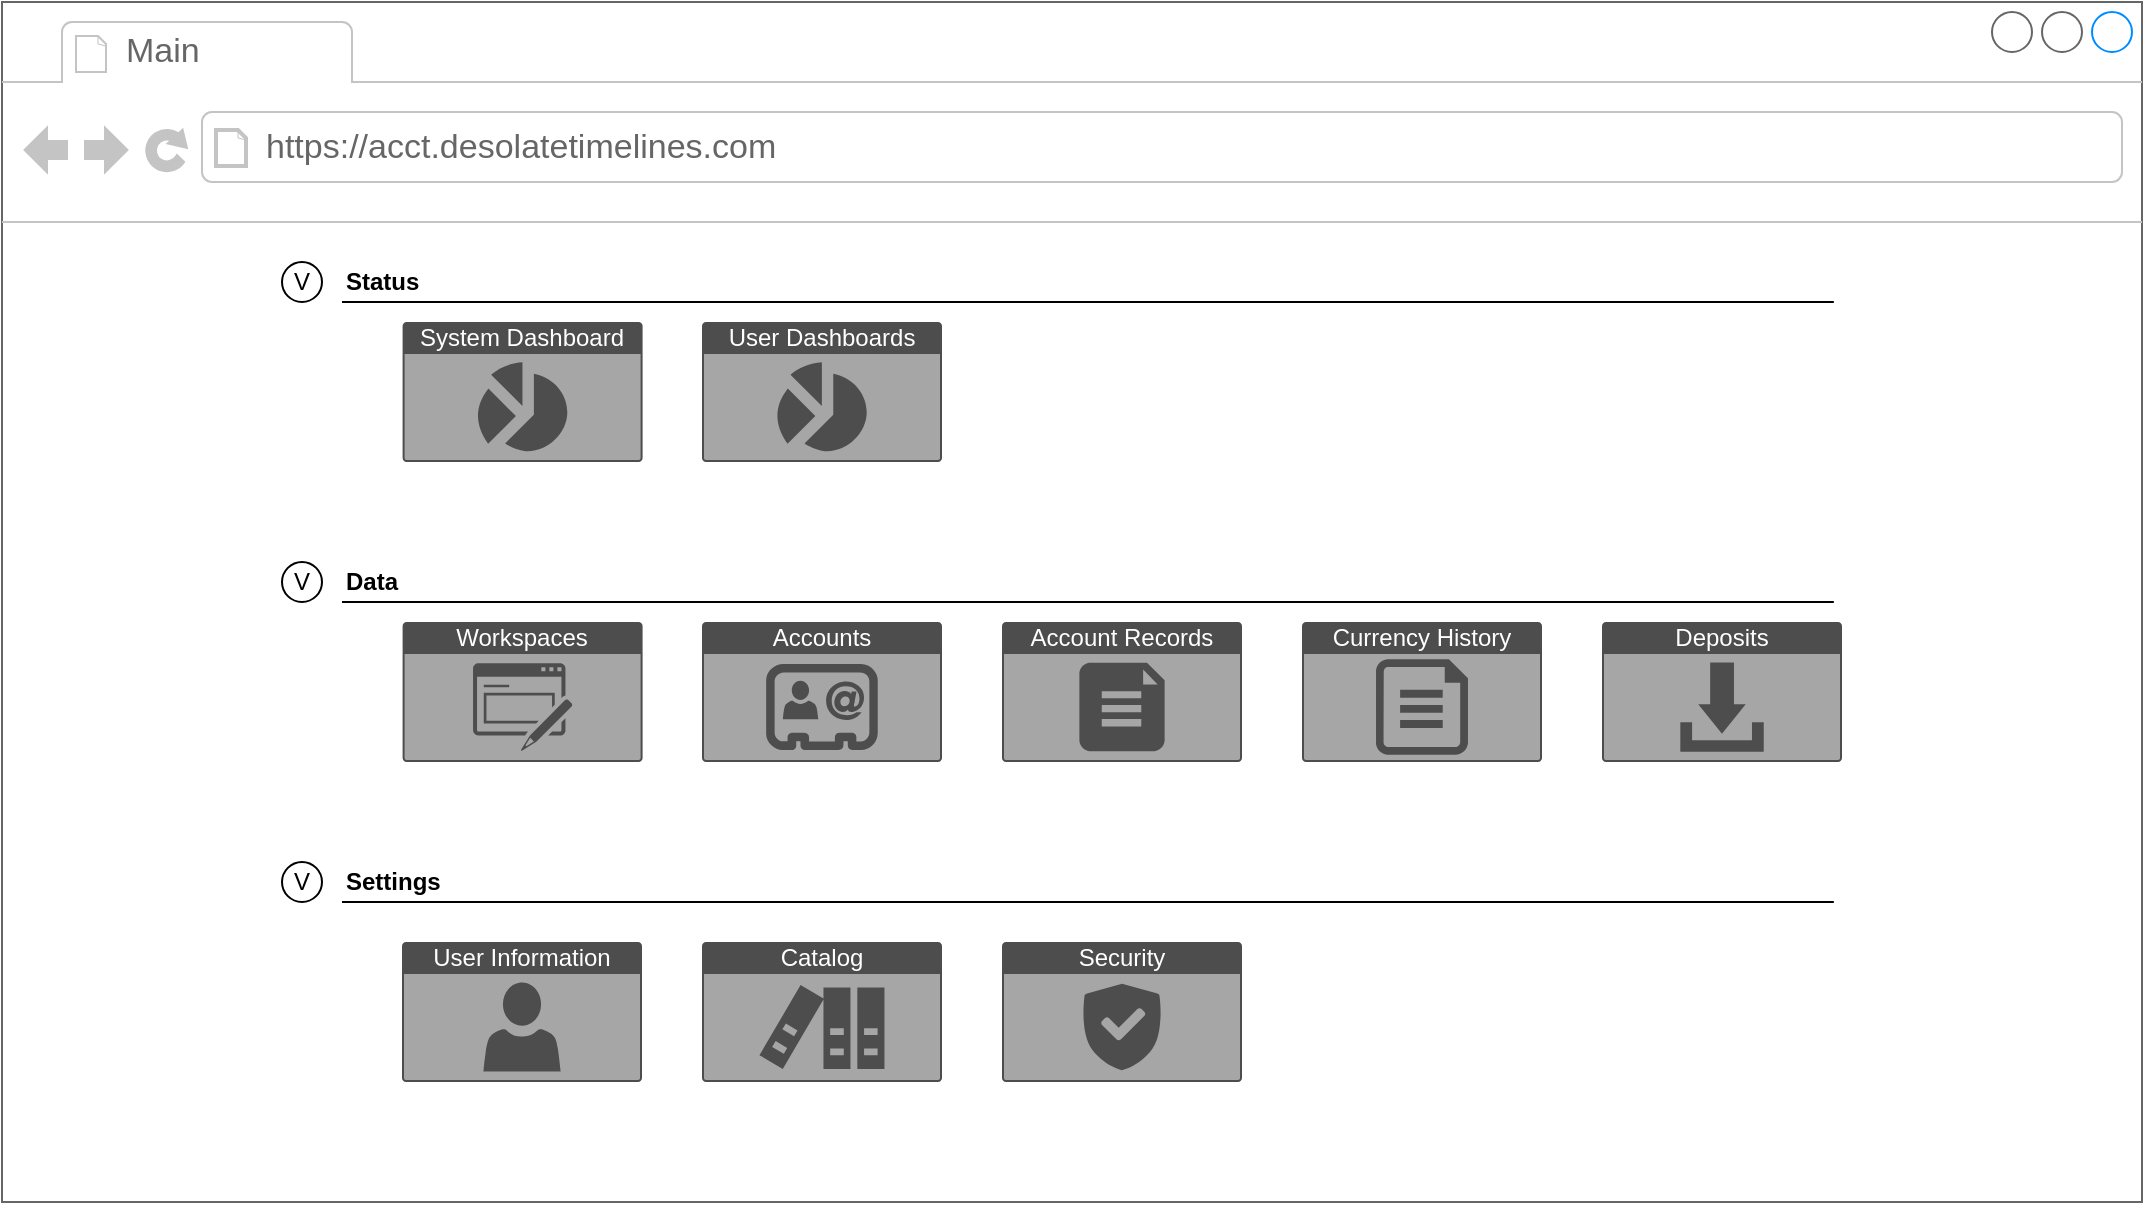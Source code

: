 <mxfile version="22.1.15" type="device" pages="19">
  <diagram id="eLTSreC0SSliUchuH4ma" name="Main Page">
    <mxGraphModel dx="1050" dy="619" grid="1" gridSize="10" guides="1" tooltips="1" connect="1" arrows="1" fold="1" page="1" pageScale="1" pageWidth="850" pageHeight="1100" math="0" shadow="0">
      <root>
        <mxCell id="0" />
        <mxCell id="1" parent="0" />
        <mxCell id="_Vn8LhFbdh0oViV2jUWJ-1" value="" style="strokeWidth=1;shadow=0;dashed=0;align=center;html=1;shape=mxgraph.mockup.containers.browserWindow;rSize=0;strokeColor=#666666;strokeColor2=#008cff;strokeColor3=#c4c4c4;mainText=,;recursiveResize=0;movable=1;resizable=1;rotatable=1;deletable=1;editable=1;locked=0;connectable=1;fillColor=default;fontColor=#333333;" parent="1" vertex="1">
          <mxGeometry width="1070" height="600" as="geometry" />
        </mxCell>
        <mxCell id="_Vn8LhFbdh0oViV2jUWJ-2" value="Main" style="strokeWidth=1;shadow=0;dashed=0;align=center;html=1;shape=mxgraph.mockup.containers.anchor;fontSize=17;fontColor=#666666;align=left;whiteSpace=wrap;movable=1;resizable=1;rotatable=1;deletable=1;editable=1;locked=0;connectable=1;" parent="_Vn8LhFbdh0oViV2jUWJ-1" vertex="1">
          <mxGeometry x="60" y="12" width="100" height="26" as="geometry" />
        </mxCell>
        <mxCell id="_Vn8LhFbdh0oViV2jUWJ-3" value="https://acct.desolatetimelines.com" style="strokeWidth=1;shadow=0;dashed=0;align=center;html=1;shape=mxgraph.mockup.containers.anchor;rSize=0;fontSize=17;fontColor=#666666;align=left;movable=1;resizable=1;rotatable=1;deletable=1;editable=1;locked=0;connectable=1;" parent="_Vn8LhFbdh0oViV2jUWJ-1" vertex="1">
          <mxGeometry x="130" y="60" width="250" height="26" as="geometry" />
        </mxCell>
        <mxCell id="Is-8M9RBJOkOuSOYv7kV-3" value="User Information" style="html=1;whiteSpace=wrap;strokeColor=none;fillColor=#4D4D4D;labelPosition=center;verticalLabelPosition=middle;verticalAlign=top;align=center;fontSize=12;outlineConnect=0;spacingTop=-6;fontColor=#FFFFFF;sketch=0;shape=mxgraph.sitemap.profile;movable=1;resizable=1;rotatable=1;deletable=1;editable=1;locked=0;connectable=1;" parent="_Vn8LhFbdh0oViV2jUWJ-1" vertex="1">
          <mxGeometry x="200" y="470" width="120" height="70" as="geometry" />
        </mxCell>
        <mxCell id="Is-8M9RBJOkOuSOYv7kV-4" value="Security" style="html=1;whiteSpace=wrap;strokeColor=none;fillColor=#4D4D4D;labelPosition=center;verticalLabelPosition=middle;verticalAlign=top;align=center;fontSize=12;outlineConnect=0;spacingTop=-6;fontColor=#FFFFFF;sketch=0;shape=mxgraph.sitemap.security;movable=1;resizable=1;rotatable=1;deletable=1;editable=1;locked=0;connectable=1;" parent="_Vn8LhFbdh0oViV2jUWJ-1" vertex="1">
          <mxGeometry x="500" y="470" width="120" height="70" as="geometry" />
        </mxCell>
        <mxCell id="wEFK3VWDUQGsNk4UeTKZ-1" value="System Dashboard" style="html=1;whiteSpace=wrap;strokeColor=none;fillColor=#4D4D4D;labelPosition=center;verticalLabelPosition=middle;verticalAlign=top;align=center;fontSize=12;outlineConnect=0;spacingTop=-6;fontColor=#FFFFFF;sketch=0;shape=mxgraph.sitemap.chart;movable=1;resizable=1;rotatable=1;deletable=1;editable=1;locked=0;connectable=1;" parent="_Vn8LhFbdh0oViV2jUWJ-1" vertex="1">
          <mxGeometry x="200.3" y="160" width="120" height="70" as="geometry" />
        </mxCell>
        <mxCell id="YVVIjYH3XxYPWHZb2wjM-2" value="Catalog" style="html=1;whiteSpace=wrap;strokeColor=none;fillColor=#4D4D4D;labelPosition=center;verticalLabelPosition=middle;verticalAlign=top;align=center;fontSize=12;outlineConnect=0;spacingTop=-6;fontColor=#FFFFFF;sketch=0;shape=mxgraph.sitemap.references;movable=1;resizable=1;rotatable=1;deletable=1;editable=1;locked=0;connectable=1;" parent="_Vn8LhFbdh0oViV2jUWJ-1" vertex="1">
          <mxGeometry x="350" y="470" width="120" height="70" as="geometry" />
        </mxCell>
        <mxCell id="QcvJY2Zx9wHtNqxhfmPi-1" value="Deposits" style="html=1;whiteSpace=wrap;strokeColor=none;fillColor=#4D4D4D;labelPosition=center;verticalLabelPosition=middle;verticalAlign=top;align=center;fontSize=12;outlineConnect=0;spacingTop=-6;fontColor=#FFFFFF;sketch=0;shape=mxgraph.sitemap.download;movable=1;resizable=1;rotatable=1;deletable=1;editable=1;locked=0;connectable=1;" parent="_Vn8LhFbdh0oViV2jUWJ-1" vertex="1">
          <mxGeometry x="800" y="310" width="120" height="70" as="geometry" />
        </mxCell>
        <mxCell id="rZd27R7VMMLxpgZZAZS7-2" value="Currency History" style="html=1;whiteSpace=wrap;strokeColor=none;fillColor=#4D4D4D;labelPosition=center;verticalLabelPosition=middle;verticalAlign=top;align=center;fontSize=12;outlineConnect=0;spacingTop=-6;fontColor=#FFFFFF;sketch=0;shape=mxgraph.sitemap.text;movable=1;resizable=1;rotatable=1;deletable=1;editable=1;locked=0;connectable=1;" parent="_Vn8LhFbdh0oViV2jUWJ-1" vertex="1">
          <mxGeometry x="650" y="310" width="120" height="70" as="geometry" />
        </mxCell>
        <mxCell id="rZd27R7VMMLxpgZZAZS7-3" value="Account Records" style="html=1;whiteSpace=wrap;strokeColor=none;fillColor=#4D4D4D;labelPosition=center;verticalLabelPosition=middle;verticalAlign=top;align=center;fontSize=12;outlineConnect=0;spacingTop=-6;fontColor=#FFFFFF;sketch=0;shape=mxgraph.sitemap.document;movable=1;resizable=1;rotatable=1;deletable=1;editable=1;locked=0;connectable=1;" parent="_Vn8LhFbdh0oViV2jUWJ-1" vertex="1">
          <mxGeometry x="500" y="310" width="120" height="70" as="geometry" />
        </mxCell>
        <mxCell id="Mv-jIr-En94P8jHAXFZf-3" value="&lt;b&gt;Settings&lt;/b&gt;" style="text;html=1;strokeColor=none;fillColor=none;align=left;verticalAlign=middle;whiteSpace=wrap;rounded=0;movable=1;resizable=1;rotatable=1;deletable=1;editable=1;locked=0;connectable=1;" parent="_Vn8LhFbdh0oViV2jUWJ-1" vertex="1">
          <mxGeometry x="170" y="430" width="80" height="20" as="geometry" />
        </mxCell>
        <mxCell id="Mv-jIr-En94P8jHAXFZf-4" value="" style="endArrow=none;html=1;rounded=0;exitX=0;exitY=1;exitDx=0;exitDy=0;movable=1;resizable=1;rotatable=1;deletable=1;editable=1;locked=0;connectable=1;entryX=0.856;entryY=0.75;entryDx=0;entryDy=0;entryPerimeter=0;" parent="_Vn8LhFbdh0oViV2jUWJ-1" source="Mv-jIr-En94P8jHAXFZf-3" target="_Vn8LhFbdh0oViV2jUWJ-1" edge="1">
          <mxGeometry width="50" height="50" relative="1" as="geometry">
            <mxPoint x="450" y="650" as="sourcePoint" />
            <mxPoint x="820" y="450" as="targetPoint" />
          </mxGeometry>
        </mxCell>
        <mxCell id="Mv-jIr-En94P8jHAXFZf-6" value="" style="endArrow=none;html=1;rounded=0;exitX=0;exitY=1;exitDx=0;exitDy=0;entryX=0.856;entryY=0.5;entryDx=0;entryDy=0;entryPerimeter=0;movable=1;resizable=1;rotatable=1;deletable=1;editable=1;locked=0;connectable=1;" parent="_Vn8LhFbdh0oViV2jUWJ-1" source="Mv-jIr-En94P8jHAXFZf-5" target="_Vn8LhFbdh0oViV2jUWJ-1" edge="1">
          <mxGeometry width="50" height="50" relative="1" as="geometry">
            <mxPoint x="450.0" y="500" as="sourcePoint" />
            <mxPoint x="660.3" y="300" as="targetPoint" />
          </mxGeometry>
        </mxCell>
        <mxCell id="Mv-jIr-En94P8jHAXFZf-5" value="&lt;b&gt;Data&lt;/b&gt;" style="text;html=1;strokeColor=none;fillColor=none;align=left;verticalAlign=middle;whiteSpace=wrap;rounded=0;movable=1;resizable=1;rotatable=1;deletable=1;editable=1;locked=0;connectable=1;" parent="_Vn8LhFbdh0oViV2jUWJ-1" vertex="1">
          <mxGeometry x="170" y="280" width="80" height="20" as="geometry" />
        </mxCell>
        <mxCell id="Mv-jIr-En94P8jHAXFZf-21" value="" style="endArrow=none;html=1;rounded=0;exitX=0;exitY=1;exitDx=0;exitDy=0;entryX=0.856;entryY=0.25;entryDx=0;entryDy=0;entryPerimeter=0;movable=1;resizable=1;rotatable=1;deletable=1;editable=1;locked=0;connectable=1;" parent="_Vn8LhFbdh0oViV2jUWJ-1" source="Mv-jIr-En94P8jHAXFZf-22" target="_Vn8LhFbdh0oViV2jUWJ-1" edge="1">
          <mxGeometry width="50" height="50" relative="1" as="geometry">
            <mxPoint x="450.0" y="350" as="sourcePoint" />
            <mxPoint x="660.3" y="150" as="targetPoint" />
          </mxGeometry>
        </mxCell>
        <mxCell id="Mv-jIr-En94P8jHAXFZf-22" value="&lt;b&gt;Status&lt;/b&gt;" style="text;html=1;strokeColor=none;fillColor=none;align=left;verticalAlign=middle;whiteSpace=wrap;rounded=0;movable=1;resizable=1;rotatable=1;deletable=1;editable=1;locked=0;connectable=1;" parent="_Vn8LhFbdh0oViV2jUWJ-1" vertex="1">
          <mxGeometry x="170" y="130" width="80" height="20" as="geometry" />
        </mxCell>
        <mxCell id="S-tSm4RhR_8vB5ii7YLn-8" value="V" style="ellipse;whiteSpace=wrap;html=1;aspect=fixed;" parent="_Vn8LhFbdh0oViV2jUWJ-1" vertex="1">
          <mxGeometry x="140" y="130" width="20" height="20" as="geometry" />
        </mxCell>
        <mxCell id="S-tSm4RhR_8vB5ii7YLn-9" value="V" style="ellipse;whiteSpace=wrap;html=1;aspect=fixed;" parent="_Vn8LhFbdh0oViV2jUWJ-1" vertex="1">
          <mxGeometry x="140" y="280" width="20" height="20" as="geometry" />
        </mxCell>
        <mxCell id="S-tSm4RhR_8vB5ii7YLn-10" value="V" style="ellipse;whiteSpace=wrap;html=1;aspect=fixed;" parent="_Vn8LhFbdh0oViV2jUWJ-1" vertex="1">
          <mxGeometry x="140" y="430" width="20" height="20" as="geometry" />
        </mxCell>
        <mxCell id="gISZpphlQu9NXUBiZxrx-1" value="User Dashboards" style="html=1;whiteSpace=wrap;strokeColor=none;fillColor=#4D4D4D;labelPosition=center;verticalLabelPosition=middle;verticalAlign=top;align=center;fontSize=12;outlineConnect=0;spacingTop=-6;fontColor=#FFFFFF;sketch=0;shape=mxgraph.sitemap.chart;movable=1;resizable=1;rotatable=1;deletable=1;editable=1;locked=0;connectable=1;" parent="_Vn8LhFbdh0oViV2jUWJ-1" vertex="1">
          <mxGeometry x="350" y="160" width="120" height="70" as="geometry" />
        </mxCell>
        <mxCell id="yB05glXAFoL5p0YWIUDO-2" value="Workspaces" style="html=1;whiteSpace=wrap;strokeColor=none;fillColor=#4D4D4D;labelPosition=center;verticalLabelPosition=middle;verticalAlign=top;align=center;fontSize=12;outlineConnect=0;spacingTop=-6;fontColor=#FFFFFF;sketch=0;shape=mxgraph.sitemap.form;" parent="_Vn8LhFbdh0oViV2jUWJ-1" vertex="1">
          <mxGeometry x="200.3" y="310" width="120" height="70" as="geometry" />
        </mxCell>
        <mxCell id="NtaNysiUDgdIM_iSmJWJ-1" value="Accounts" style="html=1;whiteSpace=wrap;strokeColor=none;fillColor=#4D4D4D;labelPosition=center;verticalLabelPosition=middle;verticalAlign=top;align=center;fontSize=12;outlineConnect=0;spacingTop=-6;fontColor=#FFFFFF;sketch=0;shape=mxgraph.sitemap.contact;" parent="_Vn8LhFbdh0oViV2jUWJ-1" vertex="1">
          <mxGeometry x="350" y="310" width="120" height="70" as="geometry" />
        </mxCell>
      </root>
    </mxGraphModel>
  </diagram>
  <diagram name="Menu - Folded" id="0Xli3z4S_i1bMUEV4TBE">
    <mxGraphModel dx="1050" dy="619" grid="1" gridSize="10" guides="1" tooltips="1" connect="1" arrows="1" fold="1" page="1" pageScale="1" pageWidth="850" pageHeight="1100" math="0" shadow="0">
      <root>
        <mxCell id="0" />
        <mxCell id="1" parent="0" />
        <mxCell id="sTrC4r9XdOIEHXeBcbY--102" value="" style="strokeWidth=1;shadow=0;dashed=0;align=center;html=1;shape=mxgraph.mockup.containers.browserWindow;rSize=0;strokeColor=#666666;strokeColor2=#008cff;strokeColor3=#c4c4c4;mainText=,;recursiveResize=0;fillColor=default;fontColor=#333333;" parent="1" vertex="1">
          <mxGeometry width="1070" height="600" as="geometry" />
        </mxCell>
        <mxCell id="sTrC4r9XdOIEHXeBcbY--103" value="ACCT" style="strokeWidth=1;shadow=0;dashed=0;align=center;html=1;shape=mxgraph.mockup.containers.anchor;fontSize=17;fontColor=#666666;align=left;whiteSpace=wrap;" parent="sTrC4r9XdOIEHXeBcbY--102" vertex="1">
          <mxGeometry x="60" y="12" width="100" height="26" as="geometry" />
        </mxCell>
        <mxCell id="sTrC4r9XdOIEHXeBcbY--104" value="https://acct.desolatetimelines.com" style="strokeWidth=1;shadow=0;dashed=0;align=center;html=1;shape=mxgraph.mockup.containers.anchor;rSize=0;fontSize=17;fontColor=#666666;align=left;" parent="sTrC4r9XdOIEHXeBcbY--102" vertex="1">
          <mxGeometry x="130" y="60" width="250" height="26" as="geometry" />
        </mxCell>
        <mxCell id="sTrC4r9XdOIEHXeBcbY--238" value="" style="image;html=1;image=img/lib/clip_art/finance/Stock_Up_128x128.png;imageBorder=default;" parent="sTrC4r9XdOIEHXeBcbY--102" vertex="1">
          <mxGeometry x="10" y="270" width="40" height="40" as="geometry" />
        </mxCell>
        <mxCell id="sTrC4r9XdOIEHXeBcbY--239" value="" style="image;html=1;image=img/lib/clip_art/finance/Dollar_128x128.png;imageBorder=default;" parent="sTrC4r9XdOIEHXeBcbY--102" vertex="1">
          <mxGeometry x="10" y="220" width="40" height="40" as="geometry" />
        </mxCell>
        <mxCell id="sTrC4r9XdOIEHXeBcbY--242" value="" style="image;html=1;image=img/lib/clip_art/finance/Graph_128x128.png;imageBorder=default;" parent="sTrC4r9XdOIEHXeBcbY--102" vertex="1">
          <mxGeometry x="10" y="370" width="40" height="40" as="geometry" />
        </mxCell>
        <mxCell id="sTrC4r9XdOIEHXeBcbY--243" value="" style="image;html=1;image=img/lib/clip_art/finance/Piggy_Bank_128x128.png;imageBorder=default;" parent="sTrC4r9XdOIEHXeBcbY--102" vertex="1">
          <mxGeometry x="10" y="320" width="40" height="40" as="geometry" />
        </mxCell>
        <mxCell id="sTrC4r9XdOIEHXeBcbY--246" value="" style="image;html=1;image=img/lib/clip_art/computers/Database_128x128.png;imageBorder=default;" parent="sTrC4r9XdOIEHXeBcbY--102" vertex="1">
          <mxGeometry x="10" y="420" width="40" height="40" as="geometry" />
        </mxCell>
        <mxCell id="sTrC4r9XdOIEHXeBcbY--247" value="" style="html=1;whiteSpace=wrap;strokeColor=default;fillColor=#0079D6;labelPosition=center;verticalLabelPosition=middle;verticalAlign=top;align=center;fontSize=12;outlineConnect=0;spacingTop=-6;fontColor=#FFFFFF;sketch=0;shape=mxgraph.sitemap.user;" parent="sTrC4r9XdOIEHXeBcbY--102" vertex="1">
          <mxGeometry x="10" y="170" width="40" height="40" as="geometry" />
        </mxCell>
        <mxCell id="sTrC4r9XdOIEHXeBcbY--248" value="" style="html=1;whiteSpace=wrap;strokeColor=default;fillColor=#0079D6;labelPosition=center;verticalLabelPosition=middle;verticalAlign=top;align=center;fontSize=12;outlineConnect=0;spacingTop=-6;fontColor=#FFFFFF;sketch=0;shape=mxgraph.sitemap.security;" parent="sTrC4r9XdOIEHXeBcbY--102" vertex="1">
          <mxGeometry x="10" y="470" width="40" height="40" as="geometry" />
        </mxCell>
        <mxCell id="FcOgw6UCNltFzeXRZqSn-1" value="" style="rounded=0;whiteSpace=wrap;html=1;fillColor=#333333;strokeColor=none;fillStyle=solid;" parent="sTrC4r9XdOIEHXeBcbY--102" vertex="1">
          <mxGeometry x="10" y="120" width="1050" height="40" as="geometry" />
        </mxCell>
        <mxCell id="FcOgw6UCNltFzeXRZqSn-3" value="My Personal Workspace" style="html=1;shadow=0;dashed=0;shape=mxgraph.bootstrap.rrect;rSize=5;strokeColor=none;strokeWidth=1;fillColor=#4D4D4D;fontColor=#ffffff;whiteSpace=wrap;align=right;verticalAlign=middle;fontStyle=0;fontSize=14;spacingRight=20;" parent="sTrC4r9XdOIEHXeBcbY--102" vertex="1">
          <mxGeometry x="770" y="125" width="280" height="30" as="geometry" />
        </mxCell>
        <mxCell id="FcOgw6UCNltFzeXRZqSn-4" value="" style="shape=triangle;direction=south;fillColor=#ffffff;strokeColor=none;perimeter=none;" parent="FcOgw6UCNltFzeXRZqSn-3" vertex="1">
          <mxGeometry x="1" y="0.5" width="10" height="5" relative="1" as="geometry">
            <mxPoint x="-17" y="-2.5" as="offset" />
          </mxGeometry>
        </mxCell>
      </root>
    </mxGraphModel>
  </diagram>
  <diagram name="Menu - Unfolded" id="va4J1H8E109uSPqrnEHo">
    <mxGraphModel dx="1050" dy="619" grid="1" gridSize="10" guides="1" tooltips="1" connect="1" arrows="1" fold="1" page="1" pageScale="1" pageWidth="850" pageHeight="1100" math="0" shadow="0">
      <root>
        <mxCell id="V47XhEWdQ2zGieDXH8QW-0" />
        <mxCell id="V47XhEWdQ2zGieDXH8QW-1" parent="V47XhEWdQ2zGieDXH8QW-0" />
        <mxCell id="V47XhEWdQ2zGieDXH8QW-2" value="" style="strokeWidth=1;shadow=0;dashed=0;align=center;html=1;shape=mxgraph.mockup.containers.browserWindow;rSize=0;strokeColor=#666666;strokeColor2=#008cff;strokeColor3=#c4c4c4;mainText=,;recursiveResize=0;fillColor=default;fontColor=#333333;" parent="V47XhEWdQ2zGieDXH8QW-1" vertex="1">
          <mxGeometry width="1070" height="600" as="geometry" />
        </mxCell>
        <mxCell id="V47XhEWdQ2zGieDXH8QW-3" value="ACCT" style="strokeWidth=1;shadow=0;dashed=0;align=center;html=1;shape=mxgraph.mockup.containers.anchor;fontSize=17;fontColor=#666666;align=left;whiteSpace=wrap;" parent="V47XhEWdQ2zGieDXH8QW-2" vertex="1">
          <mxGeometry x="60" y="12" width="100" height="26" as="geometry" />
        </mxCell>
        <mxCell id="V47XhEWdQ2zGieDXH8QW-4" value="https://acct.desolatetimelines.com" style="strokeWidth=1;shadow=0;dashed=0;align=center;html=1;shape=mxgraph.mockup.containers.anchor;rSize=0;fontSize=17;fontColor=#666666;align=left;" parent="V47XhEWdQ2zGieDXH8QW-2" vertex="1">
          <mxGeometry x="130" y="60" width="250" height="26" as="geometry" />
        </mxCell>
        <mxCell id="V47XhEWdQ2zGieDXH8QW-5" value="" style="image;html=1;image=img/lib/clip_art/finance/Stock_Up_128x128.png;imageBorder=default;" parent="V47XhEWdQ2zGieDXH8QW-2" vertex="1">
          <mxGeometry x="10" y="270" width="40" height="40" as="geometry" />
        </mxCell>
        <mxCell id="V47XhEWdQ2zGieDXH8QW-6" value="" style="image;html=1;image=img/lib/clip_art/finance/Dollar_128x128.png;imageBorder=default;" parent="V47XhEWdQ2zGieDXH8QW-2" vertex="1">
          <mxGeometry x="10" y="220" width="40" height="40" as="geometry" />
        </mxCell>
        <mxCell id="V47XhEWdQ2zGieDXH8QW-7" value="" style="image;html=1;image=img/lib/clip_art/finance/Graph_128x128.png;imageBorder=default;" parent="V47XhEWdQ2zGieDXH8QW-2" vertex="1">
          <mxGeometry x="10" y="370" width="40" height="40" as="geometry" />
        </mxCell>
        <mxCell id="V47XhEWdQ2zGieDXH8QW-8" value="" style="image;html=1;image=img/lib/clip_art/finance/Piggy_Bank_128x128.png;imageBorder=default;" parent="V47XhEWdQ2zGieDXH8QW-2" vertex="1">
          <mxGeometry x="10" y="320" width="40" height="40" as="geometry" />
        </mxCell>
        <mxCell id="V47XhEWdQ2zGieDXH8QW-9" value="" style="image;html=1;image=img/lib/clip_art/computers/Database_128x128.png;imageBorder=default;" parent="V47XhEWdQ2zGieDXH8QW-2" vertex="1">
          <mxGeometry x="10" y="420" width="40" height="40" as="geometry" />
        </mxCell>
        <mxCell id="V47XhEWdQ2zGieDXH8QW-10" value="" style="html=1;whiteSpace=wrap;strokeColor=default;fillColor=#0079D6;labelPosition=center;verticalLabelPosition=middle;verticalAlign=top;align=center;fontSize=12;outlineConnect=0;spacingTop=-6;fontColor=#FFFFFF;sketch=0;shape=mxgraph.sitemap.user;" parent="V47XhEWdQ2zGieDXH8QW-2" vertex="1">
          <mxGeometry x="10" y="170" width="40" height="40" as="geometry" />
        </mxCell>
        <mxCell id="V47XhEWdQ2zGieDXH8QW-11" value="" style="html=1;whiteSpace=wrap;strokeColor=default;fillColor=#0079D6;labelPosition=center;verticalLabelPosition=middle;verticalAlign=top;align=center;fontSize=12;outlineConnect=0;spacingTop=-6;fontColor=#FFFFFF;sketch=0;shape=mxgraph.sitemap.security;" parent="V47XhEWdQ2zGieDXH8QW-2" vertex="1">
          <mxGeometry x="10" y="470" width="40" height="40" as="geometry" />
        </mxCell>
        <mxCell id="5Z__ELcN-2SBRHv1uBN4-0" value="&lt;b style=&quot;&quot;&gt;User Information&lt;/b&gt;&lt;br style=&quot;&quot;&gt;&lt;font style=&quot;font-size: 10px;&quot;&gt;change name and icon&lt;/font&gt;" style="rounded=0;whiteSpace=wrap;html=1;align=left;perimeterSpacing=0;labelPadding=0;glass=0;spacingLeft=3" parent="V47XhEWdQ2zGieDXH8QW-2" vertex="1">
          <mxGeometry x="50" y="170" width="140" height="40" as="geometry" />
        </mxCell>
        <mxCell id="5Z__ELcN-2SBRHv1uBN4-1" value="&lt;b style=&quot;&quot;&gt;Account Records&lt;/b&gt;&lt;br style=&quot;&quot;&gt;&lt;font style=&quot;font-size: 10px;&quot;&gt;record, update, transfer&lt;/font&gt;" style="rounded=0;whiteSpace=wrap;html=1;align=left;glass=0;spacingLeft=3;" parent="V47XhEWdQ2zGieDXH8QW-2" vertex="1">
          <mxGeometry x="50" y="220" width="140" height="40" as="geometry" />
        </mxCell>
        <mxCell id="5Z__ELcN-2SBRHv1uBN4-2" value="&lt;b style=&quot;&quot;&gt;Currency History&lt;/b&gt;&lt;br style=&quot;&quot;&gt;&lt;span style=&quot;font-size: 10px;&quot;&gt;view, search, filter&lt;/span&gt;" style="rounded=0;whiteSpace=wrap;html=1;align=left;glass=0;spacingLeft=3;" parent="V47XhEWdQ2zGieDXH8QW-2" vertex="1">
          <mxGeometry x="50" y="270" width="140" height="40" as="geometry" />
        </mxCell>
        <mxCell id="5Z__ELcN-2SBRHv1uBN4-3" value="&lt;b style=&quot;&quot;&gt;Deposits&lt;/b&gt;&lt;br style=&quot;&quot;&gt;&lt;font style=&quot;font-size: 10px;&quot;&gt;view, create, terminate&lt;/font&gt;" style="rounded=0;whiteSpace=wrap;html=1;align=left;glass=0;spacingLeft=3;" parent="V47XhEWdQ2zGieDXH8QW-2" vertex="1">
          <mxGeometry x="50" y="320" width="140" height="40" as="geometry" />
        </mxCell>
        <mxCell id="5Z__ELcN-2SBRHv1uBN4-4" value="&lt;b style=&quot;&quot;&gt;Dashboards&lt;/b&gt;&lt;br style=&quot;&quot;&gt;&lt;font style=&quot;font-size: 10px;&quot;&gt;summary, rates, reports&lt;/font&gt;" style="rounded=0;whiteSpace=wrap;html=1;align=left;glass=0;spacingLeft=3;" parent="V47XhEWdQ2zGieDXH8QW-2" vertex="1">
          <mxGeometry x="50" y="370" width="140" height="40" as="geometry" />
        </mxCell>
        <mxCell id="5Z__ELcN-2SBRHv1uBN4-5" value="&lt;b style=&quot;&quot;&gt;Catalog&lt;/b&gt;&lt;br style=&quot;&quot;&gt;&lt;font style=&quot;font-size: 10px;&quot;&gt;banks, currencies, categories&lt;/font&gt;" style="rounded=0;whiteSpace=wrap;html=1;align=left;glass=0;spacingLeft=3;" parent="V47XhEWdQ2zGieDXH8QW-2" vertex="1">
          <mxGeometry x="50" y="420" width="140" height="40" as="geometry" />
        </mxCell>
        <mxCell id="5Z__ELcN-2SBRHv1uBN4-6" value="&lt;b&gt;Security&lt;/b&gt;&lt;br&gt;&lt;font style=&quot;font-size: 10px;&quot;&gt;users, groups, access rights&lt;/font&gt;" style="rounded=0;whiteSpace=wrap;html=1;align=left;glass=0;spacingLeft=3;" parent="V47XhEWdQ2zGieDXH8QW-2" vertex="1">
          <mxGeometry x="50" y="470" width="140" height="40" as="geometry" />
        </mxCell>
        <mxCell id="g3XJav7sZxG_3sbEZc0M-0" value="" style="rounded=0;whiteSpace=wrap;html=1;fillColor=#333333;strokeColor=none;fillStyle=solid;" parent="V47XhEWdQ2zGieDXH8QW-1" vertex="1">
          <mxGeometry x="10" y="120" width="1050" height="40" as="geometry" />
        </mxCell>
        <mxCell id="g3XJav7sZxG_3sbEZc0M-1" value="My Personal Workspace" style="html=1;shadow=0;dashed=0;shape=mxgraph.bootstrap.rrect;rSize=5;strokeColor=none;strokeWidth=1;fillColor=#4D4D4D;fontColor=#ffffff;whiteSpace=wrap;align=right;verticalAlign=middle;fontStyle=0;fontSize=14;spacingRight=20;" parent="V47XhEWdQ2zGieDXH8QW-1" vertex="1">
          <mxGeometry x="770" y="125" width="280" height="30" as="geometry" />
        </mxCell>
        <mxCell id="g3XJav7sZxG_3sbEZc0M-2" value="" style="shape=triangle;direction=south;fillColor=#ffffff;strokeColor=none;perimeter=none;" parent="g3XJav7sZxG_3sbEZc0M-1" vertex="1">
          <mxGeometry x="1" y="0.5" width="10" height="5" relative="1" as="geometry">
            <mxPoint x="-17" y="-2.5" as="offset" />
          </mxGeometry>
        </mxCell>
      </root>
    </mxGraphModel>
  </diagram>
  <diagram name="Workspace Selector" id="5UXogXdz1698UvHK2PfW">
    <mxGraphModel dx="1050" dy="619" grid="1" gridSize="10" guides="1" tooltips="1" connect="1" arrows="1" fold="1" page="1" pageScale="1" pageWidth="850" pageHeight="1100" math="0" shadow="0">
      <root>
        <mxCell id="XNDPMnOu6Y4oTvSjNspX-0" />
        <mxCell id="XNDPMnOu6Y4oTvSjNspX-1" parent="XNDPMnOu6Y4oTvSjNspX-0" />
        <mxCell id="XNDPMnOu6Y4oTvSjNspX-2" value="" style="strokeWidth=1;shadow=0;dashed=0;align=center;html=1;shape=mxgraph.mockup.containers.browserWindow;rSize=0;strokeColor=#666666;strokeColor2=#008cff;strokeColor3=#c4c4c4;mainText=,;recursiveResize=0;fillColor=default;fontColor=#333333;" parent="XNDPMnOu6Y4oTvSjNspX-1" vertex="1">
          <mxGeometry width="1070" height="600" as="geometry" />
        </mxCell>
        <mxCell id="XNDPMnOu6Y4oTvSjNspX-3" value="ACCT" style="strokeWidth=1;shadow=0;dashed=0;align=center;html=1;shape=mxgraph.mockup.containers.anchor;fontSize=17;fontColor=#666666;align=left;whiteSpace=wrap;" parent="XNDPMnOu6Y4oTvSjNspX-2" vertex="1">
          <mxGeometry x="60" y="12" width="100" height="26" as="geometry" />
        </mxCell>
        <mxCell id="XNDPMnOu6Y4oTvSjNspX-4" value="https://acct.desolatetimelines.com" style="strokeWidth=1;shadow=0;dashed=0;align=center;html=1;shape=mxgraph.mockup.containers.anchor;rSize=0;fontSize=17;fontColor=#666666;align=left;" parent="XNDPMnOu6Y4oTvSjNspX-2" vertex="1">
          <mxGeometry x="130" y="60" width="250" height="26" as="geometry" />
        </mxCell>
        <mxCell id="XNDPMnOu6Y4oTvSjNspX-5" value="" style="image;html=1;image=img/lib/clip_art/finance/Stock_Up_128x128.png;imageBorder=default;" parent="XNDPMnOu6Y4oTvSjNspX-2" vertex="1">
          <mxGeometry x="10" y="270" width="40" height="40" as="geometry" />
        </mxCell>
        <mxCell id="XNDPMnOu6Y4oTvSjNspX-6" value="" style="image;html=1;image=img/lib/clip_art/finance/Dollar_128x128.png;imageBorder=default;" parent="XNDPMnOu6Y4oTvSjNspX-2" vertex="1">
          <mxGeometry x="10" y="220" width="40" height="40" as="geometry" />
        </mxCell>
        <mxCell id="XNDPMnOu6Y4oTvSjNspX-7" value="" style="image;html=1;image=img/lib/clip_art/finance/Graph_128x128.png;imageBorder=default;" parent="XNDPMnOu6Y4oTvSjNspX-2" vertex="1">
          <mxGeometry x="10" y="370" width="40" height="40" as="geometry" />
        </mxCell>
        <mxCell id="XNDPMnOu6Y4oTvSjNspX-8" value="" style="image;html=1;image=img/lib/clip_art/finance/Piggy_Bank_128x128.png;imageBorder=default;" parent="XNDPMnOu6Y4oTvSjNspX-2" vertex="1">
          <mxGeometry x="10" y="320" width="40" height="40" as="geometry" />
        </mxCell>
        <mxCell id="XNDPMnOu6Y4oTvSjNspX-9" value="" style="image;html=1;image=img/lib/clip_art/computers/Database_128x128.png;imageBorder=default;" parent="XNDPMnOu6Y4oTvSjNspX-2" vertex="1">
          <mxGeometry x="10" y="420" width="40" height="40" as="geometry" />
        </mxCell>
        <mxCell id="XNDPMnOu6Y4oTvSjNspX-10" value="" style="html=1;whiteSpace=wrap;strokeColor=default;fillColor=#0079D6;labelPosition=center;verticalLabelPosition=middle;verticalAlign=top;align=center;fontSize=12;outlineConnect=0;spacingTop=-6;fontColor=#FFFFFF;sketch=0;shape=mxgraph.sitemap.user;" parent="XNDPMnOu6Y4oTvSjNspX-2" vertex="1">
          <mxGeometry x="10" y="170" width="40" height="40" as="geometry" />
        </mxCell>
        <mxCell id="XNDPMnOu6Y4oTvSjNspX-11" value="" style="html=1;whiteSpace=wrap;strokeColor=default;fillColor=#0079D6;labelPosition=center;verticalLabelPosition=middle;verticalAlign=top;align=center;fontSize=12;outlineConnect=0;spacingTop=-6;fontColor=#FFFFFF;sketch=0;shape=mxgraph.sitemap.security;" parent="XNDPMnOu6Y4oTvSjNspX-2" vertex="1">
          <mxGeometry x="10" y="470" width="40" height="40" as="geometry" />
        </mxCell>
        <mxCell id="XNDPMnOu6Y4oTvSjNspX-12" value="" style="rounded=0;whiteSpace=wrap;html=1;fillColor=#333333;strokeColor=none;fillStyle=solid;" parent="XNDPMnOu6Y4oTvSjNspX-2" vertex="1">
          <mxGeometry x="10" y="120" width="1050" height="40" as="geometry" />
        </mxCell>
        <mxCell id="XNDPMnOu6Y4oTvSjNspX-13" value="My Personal Workspace" style="html=1;shadow=0;dashed=0;shape=mxgraph.bootstrap.rrect;rSize=5;strokeColor=none;strokeWidth=1;fillColor=#4D4D4D;fontColor=#ffffff;whiteSpace=wrap;align=right;verticalAlign=middle;fontStyle=0;fontSize=14;spacingRight=20;" parent="XNDPMnOu6Y4oTvSjNspX-2" vertex="1">
          <mxGeometry x="770" y="125" width="280" height="30" as="geometry" />
        </mxCell>
        <mxCell id="XNDPMnOu6Y4oTvSjNspX-14" value="" style="shape=triangle;direction=south;fillColor=#ffffff;strokeColor=none;perimeter=none;" parent="XNDPMnOu6Y4oTvSjNspX-13" vertex="1">
          <mxGeometry x="1" y="0.5" width="10" height="5" relative="1" as="geometry">
            <mxPoint x="-17" y="-2.5" as="offset" />
          </mxGeometry>
        </mxCell>
        <mxCell id="xA8WU-T9k6o_VPxzsuSI-8" value="" style="html=1;shadow=0;dashed=0;shape=mxgraph.bootstrap.rrect;rSize=5;fillColor=none;strokeColor=#999999;" parent="XNDPMnOu6Y4oTvSjNspX-2" vertex="1">
          <mxGeometry x="770" y="170" width="280" height="290" as="geometry" />
        </mxCell>
        <mxCell id="xA8WU-T9k6o_VPxzsuSI-12" value="&lt;font color=&quot;#ffffff&quot;&gt;&lt;b&gt;&lt;font style=&quot;font-size: 14px;&quot;&gt;Workspace Name&lt;/font&gt;&lt;/b&gt;&lt;br&gt;&lt;font style=&quot;font-size: 10px;&quot;&gt;This is a text field that displays the workspace description. Length to be defined.&lt;/font&gt;&lt;/font&gt;" style="html=1;shadow=0;dashed=0;shape=mxgraph.bootstrap.rrect;rSize=5;strokeColor=#808080;html=1;whiteSpace=wrap;fillColor=#4D4D4D;fontColor=#000000;verticalAlign=top;align=left;spacing=0;fontSize=14;spacingLeft=70;" parent="XNDPMnOu6Y4oTvSjNspX-2" vertex="1">
          <mxGeometry x="770" y="210" width="280" height="60" as="geometry" />
        </mxCell>
        <mxCell id="xA8WU-T9k6o_VPxzsuSI-13" value="icon" style="html=1;shadow=0;dashed=0;shape=mxgraph.bootstrap.leftButton;rSize=5;perimeter=none;whiteSpace=wrap;fillColor=#999999;strokeColor=#DFDFDF;fontColor=#DEE2E6;resizeWidth=1;fontSize=18;" parent="xA8WU-T9k6o_VPxzsuSI-12" vertex="1">
          <mxGeometry width="57.931" height="60" relative="1" as="geometry" />
        </mxCell>
        <mxCell id="As46_KFLRmTnITjXJ2SZ-0" value="&lt;font color=&quot;#ffffff&quot;&gt;&lt;b&gt;&lt;font style=&quot;font-size: 14px;&quot;&gt;Workspace Name&lt;/font&gt;&lt;/b&gt;&lt;br&gt;&lt;font style=&quot;font-size: 10px;&quot;&gt;This is a text field that displays the workspace description. Length to be defined.&lt;/font&gt;&lt;/font&gt;" style="html=1;shadow=0;dashed=0;shape=mxgraph.bootstrap.rrect;rSize=5;strokeColor=#808080;html=1;whiteSpace=wrap;fillColor=#4D4D4D;fontColor=#000000;verticalAlign=top;align=left;spacing=0;fontSize=14;spacingLeft=70;" parent="XNDPMnOu6Y4oTvSjNspX-2" vertex="1">
          <mxGeometry x="770" y="330" width="280" height="60" as="geometry" />
        </mxCell>
        <mxCell id="As46_KFLRmTnITjXJ2SZ-1" value="icon" style="html=1;shadow=0;dashed=0;shape=mxgraph.bootstrap.leftButton;rSize=5;perimeter=none;whiteSpace=wrap;fillColor=#999999;strokeColor=#DFDFDF;fontColor=#DEE2E6;resizeWidth=1;fontSize=18;" parent="As46_KFLRmTnITjXJ2SZ-0" vertex="1">
          <mxGeometry width="57.931" height="60" relative="1" as="geometry" />
        </mxCell>
        <mxCell id="As46_KFLRmTnITjXJ2SZ-2" value="&lt;font color=&quot;#ffffff&quot;&gt;&lt;b&gt;&lt;font style=&quot;font-size: 14px;&quot;&gt;Workspace Name&lt;/font&gt;&lt;/b&gt;&lt;br&gt;&lt;font style=&quot;font-size: 10px;&quot;&gt;This is a text field that displays the workspace description. Length to be defined.&lt;/font&gt;&lt;/font&gt;" style="html=1;shadow=0;dashed=0;shape=mxgraph.bootstrap.rrect;rSize=5;strokeColor=#808080;html=1;whiteSpace=wrap;fillColor=#4D4D4D;fontColor=#000000;verticalAlign=top;align=left;spacing=0;fontSize=14;spacingLeft=70;" parent="XNDPMnOu6Y4oTvSjNspX-2" vertex="1">
          <mxGeometry x="770" y="400" width="280" height="60" as="geometry" />
        </mxCell>
        <mxCell id="As46_KFLRmTnITjXJ2SZ-3" value="icon" style="html=1;shadow=0;dashed=0;shape=mxgraph.bootstrap.leftButton;rSize=5;perimeter=none;whiteSpace=wrap;fillColor=#999999;strokeColor=#DFDFDF;fontColor=#DEE2E6;resizeWidth=1;fontSize=18;" parent="As46_KFLRmTnITjXJ2SZ-2" vertex="1">
          <mxGeometry width="57.931" height="60" relative="1" as="geometry" />
        </mxCell>
        <mxCell id="D7TEHBZSXtZ6DU2-2Ozs-0" value="&lt;b&gt;Personal&lt;/b&gt;" style="text;html=1;strokeColor=none;fillColor=none;align=center;verticalAlign=middle;whiteSpace=wrap;rounded=0;" parent="XNDPMnOu6Y4oTvSjNspX-2" vertex="1">
          <mxGeometry x="770" y="180" width="280" height="30" as="geometry" />
        </mxCell>
        <mxCell id="D7TEHBZSXtZ6DU2-2Ozs-1" value="&lt;b&gt;Group&lt;/b&gt;" style="text;html=1;strokeColor=none;fillColor=none;align=center;verticalAlign=middle;whiteSpace=wrap;rounded=0;" parent="XNDPMnOu6Y4oTvSjNspX-2" vertex="1">
          <mxGeometry x="770" y="300" width="280" height="30" as="geometry" />
        </mxCell>
      </root>
    </mxGraphModel>
  </diagram>
  <diagram name="Dashboard" id="iHqDtNtp3mRdOL83m_Px">
    <mxGraphModel dx="1050" dy="619" grid="1" gridSize="10" guides="1" tooltips="1" connect="1" arrows="1" fold="1" page="1" pageScale="1" pageWidth="850" pageHeight="1100" math="0" shadow="0">
      <root>
        <mxCell id="oDsEaLSyns5d5YTVPiSc-0" />
        <mxCell id="oDsEaLSyns5d5YTVPiSc-1" parent="oDsEaLSyns5d5YTVPiSc-0" />
        <mxCell id="oDsEaLSyns5d5YTVPiSc-2" value="" style="strokeWidth=1;shadow=0;dashed=0;align=center;html=1;shape=mxgraph.mockup.containers.browserWindow;rSize=0;strokeColor=#666666;strokeColor2=#008cff;strokeColor3=#c4c4c4;mainText=,;recursiveResize=0;fillColor=default;fontColor=#333333;" parent="oDsEaLSyns5d5YTVPiSc-1" vertex="1">
          <mxGeometry width="1070" height="600" as="geometry" />
        </mxCell>
        <mxCell id="oDsEaLSyns5d5YTVPiSc-3" value="Dashboard" style="strokeWidth=1;shadow=0;dashed=0;align=center;html=1;shape=mxgraph.mockup.containers.anchor;fontSize=17;fontColor=#666666;align=left;whiteSpace=wrap;" parent="oDsEaLSyns5d5YTVPiSc-2" vertex="1">
          <mxGeometry x="60" y="12" width="100" height="26" as="geometry" />
        </mxCell>
        <mxCell id="oDsEaLSyns5d5YTVPiSc-4" value="https://acct.desolatetimelines.com/{{workspace-uuid}}/dashboard/{{dashboard-uuid}}" style="strokeWidth=1;shadow=0;dashed=0;align=center;html=1;shape=mxgraph.mockup.containers.anchor;rSize=0;fontSize=17;fontColor=#666666;align=left;" parent="oDsEaLSyns5d5YTVPiSc-2" vertex="1">
          <mxGeometry x="130" y="60" width="250" height="26" as="geometry" />
        </mxCell>
        <mxCell id="oDsEaLSyns5d5YTVPiSc-5" value="" style="image;html=1;image=img/lib/clip_art/finance/Stock_Up_128x128.png;imageBorder=default;" parent="oDsEaLSyns5d5YTVPiSc-2" vertex="1">
          <mxGeometry x="10" y="270" width="40" height="40" as="geometry" />
        </mxCell>
        <mxCell id="oDsEaLSyns5d5YTVPiSc-6" value="" style="image;html=1;image=img/lib/clip_art/finance/Dollar_128x128.png;imageBorder=default;" parent="oDsEaLSyns5d5YTVPiSc-2" vertex="1">
          <mxGeometry x="10" y="220" width="40" height="40" as="geometry" />
        </mxCell>
        <mxCell id="oDsEaLSyns5d5YTVPiSc-7" value="" style="image;html=1;image=img/lib/clip_art/finance/Graph_128x128.png;imageBorder=default;" parent="oDsEaLSyns5d5YTVPiSc-2" vertex="1">
          <mxGeometry x="10" y="370" width="40" height="40" as="geometry" />
        </mxCell>
        <mxCell id="oDsEaLSyns5d5YTVPiSc-8" value="" style="image;html=1;image=img/lib/clip_art/finance/Piggy_Bank_128x128.png;imageBorder=default;" parent="oDsEaLSyns5d5YTVPiSc-2" vertex="1">
          <mxGeometry x="10" y="320" width="40" height="40" as="geometry" />
        </mxCell>
        <mxCell id="oDsEaLSyns5d5YTVPiSc-9" value="" style="image;html=1;image=img/lib/clip_art/computers/Database_128x128.png;imageBorder=default;" parent="oDsEaLSyns5d5YTVPiSc-2" vertex="1">
          <mxGeometry x="10" y="420" width="40" height="40" as="geometry" />
        </mxCell>
        <mxCell id="oDsEaLSyns5d5YTVPiSc-10" value="" style="html=1;whiteSpace=wrap;strokeColor=default;fillColor=#0079D6;labelPosition=center;verticalLabelPosition=middle;verticalAlign=top;align=center;fontSize=12;outlineConnect=0;spacingTop=-6;fontColor=#FFFFFF;sketch=0;shape=mxgraph.sitemap.user;" parent="oDsEaLSyns5d5YTVPiSc-2" vertex="1">
          <mxGeometry x="10" y="170" width="40" height="40" as="geometry" />
        </mxCell>
        <mxCell id="oDsEaLSyns5d5YTVPiSc-11" value="" style="html=1;whiteSpace=wrap;strokeColor=default;fillColor=#0079D6;labelPosition=center;verticalLabelPosition=middle;verticalAlign=top;align=center;fontSize=12;outlineConnect=0;spacingTop=-6;fontColor=#FFFFFF;sketch=0;shape=mxgraph.sitemap.security;" parent="oDsEaLSyns5d5YTVPiSc-2" vertex="1">
          <mxGeometry x="10" y="470" width="40" height="40" as="geometry" />
        </mxCell>
        <mxCell id="oDsEaLSyns5d5YTVPiSc-12" value="&lt;b&gt;&lt;font style=&quot;font-size: 17px;&quot;&gt;reporting.dashboard.dashboard_name&lt;/font&gt;&lt;/b&gt;" style="rounded=0;whiteSpace=wrap;html=1;fillColor=#333333;strokeColor=none;fillStyle=solid;align=left;spacingLeft=50;" parent="oDsEaLSyns5d5YTVPiSc-2" vertex="1">
          <mxGeometry x="10" y="120" width="1050" height="40" as="geometry" />
        </mxCell>
        <mxCell id="oDsEaLSyns5d5YTVPiSc-13" value="My Personal Workspace" style="html=1;shadow=0;dashed=0;shape=mxgraph.bootstrap.rrect;rSize=5;strokeColor=none;strokeWidth=1;fillColor=#4D4D4D;fontColor=#ffffff;whiteSpace=wrap;align=right;verticalAlign=middle;fontStyle=0;fontSize=14;spacingRight=20;" parent="oDsEaLSyns5d5YTVPiSc-2" vertex="1">
          <mxGeometry x="770" y="125" width="280" height="30" as="geometry" />
        </mxCell>
        <mxCell id="oDsEaLSyns5d5YTVPiSc-14" value="" style="shape=triangle;direction=south;fillColor=#ffffff;strokeColor=none;perimeter=none;" parent="oDsEaLSyns5d5YTVPiSc-13" vertex="1">
          <mxGeometry x="1" y="0.5" width="10" height="5" relative="1" as="geometry">
            <mxPoint x="-17" y="-2.5" as="offset" />
          </mxGeometry>
        </mxCell>
        <mxCell id="obwXx8aIdQu6hraVrmGP-2" value="reporting.dashboard_report.container_name" style="swimlane;whiteSpace=wrap;html=1;startSize=20;" parent="oDsEaLSyns5d5YTVPiSc-2" vertex="1">
          <mxGeometry x="60" y="170" width="1000" height="220" as="geometry" />
        </mxCell>
        <mxCell id="obwXx8aIdQu6hraVrmGP-4" value="" style="verticalLabelPosition=bottom;shadow=0;dashed=0;align=center;html=1;verticalAlign=top;strokeWidth=1;shape=mxgraph.mockup.graphics.lineChart;strokeColor=none;strokeColor2=#666666;strokeColor3=#008cff;strokeColor4=#dddddd;" parent="obwXx8aIdQu6hraVrmGP-2" vertex="1">
          <mxGeometry x="10" y="60" width="980" height="140" as="geometry" />
        </mxCell>
        <mxCell id="obwXx8aIdQu6hraVrmGP-5" value="Filter 1 value" style="html=1;shadow=0;dashed=0;shape=mxgraph.bootstrap.rrect;rSize=5;strokeColor=none;strokeWidth=1;fillColor=#4D4D4D;fontColor=#ffffff;whiteSpace=wrap;align=left;verticalAlign=middle;fontStyle=0;fontSize=14;spacingRight=20;" parent="obwXx8aIdQu6hraVrmGP-2" vertex="1">
          <mxGeometry x="60" y="30" width="130" height="20" as="geometry" />
        </mxCell>
        <mxCell id="obwXx8aIdQu6hraVrmGP-6" value="" style="shape=triangle;direction=south;fillColor=#ffffff;strokeColor=none;perimeter=none;" parent="obwXx8aIdQu6hraVrmGP-5" vertex="1">
          <mxGeometry x="1" y="0.5" width="10" height="5" relative="1" as="geometry">
            <mxPoint x="-17" y="-2.5" as="offset" />
          </mxGeometry>
        </mxCell>
        <mxCell id="obwXx8aIdQu6hraVrmGP-9" value="Filter 1" style="text;html=1;strokeColor=none;fillColor=none;align=center;verticalAlign=middle;whiteSpace=wrap;rounded=0;" parent="obwXx8aIdQu6hraVrmGP-2" vertex="1">
          <mxGeometry x="10" y="30" width="50" height="20" as="geometry" />
        </mxCell>
        <mxCell id="obwXx8aIdQu6hraVrmGP-10" value="Filter 2 value" style="html=1;shadow=0;dashed=0;shape=mxgraph.bootstrap.rrect;rSize=5;strokeColor=none;strokeWidth=1;fillColor=#4D4D4D;fontColor=#ffffff;whiteSpace=wrap;align=left;verticalAlign=middle;fontStyle=0;fontSize=14;spacingRight=20;" parent="obwXx8aIdQu6hraVrmGP-2" vertex="1">
          <mxGeometry x="270" y="30" width="130" height="20" as="geometry" />
        </mxCell>
        <mxCell id="obwXx8aIdQu6hraVrmGP-11" value="" style="shape=triangle;direction=south;fillColor=#ffffff;strokeColor=none;perimeter=none;" parent="obwXx8aIdQu6hraVrmGP-10" vertex="1">
          <mxGeometry x="1" y="0.5" width="10" height="5" relative="1" as="geometry">
            <mxPoint x="-17" y="-2.5" as="offset" />
          </mxGeometry>
        </mxCell>
        <mxCell id="obwXx8aIdQu6hraVrmGP-12" value="Filter 2" style="text;html=1;strokeColor=none;fillColor=none;align=center;verticalAlign=middle;whiteSpace=wrap;rounded=0;" parent="obwXx8aIdQu6hraVrmGP-2" vertex="1">
          <mxGeometry x="220" y="30" width="50" height="20" as="geometry" />
        </mxCell>
        <mxCell id="obwXx8aIdQu6hraVrmGP-13" value="Filter 3 value" style="html=1;shadow=0;dashed=0;shape=mxgraph.bootstrap.rrect;rSize=5;strokeColor=none;strokeWidth=1;fillColor=#4D4D4D;fontColor=#ffffff;whiteSpace=wrap;align=left;verticalAlign=middle;fontStyle=0;fontSize=14;spacingRight=20;" parent="obwXx8aIdQu6hraVrmGP-2" vertex="1">
          <mxGeometry x="490" y="30" width="130" height="20" as="geometry" />
        </mxCell>
        <mxCell id="obwXx8aIdQu6hraVrmGP-14" value="" style="shape=triangle;direction=south;fillColor=#ffffff;strokeColor=none;perimeter=none;" parent="obwXx8aIdQu6hraVrmGP-13" vertex="1">
          <mxGeometry x="1" y="0.5" width="10" height="5" relative="1" as="geometry">
            <mxPoint x="-17" y="-2.5" as="offset" />
          </mxGeometry>
        </mxCell>
        <mxCell id="obwXx8aIdQu6hraVrmGP-15" value="Filter 3" style="text;html=1;strokeColor=none;fillColor=none;align=center;verticalAlign=middle;whiteSpace=wrap;rounded=0;" parent="obwXx8aIdQu6hraVrmGP-2" vertex="1">
          <mxGeometry x="440" y="30" width="50" height="20" as="geometry" />
        </mxCell>
        <mxCell id="obwXx8aIdQu6hraVrmGP-3" value="icon" style="rounded=0;whiteSpace=wrap;html=1;" parent="oDsEaLSyns5d5YTVPiSc-2" vertex="1">
          <mxGeometry x="10" y="120" width="40" height="40" as="geometry" />
        </mxCell>
        <mxCell id="obwXx8aIdQu6hraVrmGP-16" value="reporting.dashboard_report.container_name" style="swimlane;whiteSpace=wrap;html=1;startSize=20;" parent="oDsEaLSyns5d5YTVPiSc-2" vertex="1">
          <mxGeometry x="60" y="405" width="490" height="185" as="geometry" />
        </mxCell>
        <mxCell id="obwXx8aIdQu6hraVrmGP-18" value="Filter 1 value" style="html=1;shadow=0;dashed=0;shape=mxgraph.bootstrap.rrect;rSize=5;strokeColor=none;strokeWidth=1;fillColor=#4D4D4D;fontColor=#ffffff;whiteSpace=wrap;align=left;verticalAlign=middle;fontStyle=0;fontSize=14;spacingRight=20;" parent="obwXx8aIdQu6hraVrmGP-16" vertex="1">
          <mxGeometry x="60" y="30" width="130" height="20" as="geometry" />
        </mxCell>
        <mxCell id="obwXx8aIdQu6hraVrmGP-19" value="" style="shape=triangle;direction=south;fillColor=#ffffff;strokeColor=none;perimeter=none;" parent="obwXx8aIdQu6hraVrmGP-18" vertex="1">
          <mxGeometry x="1" y="0.5" width="10" height="5" relative="1" as="geometry">
            <mxPoint x="-17" y="-2.5" as="offset" />
          </mxGeometry>
        </mxCell>
        <mxCell id="obwXx8aIdQu6hraVrmGP-20" value="Filter 1" style="text;html=1;strokeColor=none;fillColor=none;align=center;verticalAlign=middle;whiteSpace=wrap;rounded=0;" parent="obwXx8aIdQu6hraVrmGP-16" vertex="1">
          <mxGeometry x="10" y="30" width="50" height="20" as="geometry" />
        </mxCell>
        <mxCell id="nUqckP-B43urweM-Q0dz-10" value="" style="shape=table;html=1;whiteSpace=wrap;startSize=0;container=1;collapsible=0;childLayout=tableLayout;strokeWidth=2;" parent="obwXx8aIdQu6hraVrmGP-16" vertex="1">
          <mxGeometry x="10" y="65" width="470" height="105" as="geometry" />
        </mxCell>
        <mxCell id="nUqckP-B43urweM-Q0dz-11" value="" style="shape=tableRow;horizontal=0;startSize=0;swimlaneHead=0;swimlaneBody=0;top=0;left=0;bottom=0;right=0;collapsible=0;dropTarget=0;fillColor=none;points=[[0,0.5],[1,0.5]];portConstraint=eastwest;" parent="nUqckP-B43urweM-Q0dz-10" vertex="1">
          <mxGeometry width="470" height="35" as="geometry" />
        </mxCell>
        <mxCell id="nUqckP-B43urweM-Q0dz-12" value="Header 1" style="shape=partialRectangle;html=1;whiteSpace=wrap;connectable=0;fillColor=none;top=0;left=0;bottom=0;right=0;overflow=hidden;fontStyle=1" parent="nUqckP-B43urweM-Q0dz-11" vertex="1">
          <mxGeometry width="235" height="35" as="geometry">
            <mxRectangle width="235" height="35" as="alternateBounds" />
          </mxGeometry>
        </mxCell>
        <mxCell id="nUqckP-B43urweM-Q0dz-13" value="Header 2" style="shape=partialRectangle;html=1;whiteSpace=wrap;connectable=0;fillColor=none;top=0;left=0;bottom=0;right=0;overflow=hidden;fontStyle=1" parent="nUqckP-B43urweM-Q0dz-11" vertex="1">
          <mxGeometry x="235" width="235" height="35" as="geometry">
            <mxRectangle width="235" height="35" as="alternateBounds" />
          </mxGeometry>
        </mxCell>
        <mxCell id="nUqckP-B43urweM-Q0dz-14" value="" style="shape=tableRow;horizontal=0;startSize=0;swimlaneHead=0;swimlaneBody=0;top=0;left=0;bottom=0;right=0;collapsible=0;dropTarget=0;fillColor=none;points=[[0,0.5],[1,0.5]];portConstraint=eastwest;" parent="nUqckP-B43urweM-Q0dz-10" vertex="1">
          <mxGeometry y="35" width="470" height="35" as="geometry" />
        </mxCell>
        <mxCell id="nUqckP-B43urweM-Q0dz-15" value="row 1, cell 1" style="shape=partialRectangle;html=1;whiteSpace=wrap;connectable=0;fillColor=none;top=0;left=0;bottom=0;right=0;overflow=hidden;" parent="nUqckP-B43urweM-Q0dz-14" vertex="1">
          <mxGeometry width="235" height="35" as="geometry">
            <mxRectangle width="235" height="35" as="alternateBounds" />
          </mxGeometry>
        </mxCell>
        <mxCell id="nUqckP-B43urweM-Q0dz-16" value="row 1, cell 2" style="shape=partialRectangle;html=1;whiteSpace=wrap;connectable=0;fillColor=none;top=0;left=0;bottom=0;right=0;overflow=hidden;" parent="nUqckP-B43urweM-Q0dz-14" vertex="1">
          <mxGeometry x="235" width="235" height="35" as="geometry">
            <mxRectangle width="235" height="35" as="alternateBounds" />
          </mxGeometry>
        </mxCell>
        <mxCell id="nUqckP-B43urweM-Q0dz-17" value="" style="shape=tableRow;horizontal=0;startSize=0;swimlaneHead=0;swimlaneBody=0;top=0;left=0;bottom=0;right=0;collapsible=0;dropTarget=0;fillColor=none;points=[[0,0.5],[1,0.5]];portConstraint=eastwest;" parent="nUqckP-B43urweM-Q0dz-10" vertex="1">
          <mxGeometry y="70" width="470" height="35" as="geometry" />
        </mxCell>
        <mxCell id="nUqckP-B43urweM-Q0dz-18" value="row 2, cell 1" style="shape=partialRectangle;html=1;whiteSpace=wrap;connectable=0;fillColor=none;top=0;left=0;bottom=0;right=0;overflow=hidden;" parent="nUqckP-B43urweM-Q0dz-17" vertex="1">
          <mxGeometry width="235" height="35" as="geometry">
            <mxRectangle width="235" height="35" as="alternateBounds" />
          </mxGeometry>
        </mxCell>
        <mxCell id="nUqckP-B43urweM-Q0dz-19" value="row 2, cell 2" style="shape=partialRectangle;html=1;whiteSpace=wrap;connectable=0;fillColor=none;top=0;left=0;bottom=0;right=0;overflow=hidden;" parent="nUqckP-B43urweM-Q0dz-17" vertex="1">
          <mxGeometry x="235" width="235" height="35" as="geometry">
            <mxRectangle width="235" height="35" as="alternateBounds" />
          </mxGeometry>
        </mxCell>
        <mxCell id="obwXx8aIdQu6hraVrmGP-27" value="reporting.dashboard_report.container_name" style="swimlane;whiteSpace=wrap;html=1;startSize=20;" parent="oDsEaLSyns5d5YTVPiSc-2" vertex="1">
          <mxGeometry x="570" y="405" width="490" height="185" as="geometry" />
        </mxCell>
        <mxCell id="obwXx8aIdQu6hraVrmGP-28" value="Filter 1 value" style="html=1;shadow=0;dashed=0;shape=mxgraph.bootstrap.rrect;rSize=5;strokeColor=none;strokeWidth=1;fillColor=#4D4D4D;fontColor=#ffffff;whiteSpace=wrap;align=left;verticalAlign=middle;fontStyle=0;fontSize=14;spacingRight=20;" parent="obwXx8aIdQu6hraVrmGP-27" vertex="1">
          <mxGeometry x="60" y="30" width="130" height="20" as="geometry" />
        </mxCell>
        <mxCell id="obwXx8aIdQu6hraVrmGP-29" value="" style="shape=triangle;direction=south;fillColor=#ffffff;strokeColor=none;perimeter=none;" parent="obwXx8aIdQu6hraVrmGP-28" vertex="1">
          <mxGeometry x="1" y="0.5" width="10" height="5" relative="1" as="geometry">
            <mxPoint x="-17" y="-2.5" as="offset" />
          </mxGeometry>
        </mxCell>
        <mxCell id="obwXx8aIdQu6hraVrmGP-30" value="Filter 1" style="text;html=1;strokeColor=none;fillColor=none;align=center;verticalAlign=middle;whiteSpace=wrap;rounded=0;" parent="obwXx8aIdQu6hraVrmGP-27" vertex="1">
          <mxGeometry x="10" y="30" width="50" height="20" as="geometry" />
        </mxCell>
        <mxCell id="obwXx8aIdQu6hraVrmGP-31" value="" style="verticalLabelPosition=bottom;shadow=0;dashed=0;align=center;html=1;verticalAlign=top;strokeWidth=1;shape=mxgraph.mockup.graphics.columnChart;strokeColor=none;strokeColor2=none;strokeColor3=#666666;fillColor2=#008cff;fillColor3=#dddddd;" parent="obwXx8aIdQu6hraVrmGP-27" vertex="1">
          <mxGeometry x="10" y="65" width="470" height="105" as="geometry" />
        </mxCell>
        <mxCell id="QszdLynls1C-26QN1Ug4-0" value="Reports may alo contain currency history so that users and groups may set up monitoring for their preferred currencies." style="text;html=1;strokeColor=none;fillColor=none;align=center;verticalAlign=middle;whiteSpace=wrap;rounded=0;" parent="oDsEaLSyns5d5YTVPiSc-1" vertex="1">
          <mxGeometry y="610" width="700" height="20" as="geometry" />
        </mxCell>
      </root>
    </mxGraphModel>
  </diagram>
  <diagram name="Workspaces" id="VWwF21cRPgImFjsPtno9">
    <mxGraphModel dx="1050" dy="619" grid="1" gridSize="10" guides="1" tooltips="1" connect="1" arrows="1" fold="1" page="1" pageScale="1" pageWidth="850" pageHeight="1100" math="0" shadow="0">
      <root>
        <mxCell id="b0JfW2PvB03P84CdtbEh-0" />
        <mxCell id="b0JfW2PvB03P84CdtbEh-1" parent="b0JfW2PvB03P84CdtbEh-0" />
        <mxCell id="b0JfW2PvB03P84CdtbEh-2" value="" style="strokeWidth=1;shadow=0;dashed=0;align=center;html=1;shape=mxgraph.mockup.containers.browserWindow;rSize=0;strokeColor=#666666;strokeColor2=#008cff;strokeColor3=#c4c4c4;mainText=,;recursiveResize=0;fillColor=default;fontColor=#333333;" parent="b0JfW2PvB03P84CdtbEh-1" vertex="1">
          <mxGeometry width="1070" height="600" as="geometry" />
        </mxCell>
        <mxCell id="b0JfW2PvB03P84CdtbEh-3" value="Workspaces" style="strokeWidth=1;shadow=0;dashed=0;align=center;html=1;shape=mxgraph.mockup.containers.anchor;fontSize=17;fontColor=#666666;align=left;whiteSpace=wrap;" parent="b0JfW2PvB03P84CdtbEh-2" vertex="1">
          <mxGeometry x="60" y="12" width="100" height="26" as="geometry" />
        </mxCell>
        <mxCell id="b0JfW2PvB03P84CdtbEh-4" value="https://acct.desolatetimelines.com/workspaces" style="strokeWidth=1;shadow=0;dashed=0;align=center;html=1;shape=mxgraph.mockup.containers.anchor;rSize=0;fontSize=17;fontColor=#666666;align=left;" parent="b0JfW2PvB03P84CdtbEh-2" vertex="1">
          <mxGeometry x="130" y="60" width="250" height="26" as="geometry" />
        </mxCell>
        <mxCell id="b0JfW2PvB03P84CdtbEh-5" value="" style="image;html=1;image=img/lib/clip_art/finance/Stock_Up_128x128.png;imageBorder=default;" parent="b0JfW2PvB03P84CdtbEh-2" vertex="1">
          <mxGeometry x="10" y="270" width="40" height="40" as="geometry" />
        </mxCell>
        <mxCell id="b0JfW2PvB03P84CdtbEh-6" value="" style="image;html=1;image=img/lib/clip_art/finance/Dollar_128x128.png;imageBorder=default;" parent="b0JfW2PvB03P84CdtbEh-2" vertex="1">
          <mxGeometry x="10" y="220" width="40" height="40" as="geometry" />
        </mxCell>
        <mxCell id="b0JfW2PvB03P84CdtbEh-7" value="" style="image;html=1;image=img/lib/clip_art/finance/Graph_128x128.png;imageBorder=default;" parent="b0JfW2PvB03P84CdtbEh-2" vertex="1">
          <mxGeometry x="10" y="370" width="40" height="40" as="geometry" />
        </mxCell>
        <mxCell id="b0JfW2PvB03P84CdtbEh-8" value="" style="image;html=1;image=img/lib/clip_art/finance/Piggy_Bank_128x128.png;imageBorder=default;" parent="b0JfW2PvB03P84CdtbEh-2" vertex="1">
          <mxGeometry x="10" y="320" width="40" height="40" as="geometry" />
        </mxCell>
        <mxCell id="b0JfW2PvB03P84CdtbEh-9" value="" style="image;html=1;image=img/lib/clip_art/computers/Database_128x128.png;imageBorder=default;" parent="b0JfW2PvB03P84CdtbEh-2" vertex="1">
          <mxGeometry x="10" y="420" width="40" height="40" as="geometry" />
        </mxCell>
        <mxCell id="b0JfW2PvB03P84CdtbEh-10" value="" style="html=1;whiteSpace=wrap;strokeColor=default;fillColor=#0079D6;labelPosition=center;verticalLabelPosition=middle;verticalAlign=top;align=center;fontSize=12;outlineConnect=0;spacingTop=-6;fontColor=#FFFFFF;sketch=0;shape=mxgraph.sitemap.user;" parent="b0JfW2PvB03P84CdtbEh-2" vertex="1">
          <mxGeometry x="10" y="170" width="40" height="40" as="geometry" />
        </mxCell>
        <mxCell id="b0JfW2PvB03P84CdtbEh-11" value="" style="html=1;whiteSpace=wrap;strokeColor=default;fillColor=#0079D6;labelPosition=center;verticalLabelPosition=middle;verticalAlign=top;align=center;fontSize=12;outlineConnect=0;spacingTop=-6;fontColor=#FFFFFF;sketch=0;shape=mxgraph.sitemap.security;" parent="b0JfW2PvB03P84CdtbEh-2" vertex="1">
          <mxGeometry x="10" y="470" width="40" height="40" as="geometry" />
        </mxCell>
        <mxCell id="b0JfW2PvB03P84CdtbEh-12" value="" style="rounded=0;whiteSpace=wrap;html=1;fillColor=#333333;strokeColor=none;fillStyle=solid;" parent="b0JfW2PvB03P84CdtbEh-2" vertex="1">
          <mxGeometry x="10" y="120" width="1050" height="40" as="geometry" />
        </mxCell>
        <mxCell id="b0JfW2PvB03P84CdtbEh-13" value="My Personal Workspace" style="html=1;shadow=0;dashed=0;shape=mxgraph.bootstrap.rrect;rSize=5;strokeColor=none;strokeWidth=1;fillColor=#4D4D4D;fontColor=#ffffff;whiteSpace=wrap;align=right;verticalAlign=middle;fontStyle=0;fontSize=14;spacingRight=20;" parent="b0JfW2PvB03P84CdtbEh-2" vertex="1">
          <mxGeometry x="770" y="125" width="280" height="30" as="geometry" />
        </mxCell>
        <mxCell id="b0JfW2PvB03P84CdtbEh-14" value="" style="shape=triangle;direction=south;fillColor=#ffffff;strokeColor=none;perimeter=none;" parent="b0JfW2PvB03P84CdtbEh-13" vertex="1">
          <mxGeometry x="1" y="0.5" width="10" height="5" relative="1" as="geometry">
            <mxPoint x="-17" y="-2.5" as="offset" />
          </mxGeometry>
        </mxCell>
        <mxCell id="_YMyXZg1zWk8mfRXSMdP-2" value="&lt;b&gt;&lt;font style=&quot;font-size: 20px&quot;&gt;Workspace name&lt;/font&gt;&lt;/b&gt;&lt;br&gt;This is a text field that displays the workspace description. It remains to be decided on the maximum length.&lt;br&gt;&lt;font style=&quot;font-size: 12px&quot;&gt;&lt;br&gt;&lt;div style=&quot;&quot;&gt;&lt;span style=&quot;background-color: initial;&quot;&gt;&lt;font color=&quot;#999999&quot;&gt;Default currency: EUR&amp;nbsp; &amp;nbsp; &amp;nbsp; &amp;nbsp; &amp;nbsp; &amp;nbsp; &amp;nbsp; &amp;nbsp; &amp;nbsp; &amp;nbsp; &amp;nbsp; &amp;nbsp; &amp;nbsp; &amp;nbsp; &amp;nbsp; &amp;nbsp; &amp;nbsp; &amp;nbsp; &amp;nbsp;Edit&amp;nbsp; &amp;nbsp; &amp;nbsp; Delete&amp;nbsp; &amp;nbsp; &amp;nbsp; &amp;nbsp;&lt;/font&gt;&lt;font color=&quot;#66b2ff&quot;&gt;Is defaut&lt;/font&gt;&lt;/span&gt;&lt;/div&gt;&lt;/font&gt;" style="html=1;shadow=0;dashed=0;shape=mxgraph.bootstrap.rrect;rSize=5;strokeColor=#DFDFDF;html=1;whiteSpace=wrap;fillColor=#ffffff;fontColor=#000000;verticalAlign=top;align=left;spacing=0;fontSize=14;spacingLeft=115;" parent="b0JfW2PvB03P84CdtbEh-2" vertex="1">
          <mxGeometry x="275" y="170" width="520" height="100" as="geometry" />
        </mxCell>
        <mxCell id="_YMyXZg1zWk8mfRXSMdP-3" value="Image" style="html=1;shadow=0;dashed=0;shape=mxgraph.bootstrap.leftButton;rSize=5;perimeter=none;whiteSpace=wrap;fillColor=#868E96;strokeColor=#DFDFDF;fontColor=#DEE2E6;resizeWidth=1;fontSize=18;" parent="_YMyXZg1zWk8mfRXSMdP-2" vertex="1">
          <mxGeometry width="100" height="100" relative="1" as="geometry" />
        </mxCell>
        <mxCell id="_YMyXZg1zWk8mfRXSMdP-8" value="&lt;span style=&quot;font-weight: normal;&quot;&gt;&lt;font style=&quot;font-size: 15px;&quot;&gt;Create workspace&lt;/font&gt;&lt;/span&gt;" style="html=1;shadow=0;dashed=0;shape=mxgraph.bootstrap.rrect;rSize=5;strokeColor=none;strokeWidth=1;fillColor=#6C767D;fontColor=#FFFFFF;whiteSpace=wrap;align=center;verticalAlign=middle;fontStyle=1;fontSize=18;" parent="b0JfW2PvB03P84CdtbEh-2" vertex="1">
          <mxGeometry x="20" y="125" width="150" height="30" as="geometry" />
        </mxCell>
        <mxCell id="MKbdMDpEdEVu6GPJRYbO-0" value="&lt;b&gt;&lt;font style=&quot;font-size: 20px&quot;&gt;Workspace name&lt;/font&gt;&lt;/b&gt;&lt;br&gt;This is a text field that displays the workspace description. It remains to be decided on the maximum length.&lt;br&gt;&lt;font style=&quot;font-size: 12px&quot; color=&quot;#999999&quot;&gt;&lt;br&gt;&lt;div style=&quot;&quot;&gt;&lt;span style=&quot;background-color: initial;&quot;&gt;Default currency: EUR&amp;nbsp; &amp;nbsp; &amp;nbsp; &amp;nbsp; &amp;nbsp; &amp;nbsp; &amp;nbsp; &amp;nbsp; &amp;nbsp; &amp;nbsp; &amp;nbsp; &amp;nbsp; &amp;nbsp; &amp;nbsp; &amp;nbsp; &amp;nbsp; &amp;nbsp; &amp;nbsp; &amp;nbsp;Edit&amp;nbsp; &amp;nbsp; &amp;nbsp; Delete&amp;nbsp; &amp;nbsp; &amp;nbsp; &amp;nbsp;Set defaut&lt;/span&gt;&lt;/div&gt;&lt;/font&gt;" style="html=1;shadow=0;dashed=0;shape=mxgraph.bootstrap.rrect;rSize=5;strokeColor=#DFDFDF;html=1;whiteSpace=wrap;fillColor=#ffffff;fontColor=#000000;verticalAlign=top;align=left;spacing=0;fontSize=14;spacingLeft=115;" parent="b0JfW2PvB03P84CdtbEh-2" vertex="1">
          <mxGeometry x="275" y="300" width="520" height="100" as="geometry" />
        </mxCell>
        <mxCell id="MKbdMDpEdEVu6GPJRYbO-1" value="Image" style="html=1;shadow=0;dashed=0;shape=mxgraph.bootstrap.leftButton;rSize=5;perimeter=none;whiteSpace=wrap;fillColor=#868E96;strokeColor=#DFDFDF;fontColor=#DEE2E6;resizeWidth=1;fontSize=18;" parent="MKbdMDpEdEVu6GPJRYbO-0" vertex="1">
          <mxGeometry width="100" height="100" relative="1" as="geometry" />
        </mxCell>
        <mxCell id="MKbdMDpEdEVu6GPJRYbO-2" value="&lt;b&gt;&lt;font style=&quot;font-size: 20px&quot;&gt;Workspace name&lt;/font&gt;&lt;/b&gt;&lt;br&gt;This is a text field that displays the workspace description. It remains to be decided on the maximum length.&lt;br&gt;&lt;font style=&quot;font-size: 12px&quot; color=&quot;#999999&quot;&gt;&lt;br&gt;&lt;div style=&quot;&quot;&gt;&lt;span style=&quot;background-color: initial;&quot;&gt;Default currency: EUR&amp;nbsp; &amp;nbsp; &amp;nbsp; &amp;nbsp; &amp;nbsp; &amp;nbsp; &amp;nbsp; &amp;nbsp; &amp;nbsp; &amp;nbsp; &amp;nbsp; &amp;nbsp; &amp;nbsp; &amp;nbsp; &amp;nbsp; &amp;nbsp; &amp;nbsp; &amp;nbsp; &amp;nbsp;Edit&amp;nbsp; &amp;nbsp; &amp;nbsp; Delete&amp;nbsp; &amp;nbsp; &amp;nbsp; &amp;nbsp;Set defaut&lt;/span&gt;&lt;/div&gt;&lt;/font&gt;" style="html=1;shadow=0;dashed=0;shape=mxgraph.bootstrap.rrect;rSize=5;strokeColor=#DFDFDF;html=1;whiteSpace=wrap;fillColor=#ffffff;fontColor=#000000;verticalAlign=top;align=left;spacing=0;fontSize=14;spacingLeft=115;" parent="b0JfW2PvB03P84CdtbEh-2" vertex="1">
          <mxGeometry x="275" y="430" width="520" height="100" as="geometry" />
        </mxCell>
        <mxCell id="MKbdMDpEdEVu6GPJRYbO-3" value="Image" style="html=1;shadow=0;dashed=0;shape=mxgraph.bootstrap.leftButton;rSize=5;perimeter=none;whiteSpace=wrap;fillColor=#868E96;strokeColor=#DFDFDF;fontColor=#DEE2E6;resizeWidth=1;fontSize=18;" parent="MKbdMDpEdEVu6GPJRYbO-2" vertex="1">
          <mxGeometry width="100" height="100" relative="1" as="geometry" />
        </mxCell>
      </root>
    </mxGraphModel>
  </diagram>
  <diagram name="Accounts" id="qtrVvmXRPrs8LZtkWUrW">
    <mxGraphModel dx="1050" dy="619" grid="1" gridSize="10" guides="1" tooltips="1" connect="1" arrows="1" fold="1" page="1" pageScale="1" pageWidth="850" pageHeight="1100" math="0" shadow="0">
      <root>
        <mxCell id="hMpJGlmcixhjd_v62FMI-0" />
        <mxCell id="hMpJGlmcixhjd_v62FMI-1" parent="hMpJGlmcixhjd_v62FMI-0" />
        <mxCell id="hMpJGlmcixhjd_v62FMI-2" value="" style="strokeWidth=1;shadow=0;dashed=0;align=center;html=1;shape=mxgraph.mockup.containers.browserWindow;rSize=0;strokeColor=#666666;strokeColor2=#008cff;strokeColor3=#c4c4c4;mainText=,;recursiveResize=0;fillColor=default;fontColor=#333333;" parent="hMpJGlmcixhjd_v62FMI-1" vertex="1">
          <mxGeometry width="1070" height="600" as="geometry" />
        </mxCell>
        <mxCell id="hMpJGlmcixhjd_v62FMI-3" value="Workspaces" style="strokeWidth=1;shadow=0;dashed=0;align=center;html=1;shape=mxgraph.mockup.containers.anchor;fontSize=17;fontColor=#666666;align=left;whiteSpace=wrap;" parent="hMpJGlmcixhjd_v62FMI-2" vertex="1">
          <mxGeometry x="60" y="12" width="100" height="26" as="geometry" />
        </mxCell>
        <mxCell id="hMpJGlmcixhjd_v62FMI-4" value="https://acct.desolatetimelines.com/{{workspace-uuid}}/accounts" style="strokeWidth=1;shadow=0;dashed=0;align=center;html=1;shape=mxgraph.mockup.containers.anchor;rSize=0;fontSize=17;fontColor=#666666;align=left;" parent="hMpJGlmcixhjd_v62FMI-2" vertex="1">
          <mxGeometry x="130" y="60" width="250" height="26" as="geometry" />
        </mxCell>
        <mxCell id="hMpJGlmcixhjd_v62FMI-5" value="" style="image;html=1;image=img/lib/clip_art/finance/Stock_Up_128x128.png;imageBorder=default;" parent="hMpJGlmcixhjd_v62FMI-2" vertex="1">
          <mxGeometry x="10" y="270" width="40" height="40" as="geometry" />
        </mxCell>
        <mxCell id="hMpJGlmcixhjd_v62FMI-6" value="" style="image;html=1;image=img/lib/clip_art/finance/Dollar_128x128.png;imageBorder=default;" parent="hMpJGlmcixhjd_v62FMI-2" vertex="1">
          <mxGeometry x="10" y="220" width="40" height="40" as="geometry" />
        </mxCell>
        <mxCell id="hMpJGlmcixhjd_v62FMI-7" value="" style="image;html=1;image=img/lib/clip_art/finance/Graph_128x128.png;imageBorder=default;" parent="hMpJGlmcixhjd_v62FMI-2" vertex="1">
          <mxGeometry x="10" y="370" width="40" height="40" as="geometry" />
        </mxCell>
        <mxCell id="hMpJGlmcixhjd_v62FMI-8" value="" style="image;html=1;image=img/lib/clip_art/finance/Piggy_Bank_128x128.png;imageBorder=default;" parent="hMpJGlmcixhjd_v62FMI-2" vertex="1">
          <mxGeometry x="10" y="320" width="40" height="40" as="geometry" />
        </mxCell>
        <mxCell id="hMpJGlmcixhjd_v62FMI-9" value="" style="image;html=1;image=img/lib/clip_art/computers/Database_128x128.png;imageBorder=default;" parent="hMpJGlmcixhjd_v62FMI-2" vertex="1">
          <mxGeometry x="10" y="420" width="40" height="40" as="geometry" />
        </mxCell>
        <mxCell id="hMpJGlmcixhjd_v62FMI-10" value="" style="html=1;whiteSpace=wrap;strokeColor=default;fillColor=#0079D6;labelPosition=center;verticalLabelPosition=middle;verticalAlign=top;align=center;fontSize=12;outlineConnect=0;spacingTop=-6;fontColor=#FFFFFF;sketch=0;shape=mxgraph.sitemap.user;" parent="hMpJGlmcixhjd_v62FMI-2" vertex="1">
          <mxGeometry x="10" y="170" width="40" height="40" as="geometry" />
        </mxCell>
        <mxCell id="hMpJGlmcixhjd_v62FMI-11" value="" style="html=1;whiteSpace=wrap;strokeColor=default;fillColor=#0079D6;labelPosition=center;verticalLabelPosition=middle;verticalAlign=top;align=center;fontSize=12;outlineConnect=0;spacingTop=-6;fontColor=#FFFFFF;sketch=0;shape=mxgraph.sitemap.security;" parent="hMpJGlmcixhjd_v62FMI-2" vertex="1">
          <mxGeometry x="10" y="470" width="40" height="40" as="geometry" />
        </mxCell>
        <mxCell id="hMpJGlmcixhjd_v62FMI-12" value="" style="rounded=0;whiteSpace=wrap;html=1;fillColor=#333333;strokeColor=none;fillStyle=solid;" parent="hMpJGlmcixhjd_v62FMI-2" vertex="1">
          <mxGeometry x="10" y="120" width="1050" height="40" as="geometry" />
        </mxCell>
        <mxCell id="hMpJGlmcixhjd_v62FMI-13" value="My Personal Workspace" style="html=1;shadow=0;dashed=0;shape=mxgraph.bootstrap.rrect;rSize=5;strokeColor=none;strokeWidth=1;fillColor=#4D4D4D;fontColor=#ffffff;whiteSpace=wrap;align=right;verticalAlign=middle;fontStyle=0;fontSize=14;spacingRight=20;" parent="hMpJGlmcixhjd_v62FMI-2" vertex="1">
          <mxGeometry x="770" y="125" width="280" height="30" as="geometry" />
        </mxCell>
        <mxCell id="hMpJGlmcixhjd_v62FMI-14" value="" style="shape=triangle;direction=south;fillColor=#ffffff;strokeColor=none;perimeter=none;" parent="hMpJGlmcixhjd_v62FMI-13" vertex="1">
          <mxGeometry x="1" y="0.5" width="10" height="5" relative="1" as="geometry">
            <mxPoint x="-17" y="-2.5" as="offset" />
          </mxGeometry>
        </mxCell>
        <mxCell id="hMpJGlmcixhjd_v62FMI-15" value="&lt;font color=&quot;#e3e3e3&quot;&gt;&lt;b&gt;&lt;font style=&quot;font-size: 20px&quot;&gt;Account name&lt;/font&gt;&lt;/b&gt;&lt;br&gt;This is a text field that displays the account description. It remains to be decided on the maximum length.&lt;br&gt;&lt;font style=&quot;font-size: 12px&quot;&gt;&lt;br&gt;&lt;div style=&quot;&quot;&gt;&lt;span style=&quot;background-color: initial;&quot;&gt;Currency: EUR&amp;nbsp; &amp;nbsp; &amp;nbsp; &amp;nbsp; &amp;nbsp; &amp;nbsp; &amp;nbsp; &amp;nbsp; &amp;nbsp; &amp;nbsp; &amp;nbsp; &amp;nbsp; &amp;nbsp; &amp;nbsp; &amp;nbsp; &amp;nbsp; &amp;nbsp; &amp;nbsp; &amp;nbsp; Edit&amp;nbsp; &amp;nbsp; Delete&lt;/span&gt;&lt;/div&gt;&lt;/font&gt;&lt;/font&gt;" style="html=1;shadow=0;dashed=0;shape=mxgraph.bootstrap.rrect;rSize=5;strokeColor=#4D4D4D;html=1;whiteSpace=wrap;fillColor=#000000;fontColor=#000000;verticalAlign=top;align=left;spacing=0;fontSize=14;spacingLeft=125;" parent="hMpJGlmcixhjd_v62FMI-2" vertex="1">
          <mxGeometry x="60" y="170" width="415" height="120" as="geometry" />
        </mxCell>
        <mxCell id="hMpJGlmcixhjd_v62FMI-16" value="Image" style="html=1;shadow=0;dashed=0;shape=mxgraph.bootstrap.leftButton;rSize=5;perimeter=none;whiteSpace=wrap;fillColor=#868E96;strokeColor=#DFDFDF;fontColor=#DEE2E6;resizeWidth=1;fontSize=18;" parent="hMpJGlmcixhjd_v62FMI-15" vertex="1">
          <mxGeometry width="115.565" height="120" relative="1" as="geometry" />
        </mxCell>
        <mxCell id="hMpJGlmcixhjd_v62FMI-17" value="&lt;span style=&quot;font-weight: normal;&quot;&gt;&lt;font style=&quot;font-size: 15px;&quot;&gt;Create account&lt;/font&gt;&lt;/span&gt;" style="html=1;shadow=0;dashed=0;shape=mxgraph.bootstrap.rrect;rSize=5;strokeColor=none;strokeWidth=1;fillColor=#6C767D;fontColor=#FFFFFF;whiteSpace=wrap;align=center;verticalAlign=middle;fontStyle=1;fontSize=18;" parent="hMpJGlmcixhjd_v62FMI-2" vertex="1">
          <mxGeometry x="20" y="125" width="150" height="30" as="geometry" />
        </mxCell>
        <mxCell id="UPVYQ_IHdL5xtQcWowvq-2" value="&lt;font color=&quot;#e3e3e3&quot;&gt;&lt;b&gt;&lt;font style=&quot;font-size: 20px&quot;&gt;Account name&lt;/font&gt;&lt;/b&gt;&lt;br&gt;This is a text field that displays the account description. It remains to be decided on the maximum length.&lt;br&gt;&lt;font style=&quot;font-size: 12px&quot;&gt;&lt;br&gt;&lt;div style=&quot;&quot;&gt;Currency: EUR&amp;nbsp; &amp;nbsp; &amp;nbsp; &amp;nbsp; &amp;nbsp; &amp;nbsp; &amp;nbsp; &amp;nbsp; &amp;nbsp; &amp;nbsp; &amp;nbsp; &amp;nbsp; &amp;nbsp; &amp;nbsp; &amp;nbsp; &amp;nbsp; &amp;nbsp; &amp;nbsp; &amp;nbsp; Edit&amp;nbsp; &amp;nbsp; Delete&lt;br&gt;&lt;/div&gt;&lt;/font&gt;&lt;/font&gt;" style="html=1;shadow=0;dashed=0;shape=mxgraph.bootstrap.rrect;rSize=5;strokeColor=#4D4D4D;html=1;whiteSpace=wrap;fillColor=#000000;fontColor=#000000;verticalAlign=top;align=left;spacing=0;fontSize=14;spacingLeft=125;" parent="hMpJGlmcixhjd_v62FMI-2" vertex="1">
          <mxGeometry x="490" y="170" width="415" height="120" as="geometry" />
        </mxCell>
        <mxCell id="UPVYQ_IHdL5xtQcWowvq-3" value="Image" style="html=1;shadow=0;dashed=0;shape=mxgraph.bootstrap.leftButton;rSize=5;perimeter=none;whiteSpace=wrap;fillColor=#868E96;strokeColor=#DFDFDF;fontColor=#DEE2E6;resizeWidth=1;fontSize=18;" parent="UPVYQ_IHdL5xtQcWowvq-2" vertex="1">
          <mxGeometry width="115.565" height="120" relative="1" as="geometry" />
        </mxCell>
        <mxCell id="UPVYQ_IHdL5xtQcWowvq-4" value="&lt;font color=&quot;#e3e3e3&quot;&gt;&lt;b&gt;&lt;font style=&quot;font-size: 20px&quot;&gt;Account name&lt;/font&gt;&lt;/b&gt;&lt;br&gt;This is a text field that displays the account description. It remains to be decided on the maximum length.&lt;br&gt;&lt;font style=&quot;font-size: 12px&quot;&gt;&lt;br&gt;&lt;div style=&quot;&quot;&gt;Currency: EUR&amp;nbsp; &amp;nbsp; &amp;nbsp; &amp;nbsp; &amp;nbsp; &amp;nbsp; &amp;nbsp; &amp;nbsp; &amp;nbsp; &amp;nbsp; &amp;nbsp; &amp;nbsp; &amp;nbsp; &amp;nbsp; &amp;nbsp; &amp;nbsp; &amp;nbsp; &amp;nbsp; &amp;nbsp; Edit&amp;nbsp; &amp;nbsp; Delete&lt;br&gt;&lt;/div&gt;&lt;/font&gt;&lt;/font&gt;" style="html=1;shadow=0;dashed=0;shape=mxgraph.bootstrap.rrect;rSize=5;strokeColor=#4D4D4D;html=1;whiteSpace=wrap;fillColor=#000000;fontColor=#000000;verticalAlign=top;align=left;spacing=0;fontSize=14;spacingLeft=125;" parent="hMpJGlmcixhjd_v62FMI-2" vertex="1">
          <mxGeometry x="60" y="300" width="415" height="120" as="geometry" />
        </mxCell>
        <mxCell id="UPVYQ_IHdL5xtQcWowvq-5" value="Image" style="html=1;shadow=0;dashed=0;shape=mxgraph.bootstrap.leftButton;rSize=5;perimeter=none;whiteSpace=wrap;fillColor=#868E96;strokeColor=#DFDFDF;fontColor=#DEE2E6;resizeWidth=1;fontSize=18;" parent="UPVYQ_IHdL5xtQcWowvq-4" vertex="1">
          <mxGeometry width="115.565" height="120" relative="1" as="geometry" />
        </mxCell>
        <mxCell id="UPVYQ_IHdL5xtQcWowvq-6" value="&lt;font color=&quot;#e3e3e3&quot;&gt;&lt;b&gt;&lt;font style=&quot;font-size: 20px&quot;&gt;Account name&lt;/font&gt;&lt;/b&gt;&lt;br&gt;This is a text field that displays the account description. It remains to be decided on the maximum length.&lt;br&gt;&lt;font style=&quot;font-size: 12px&quot;&gt;&lt;br&gt;&lt;div style=&quot;&quot;&gt;Currency: EUR&amp;nbsp; &amp;nbsp; &amp;nbsp; &amp;nbsp; &amp;nbsp; &amp;nbsp; &amp;nbsp; &amp;nbsp; &amp;nbsp; &amp;nbsp; &amp;nbsp; &amp;nbsp; &amp;nbsp; &amp;nbsp; &amp;nbsp; &amp;nbsp; &amp;nbsp; &amp;nbsp; &amp;nbsp; Edit&amp;nbsp; &amp;nbsp; Delete&lt;br&gt;&lt;/div&gt;&lt;/font&gt;&lt;/font&gt;" style="html=1;shadow=0;dashed=0;shape=mxgraph.bootstrap.rrect;rSize=5;strokeColor=#4D4D4D;html=1;whiteSpace=wrap;fillColor=#000000;fontColor=#000000;verticalAlign=top;align=left;spacing=0;fontSize=14;spacingLeft=125;" parent="hMpJGlmcixhjd_v62FMI-2" vertex="1">
          <mxGeometry x="490" y="300" width="415" height="120" as="geometry" />
        </mxCell>
        <mxCell id="UPVYQ_IHdL5xtQcWowvq-7" value="Image" style="html=1;shadow=0;dashed=0;shape=mxgraph.bootstrap.leftButton;rSize=5;perimeter=none;whiteSpace=wrap;fillColor=#868E96;strokeColor=#DFDFDF;fontColor=#DEE2E6;resizeWidth=1;fontSize=18;" parent="UPVYQ_IHdL5xtQcWowvq-6" vertex="1">
          <mxGeometry width="115.565" height="120" relative="1" as="geometry" />
        </mxCell>
        <mxCell id="UPVYQ_IHdL5xtQcWowvq-8" value="&lt;font color=&quot;#e3e3e3&quot;&gt;&lt;b&gt;&lt;font style=&quot;font-size: 20px&quot;&gt;Account name&lt;/font&gt;&lt;/b&gt;&lt;br&gt;This is a text field that displays the account description. It remains to be decided on the maximum length.&lt;br&gt;&lt;font style=&quot;font-size: 12px&quot;&gt;&lt;br&gt;&lt;div style=&quot;&quot;&gt;Currency: EUR&amp;nbsp; &amp;nbsp; &amp;nbsp; &amp;nbsp; &amp;nbsp; &amp;nbsp; &amp;nbsp; &amp;nbsp; &amp;nbsp; &amp;nbsp; &amp;nbsp; &amp;nbsp; &amp;nbsp; &amp;nbsp; &amp;nbsp; &amp;nbsp; &amp;nbsp; &amp;nbsp; &amp;nbsp; Edit&amp;nbsp; &amp;nbsp; Delete&lt;br&gt;&lt;/div&gt;&lt;/font&gt;&lt;/font&gt;" style="html=1;shadow=0;dashed=0;shape=mxgraph.bootstrap.rrect;rSize=5;strokeColor=#4D4D4D;html=1;whiteSpace=wrap;fillColor=#000000;fontColor=#000000;verticalAlign=top;align=left;spacing=0;fontSize=14;spacingLeft=125;" parent="hMpJGlmcixhjd_v62FMI-2" vertex="1">
          <mxGeometry x="60" y="430" width="415" height="120" as="geometry" />
        </mxCell>
        <mxCell id="UPVYQ_IHdL5xtQcWowvq-9" value="Image" style="html=1;shadow=0;dashed=0;shape=mxgraph.bootstrap.leftButton;rSize=5;perimeter=none;whiteSpace=wrap;fillColor=#868E96;strokeColor=#DFDFDF;fontColor=#DEE2E6;resizeWidth=1;fontSize=18;" parent="UPVYQ_IHdL5xtQcWowvq-8" vertex="1">
          <mxGeometry width="115.565" height="120" relative="1" as="geometry" />
        </mxCell>
        <mxCell id="UPVYQ_IHdL5xtQcWowvq-10" value="&lt;font color=&quot;#e3e3e3&quot;&gt;&lt;b&gt;&lt;font style=&quot;font-size: 20px&quot;&gt;Account name&lt;/font&gt;&lt;/b&gt;&lt;br&gt;This is a text field that displays the account description. It remains to be decided on the maximum length.&lt;br&gt;&lt;font style=&quot;font-size: 12px&quot;&gt;&lt;br&gt;&lt;div style=&quot;&quot;&gt;Currency: EUR&amp;nbsp; &amp;nbsp; &amp;nbsp; &amp;nbsp; &amp;nbsp; &amp;nbsp; &amp;nbsp; &amp;nbsp; &amp;nbsp; &amp;nbsp; &amp;nbsp; &amp;nbsp; &amp;nbsp; &amp;nbsp; &amp;nbsp; &amp;nbsp; &amp;nbsp; &amp;nbsp; &amp;nbsp; Edit&amp;nbsp; &amp;nbsp; Delete&lt;br&gt;&lt;/div&gt;&lt;/font&gt;&lt;/font&gt;" style="html=1;shadow=0;dashed=0;shape=mxgraph.bootstrap.rrect;rSize=5;strokeColor=#4D4D4D;html=1;whiteSpace=wrap;fillColor=#000000;fontColor=#000000;verticalAlign=top;align=left;spacing=0;fontSize=14;spacingLeft=125;" parent="hMpJGlmcixhjd_v62FMI-2" vertex="1">
          <mxGeometry x="490" y="430" width="415" height="120" as="geometry" />
        </mxCell>
        <mxCell id="UPVYQ_IHdL5xtQcWowvq-11" value="Image" style="html=1;shadow=0;dashed=0;shape=mxgraph.bootstrap.leftButton;rSize=5;perimeter=none;whiteSpace=wrap;fillColor=#868E96;strokeColor=#DFDFDF;fontColor=#DEE2E6;resizeWidth=1;fontSize=18;" parent="UPVYQ_IHdL5xtQcWowvq-10" vertex="1">
          <mxGeometry width="115.565" height="120" relative="1" as="geometry" />
        </mxCell>
      </root>
    </mxGraphModel>
  </diagram>
  <diagram name="Account Records" id="vvGjE5YLxQS_eSjVZVLm">
    <mxGraphModel dx="1050" dy="619" grid="1" gridSize="10" guides="1" tooltips="1" connect="1" arrows="1" fold="1" page="1" pageScale="1" pageWidth="850" pageHeight="1100" math="0" shadow="0">
      <root>
        <mxCell id="hO42L_cSqFZRdYUqHngc-0" />
        <mxCell id="hO42L_cSqFZRdYUqHngc-1" parent="hO42L_cSqFZRdYUqHngc-0" />
        <mxCell id="hO42L_cSqFZRdYUqHngc-2" value="" style="strokeWidth=1;shadow=0;dashed=0;align=center;html=1;shape=mxgraph.mockup.containers.browserWindow;rSize=0;strokeColor=#666666;strokeColor2=#008cff;strokeColor3=#c4c4c4;mainText=,;recursiveResize=0;fillColor=default;fontColor=#333333;" parent="hO42L_cSqFZRdYUqHngc-1" vertex="1">
          <mxGeometry width="1070" height="600" as="geometry" />
        </mxCell>
        <mxCell id="hO42L_cSqFZRdYUqHngc-3" value="Workspaces" style="strokeWidth=1;shadow=0;dashed=0;align=center;html=1;shape=mxgraph.mockup.containers.anchor;fontSize=17;fontColor=#666666;align=left;whiteSpace=wrap;" parent="hO42L_cSqFZRdYUqHngc-2" vertex="1">
          <mxGeometry x="60" y="12" width="100" height="26" as="geometry" />
        </mxCell>
        <mxCell id="hO42L_cSqFZRdYUqHngc-4" value="https://acct.desolatetimelines.com/{{workspace-uuid}}/accounts/{{account-uuid}}/account-records" style="strokeWidth=1;shadow=0;dashed=0;align=center;html=1;shape=mxgraph.mockup.containers.anchor;rSize=0;fontSize=17;fontColor=#666666;align=left;" parent="hO42L_cSqFZRdYUqHngc-2" vertex="1">
          <mxGeometry x="130" y="60" width="250" height="26" as="geometry" />
        </mxCell>
        <mxCell id="hO42L_cSqFZRdYUqHngc-5" value="" style="image;html=1;image=img/lib/clip_art/finance/Stock_Up_128x128.png;imageBorder=default;" parent="hO42L_cSqFZRdYUqHngc-2" vertex="1">
          <mxGeometry x="10" y="270" width="40" height="40" as="geometry" />
        </mxCell>
        <mxCell id="hO42L_cSqFZRdYUqHngc-6" value="" style="image;html=1;image=img/lib/clip_art/finance/Dollar_128x128.png;imageBorder=default;" parent="hO42L_cSqFZRdYUqHngc-2" vertex="1">
          <mxGeometry x="10" y="220" width="40" height="40" as="geometry" />
        </mxCell>
        <mxCell id="hO42L_cSqFZRdYUqHngc-7" value="" style="image;html=1;image=img/lib/clip_art/finance/Graph_128x128.png;imageBorder=default;" parent="hO42L_cSqFZRdYUqHngc-2" vertex="1">
          <mxGeometry x="10" y="370" width="40" height="40" as="geometry" />
        </mxCell>
        <mxCell id="hO42L_cSqFZRdYUqHngc-8" value="" style="image;html=1;image=img/lib/clip_art/finance/Piggy_Bank_128x128.png;imageBorder=default;" parent="hO42L_cSqFZRdYUqHngc-2" vertex="1">
          <mxGeometry x="10" y="320" width="40" height="40" as="geometry" />
        </mxCell>
        <mxCell id="hO42L_cSqFZRdYUqHngc-9" value="" style="image;html=1;image=img/lib/clip_art/computers/Database_128x128.png;imageBorder=default;" parent="hO42L_cSqFZRdYUqHngc-2" vertex="1">
          <mxGeometry x="10" y="420" width="40" height="40" as="geometry" />
        </mxCell>
        <mxCell id="hO42L_cSqFZRdYUqHngc-10" value="" style="html=1;whiteSpace=wrap;strokeColor=default;fillColor=#0079D6;labelPosition=center;verticalLabelPosition=middle;verticalAlign=top;align=center;fontSize=12;outlineConnect=0;spacingTop=-6;fontColor=#FFFFFF;sketch=0;shape=mxgraph.sitemap.user;" parent="hO42L_cSqFZRdYUqHngc-2" vertex="1">
          <mxGeometry x="10" y="170" width="40" height="40" as="geometry" />
        </mxCell>
        <mxCell id="hO42L_cSqFZRdYUqHngc-11" value="" style="html=1;whiteSpace=wrap;strokeColor=default;fillColor=#0079D6;labelPosition=center;verticalLabelPosition=middle;verticalAlign=top;align=center;fontSize=12;outlineConnect=0;spacingTop=-6;fontColor=#FFFFFF;sketch=0;shape=mxgraph.sitemap.security;" parent="hO42L_cSqFZRdYUqHngc-2" vertex="1">
          <mxGeometry x="10" y="470" width="40" height="40" as="geometry" />
        </mxCell>
        <mxCell id="hO42L_cSqFZRdYUqHngc-12" value="" style="rounded=0;whiteSpace=wrap;html=1;fillColor=#333333;strokeColor=none;fillStyle=solid;" parent="hO42L_cSqFZRdYUqHngc-2" vertex="1">
          <mxGeometry x="10" y="120" width="1050" height="40" as="geometry" />
        </mxCell>
        <mxCell id="G4wTyxVaIsyoyti09Xeu-0" value="&amp;nbsp;My Account Name" style="html=1;shadow=0;dashed=0;shape=mxgraph.bootstrap.rrect;rSize=5;strokeColor=none;strokeWidth=1;fillColor=#4D4D4D;fontColor=#ffffff;whiteSpace=wrap;align=left;verticalAlign=middle;fontStyle=0;fontSize=14;spacingRight=20;" parent="hO42L_cSqFZRdYUqHngc-2" vertex="1">
          <mxGeometry x="20" y="125" width="280" height="30" as="geometry" />
        </mxCell>
        <mxCell id="G4wTyxVaIsyoyti09Xeu-1" value="" style="shape=triangle;direction=south;fillColor=#ffffff;strokeColor=none;perimeter=none;" parent="G4wTyxVaIsyoyti09Xeu-0" vertex="1">
          <mxGeometry x="1" y="0.5" width="10" height="5" relative="1" as="geometry">
            <mxPoint x="-17" y="-2.5" as="offset" />
          </mxGeometry>
        </mxCell>
        <mxCell id="G4wTyxVaIsyoyti09Xeu-3" value="Account record text" style="html=1;shadow=0;dashed=0;shape=mxgraph.bootstrap.rrect;rSize=5;strokeColor=#999999;fillColor=#000000;fontColor=#777777;whiteSpace=wrap;align=left;verticalAlign=middle;fontStyle=0;fontSize=14;spacing=15;" parent="hO42L_cSqFZRdYUqHngc-2" vertex="1">
          <mxGeometry x="760" y="125" width="200" height="30" as="geometry" />
        </mxCell>
        <mxCell id="G4wTyxVaIsyoyti09Xeu-4" value="Search" style="html=1;shadow=0;dashed=0;shape=mxgraph.bootstrap.rrect;rSize=5;strokeColor=none;fillColor=#0085FC;fontColor=#ffffff;whiteSpace=wrap;align=center;verticalAlign=middle;fontStyle=0;fontSize=14;spacing=14;" parent="hO42L_cSqFZRdYUqHngc-2" vertex="1">
          <mxGeometry x="970" y="125" width="80" height="30" as="geometry" />
        </mxCell>
        <mxCell id="2WvgdP-v-U7EUGLpf_Oo-0" value="Date" style="rounded=1;whiteSpace=wrap;html=1;" parent="hO42L_cSqFZRdYUqHngc-2" vertex="1">
          <mxGeometry x="60" y="170" width="120" height="20" as="geometry" />
        </mxCell>
        <mxCell id="2WvgdP-v-U7EUGLpf_Oo-1" value="Category" style="rounded=1;whiteSpace=wrap;html=1;" parent="hO42L_cSqFZRdYUqHngc-2" vertex="1">
          <mxGeometry x="190" y="170" width="120" height="20" as="geometry" />
        </mxCell>
        <mxCell id="2WvgdP-v-U7EUGLpf_Oo-2" value="Subcategory" style="rounded=1;whiteSpace=wrap;html=1;" parent="hO42L_cSqFZRdYUqHngc-2" vertex="1">
          <mxGeometry x="320" y="170" width="120" height="20" as="geometry" />
        </mxCell>
        <mxCell id="2WvgdP-v-U7EUGLpf_Oo-3" value="Text" style="rounded=1;whiteSpace=wrap;html=1;" parent="hO42L_cSqFZRdYUqHngc-2" vertex="1">
          <mxGeometry x="450" y="170" width="370" height="20" as="geometry" />
        </mxCell>
        <mxCell id="2WvgdP-v-U7EUGLpf_Oo-4" value="Value" style="rounded=1;whiteSpace=wrap;html=1;" parent="hO42L_cSqFZRdYUqHngc-2" vertex="1">
          <mxGeometry x="830" y="170" width="100" height="20" as="geometry" />
        </mxCell>
        <mxCell id="2WvgdP-v-U7EUGLpf_Oo-5" value="(Purchase Price)" style="rounded=1;whiteSpace=wrap;html=1;dashed=1;" parent="hO42L_cSqFZRdYUqHngc-2" vertex="1">
          <mxGeometry x="940" y="170" width="100" height="20" as="geometry" />
        </mxCell>
        <mxCell id="2WvgdP-v-U7EUGLpf_Oo-8" value="" style="rounded=0;whiteSpace=wrap;html=1;" parent="hO42L_cSqFZRdYUqHngc-2" vertex="1">
          <mxGeometry x="60" y="200" width="120" height="330" as="geometry" />
        </mxCell>
        <mxCell id="2WvgdP-v-U7EUGLpf_Oo-9" value="" style="rounded=0;whiteSpace=wrap;html=1;" parent="hO42L_cSqFZRdYUqHngc-2" vertex="1">
          <mxGeometry x="190" y="200" width="120" height="330" as="geometry" />
        </mxCell>
        <mxCell id="2WvgdP-v-U7EUGLpf_Oo-10" value="" style="rounded=0;whiteSpace=wrap;html=1;" parent="hO42L_cSqFZRdYUqHngc-2" vertex="1">
          <mxGeometry x="320" y="200" width="120" height="330" as="geometry" />
        </mxCell>
        <mxCell id="2WvgdP-v-U7EUGLpf_Oo-11" value="" style="rounded=0;whiteSpace=wrap;html=1;" parent="hO42L_cSqFZRdYUqHngc-2" vertex="1">
          <mxGeometry x="450" y="200" width="370" height="330" as="geometry" />
        </mxCell>
        <mxCell id="2WvgdP-v-U7EUGLpf_Oo-12" value="" style="rounded=0;whiteSpace=wrap;html=1;" parent="hO42L_cSqFZRdYUqHngc-2" vertex="1">
          <mxGeometry x="830" y="200" width="100" height="330" as="geometry" />
        </mxCell>
        <mxCell id="2WvgdP-v-U7EUGLpf_Oo-13" value="" style="rounded=0;whiteSpace=wrap;html=1;dashed=1;" parent="hO42L_cSqFZRdYUqHngc-2" vertex="1">
          <mxGeometry x="940" y="200" width="100" height="330" as="geometry" />
        </mxCell>
        <mxCell id="2WvgdP-v-U7EUGLpf_Oo-14" value="New Record" style="html=1;shadow=0;dashed=0;shape=mxgraph.bootstrap.rrect;rSize=5;strokeColor=none;fillColor=#0085FC;fontColor=#ffffff;whiteSpace=wrap;align=center;verticalAlign=middle;fontStyle=0;fontSize=14;spacing=14;" parent="hO42L_cSqFZRdYUqHngc-2" vertex="1">
          <mxGeometry x="60" y="550" width="120" height="30" as="geometry" />
        </mxCell>
        <mxCell id="2WvgdP-v-U7EUGLpf_Oo-15" value="Transfer" style="html=1;shadow=0;dashed=0;shape=mxgraph.bootstrap.rrect;rSize=5;strokeColor=none;fillColor=#0085FC;fontColor=#ffffff;whiteSpace=wrap;align=center;verticalAlign=middle;fontStyle=0;fontSize=14;spacing=14;" parent="hO42L_cSqFZRdYUqHngc-2" vertex="1">
          <mxGeometry x="190" y="550" width="120" height="30" as="geometry" />
        </mxCell>
        <mxCell id="Ue0LvMESdZcy7zX3QjQu-1" value="999.999.999.99" style="rounded=0;whiteSpace=wrap;html=1;" parent="hO42L_cSqFZRdYUqHngc-2" vertex="1">
          <mxGeometry x="940" y="550" width="100" height="30" as="geometry" />
        </mxCell>
        <mxCell id="Ue0LvMESdZcy7zX3QjQu-3" value="Balance" style="rounded=0;whiteSpace=wrap;html=1;strokeColor=none;" parent="hO42L_cSqFZRdYUqHngc-2" vertex="1">
          <mxGeometry x="830" y="550" width="100" height="30" as="geometry" />
        </mxCell>
        <mxCell id="f3lOIXsrRQvqUCWfO62V-0" value="" style="html=1;shadow=0;dashed=0;shape=mxgraph.bootstrap.rrect;rSize=5;strokeColor=#DEE2E6;html=1;whiteSpace=wrap;fillColor=#000000;fontColor=#0085FC;fontSize=14;" parent="hO42L_cSqFZRdYUqHngc-2" vertex="1">
          <mxGeometry x="450" y="550" width="370" height="30" as="geometry" />
        </mxCell>
        <mxCell id="f3lOIXsrRQvqUCWfO62V-1" value="&lt;font color=&quot;#999999&quot;&gt;Previous&lt;/font&gt;" style="strokeColor=inherit;fillColor=inherit;gradientColor=inherit;fontColor=inherit;html=1;shadow=0;dashed=0;shape=mxgraph.bootstrap.leftButton;rSize=5;perimeter=none;whiteSpace=wrap;resizeHeight=1;fontSize=14;" parent="f3lOIXsrRQvqUCWfO62V-0" vertex="1">
          <mxGeometry width="70" height="30" relative="1" as="geometry" />
        </mxCell>
        <mxCell id="f3lOIXsrRQvqUCWfO62V-2" value="1" style="strokeColor=#808080;fillColor=#666666;fontColor=#ffffff;html=1;shadow=0;dashed=0;perimeter=none;whiteSpace=wrap;resizeHeight=1;fontSize=14;" parent="f3lOIXsrRQvqUCWfO62V-0" vertex="1">
          <mxGeometry width="30" height="30" relative="1" as="geometry">
            <mxPoint x="70" as="offset" />
          </mxGeometry>
        </mxCell>
        <mxCell id="f3lOIXsrRQvqUCWfO62V-3" value="&lt;font color=&quot;#999999&quot;&gt;2&lt;/font&gt;" style="strokeColor=inherit;fillColor=inherit;gradientColor=inherit;fontColor=inherit;html=1;shadow=0;dashed=0;perimeter=none;whiteSpace=wrap;resizeHeight=1;fontSize=14;" parent="f3lOIXsrRQvqUCWfO62V-0" vertex="1">
          <mxGeometry width="30" height="30" relative="1" as="geometry">
            <mxPoint x="100" as="offset" />
          </mxGeometry>
        </mxCell>
        <mxCell id="f3lOIXsrRQvqUCWfO62V-4" value="&lt;font color=&quot;#999999&quot;&gt;3&lt;/font&gt;" style="strokeColor=inherit;fillColor=inherit;gradientColor=inherit;fontColor=inherit;html=1;shadow=0;dashed=0;perimeter=none;whiteSpace=wrap;resizeHeight=1;fontSize=14;" parent="f3lOIXsrRQvqUCWfO62V-0" vertex="1">
          <mxGeometry width="30" height="30" relative="1" as="geometry">
            <mxPoint x="130" as="offset" />
          </mxGeometry>
        </mxCell>
        <mxCell id="f3lOIXsrRQvqUCWfO62V-5" value="&lt;font color=&quot;#999999&quot;&gt;Next&lt;/font&gt;" style="strokeColor=inherit;fillColor=inherit;gradientColor=inherit;fontColor=inherit;html=1;shadow=0;dashed=0;shape=mxgraph.bootstrap.rightButton;rSize=5;perimeter=none;whiteSpace=wrap;resizeHeight=1;fontSize=14;" parent="f3lOIXsrRQvqUCWfO62V-0" vertex="1">
          <mxGeometry x="1" width="60" height="30" relative="1" as="geometry">
            <mxPoint x="-60" as="offset" />
          </mxGeometry>
        </mxCell>
        <mxCell id="f3lOIXsrRQvqUCWfO62V-6" value="&lt;font color=&quot;#999999&quot;&gt;4&lt;/font&gt;" style="strokeColor=inherit;fillColor=inherit;gradientColor=inherit;fontColor=inherit;html=1;shadow=0;dashed=0;perimeter=none;whiteSpace=wrap;resizeHeight=1;fontSize=14;" parent="f3lOIXsrRQvqUCWfO62V-0" vertex="1">
          <mxGeometry x="160" width="30" height="30" as="geometry" />
        </mxCell>
        <mxCell id="f3lOIXsrRQvqUCWfO62V-7" value="&lt;font color=&quot;#999999&quot;&gt;5&lt;/font&gt;" style="strokeColor=inherit;fillColor=inherit;gradientColor=inherit;fontColor=inherit;html=1;shadow=0;dashed=0;perimeter=none;whiteSpace=wrap;resizeHeight=1;fontSize=14;" parent="f3lOIXsrRQvqUCWfO62V-0" vertex="1">
          <mxGeometry x="190" width="30" height="30" as="geometry" />
        </mxCell>
        <mxCell id="f3lOIXsrRQvqUCWfO62V-8" value="&lt;font color=&quot;#999999&quot;&gt;6&lt;/font&gt;" style="strokeColor=inherit;fillColor=inherit;gradientColor=inherit;fontColor=inherit;html=1;shadow=0;dashed=0;perimeter=none;whiteSpace=wrap;resizeHeight=1;fontSize=14;" parent="f3lOIXsrRQvqUCWfO62V-0" vertex="1">
          <mxGeometry x="220" width="30" height="30" as="geometry" />
        </mxCell>
        <mxCell id="f3lOIXsrRQvqUCWfO62V-9" value="&lt;font color=&quot;#999999&quot;&gt;7&lt;/font&gt;" style="strokeColor=inherit;fillColor=inherit;gradientColor=inherit;fontColor=inherit;html=1;shadow=0;dashed=0;perimeter=none;whiteSpace=wrap;resizeHeight=1;fontSize=14;" parent="f3lOIXsrRQvqUCWfO62V-0" vertex="1">
          <mxGeometry x="250" width="30" height="30" as="geometry" />
        </mxCell>
        <mxCell id="f3lOIXsrRQvqUCWfO62V-10" value="&lt;font color=&quot;#999999&quot;&gt;8&lt;/font&gt;" style="strokeColor=inherit;fillColor=inherit;gradientColor=inherit;fontColor=inherit;html=1;shadow=0;dashed=0;perimeter=none;whiteSpace=wrap;resizeHeight=1;fontSize=14;" parent="f3lOIXsrRQvqUCWfO62V-0" vertex="1">
          <mxGeometry x="280" width="30" height="30" as="geometry" />
        </mxCell>
        <mxCell id="lOBSSSLS9eQEsxlW_4CI-0" value="&lt;font style=&quot;font-size: 16px;&quot;&gt;EUR&lt;/font&gt;" style="text;html=1;strokeColor=none;fillColor=none;align=center;verticalAlign=middle;whiteSpace=wrap;rounded=0;" parent="hO42L_cSqFZRdYUqHngc-2" vertex="1">
          <mxGeometry x="310" y="125" width="60" height="30" as="geometry" />
        </mxCell>
      </root>
    </mxGraphModel>
  </diagram>
  <diagram name="Account Records - Selected" id="zoE-XOidBx4wpSj8YZTC">
    <mxGraphModel dx="1900" dy="619" grid="1" gridSize="10" guides="1" tooltips="1" connect="1" arrows="1" fold="1" page="1" pageScale="1" pageWidth="850" pageHeight="1100" math="0" shadow="0">
      <root>
        <mxCell id="kBP8_1T3IvQ_jMos9lSE-0" />
        <mxCell id="kBP8_1T3IvQ_jMos9lSE-1" parent="kBP8_1T3IvQ_jMos9lSE-0" />
        <mxCell id="kBP8_1T3IvQ_jMos9lSE-2" value="" style="strokeWidth=1;shadow=0;dashed=0;align=center;html=1;shape=mxgraph.mockup.containers.browserWindow;rSize=0;strokeColor=#666666;strokeColor2=#008cff;strokeColor3=#c4c4c4;mainText=,;recursiveResize=0;fillColor=default;fontColor=#333333;" parent="kBP8_1T3IvQ_jMos9lSE-1" vertex="1">
          <mxGeometry x="-850" width="1070" height="600" as="geometry" />
        </mxCell>
        <mxCell id="kBP8_1T3IvQ_jMos9lSE-3" value="Workspaces" style="strokeWidth=1;shadow=0;dashed=0;align=center;html=1;shape=mxgraph.mockup.containers.anchor;fontSize=17;fontColor=#666666;align=left;whiteSpace=wrap;" parent="kBP8_1T3IvQ_jMos9lSE-2" vertex="1">
          <mxGeometry x="60" y="12" width="100" height="26" as="geometry" />
        </mxCell>
        <mxCell id="kBP8_1T3IvQ_jMos9lSE-4" value="https://acct.desolatetimelines.com/{{workspace-uuid}}/account-records" style="strokeWidth=1;shadow=0;dashed=0;align=center;html=1;shape=mxgraph.mockup.containers.anchor;rSize=0;fontSize=17;fontColor=#666666;align=left;" parent="kBP8_1T3IvQ_jMos9lSE-2" vertex="1">
          <mxGeometry x="130" y="60" width="250" height="26" as="geometry" />
        </mxCell>
        <mxCell id="kBP8_1T3IvQ_jMos9lSE-5" value="" style="image;html=1;image=img/lib/clip_art/finance/Stock_Up_128x128.png;imageBorder=default;" parent="kBP8_1T3IvQ_jMos9lSE-2" vertex="1">
          <mxGeometry x="10" y="270" width="40" height="40" as="geometry" />
        </mxCell>
        <mxCell id="kBP8_1T3IvQ_jMos9lSE-6" value="" style="image;html=1;image=img/lib/clip_art/finance/Dollar_128x128.png;imageBorder=default;" parent="kBP8_1T3IvQ_jMos9lSE-2" vertex="1">
          <mxGeometry x="10" y="220" width="40" height="40" as="geometry" />
        </mxCell>
        <mxCell id="kBP8_1T3IvQ_jMos9lSE-7" value="" style="image;html=1;image=img/lib/clip_art/finance/Graph_128x128.png;imageBorder=default;" parent="kBP8_1T3IvQ_jMos9lSE-2" vertex="1">
          <mxGeometry x="10" y="370" width="40" height="40" as="geometry" />
        </mxCell>
        <mxCell id="kBP8_1T3IvQ_jMos9lSE-8" value="" style="image;html=1;image=img/lib/clip_art/finance/Piggy_Bank_128x128.png;imageBorder=default;" parent="kBP8_1T3IvQ_jMos9lSE-2" vertex="1">
          <mxGeometry x="10" y="320" width="40" height="40" as="geometry" />
        </mxCell>
        <mxCell id="kBP8_1T3IvQ_jMos9lSE-9" value="" style="image;html=1;image=img/lib/clip_art/computers/Database_128x128.png;imageBorder=default;" parent="kBP8_1T3IvQ_jMos9lSE-2" vertex="1">
          <mxGeometry x="10" y="420" width="40" height="40" as="geometry" />
        </mxCell>
        <mxCell id="kBP8_1T3IvQ_jMos9lSE-10" value="" style="html=1;whiteSpace=wrap;strokeColor=default;fillColor=#0079D6;labelPosition=center;verticalLabelPosition=middle;verticalAlign=top;align=center;fontSize=12;outlineConnect=0;spacingTop=-6;fontColor=#FFFFFF;sketch=0;shape=mxgraph.sitemap.user;" parent="kBP8_1T3IvQ_jMos9lSE-2" vertex="1">
          <mxGeometry x="10" y="170" width="40" height="40" as="geometry" />
        </mxCell>
        <mxCell id="kBP8_1T3IvQ_jMos9lSE-11" value="" style="html=1;whiteSpace=wrap;strokeColor=default;fillColor=#0079D6;labelPosition=center;verticalLabelPosition=middle;verticalAlign=top;align=center;fontSize=12;outlineConnect=0;spacingTop=-6;fontColor=#FFFFFF;sketch=0;shape=mxgraph.sitemap.security;" parent="kBP8_1T3IvQ_jMos9lSE-2" vertex="1">
          <mxGeometry x="10" y="470" width="40" height="40" as="geometry" />
        </mxCell>
        <mxCell id="kBP8_1T3IvQ_jMos9lSE-12" value="" style="rounded=0;whiteSpace=wrap;html=1;fillColor=#333333;strokeColor=none;fillStyle=solid;" parent="kBP8_1T3IvQ_jMos9lSE-2" vertex="1">
          <mxGeometry x="10" y="120" width="1050" height="40" as="geometry" />
        </mxCell>
        <mxCell id="kBP8_1T3IvQ_jMos9lSE-13" value="&amp;nbsp;My Account Name" style="html=1;shadow=0;dashed=0;shape=mxgraph.bootstrap.rrect;rSize=5;strokeColor=none;strokeWidth=1;fillColor=#4D4D4D;fontColor=#ffffff;whiteSpace=wrap;align=left;verticalAlign=middle;fontStyle=0;fontSize=14;spacingRight=20;" parent="kBP8_1T3IvQ_jMos9lSE-2" vertex="1">
          <mxGeometry x="20" y="125" width="280" height="30" as="geometry" />
        </mxCell>
        <mxCell id="kBP8_1T3IvQ_jMos9lSE-14" value="" style="shape=triangle;direction=south;fillColor=#ffffff;strokeColor=none;perimeter=none;" parent="kBP8_1T3IvQ_jMos9lSE-13" vertex="1">
          <mxGeometry x="1" y="0.5" width="10" height="5" relative="1" as="geometry">
            <mxPoint x="-17" y="-2.5" as="offset" />
          </mxGeometry>
        </mxCell>
        <mxCell id="kBP8_1T3IvQ_jMos9lSE-15" value="Account record text" style="html=1;shadow=0;dashed=0;shape=mxgraph.bootstrap.rrect;rSize=5;strokeColor=#999999;fillColor=#000000;fontColor=#777777;whiteSpace=wrap;align=left;verticalAlign=middle;fontStyle=0;fontSize=14;spacing=15;" parent="kBP8_1T3IvQ_jMos9lSE-2" vertex="1">
          <mxGeometry x="760" y="125" width="200" height="30" as="geometry" />
        </mxCell>
        <mxCell id="kBP8_1T3IvQ_jMos9lSE-16" value="Search" style="html=1;shadow=0;dashed=0;shape=mxgraph.bootstrap.rrect;rSize=5;strokeColor=none;fillColor=#0085FC;fontColor=#ffffff;whiteSpace=wrap;align=center;verticalAlign=middle;fontStyle=0;fontSize=14;spacing=14;" parent="kBP8_1T3IvQ_jMos9lSE-2" vertex="1">
          <mxGeometry x="970" y="125" width="80" height="30" as="geometry" />
        </mxCell>
        <mxCell id="kBP8_1T3IvQ_jMos9lSE-17" value="Date" style="rounded=1;whiteSpace=wrap;html=1;" parent="kBP8_1T3IvQ_jMos9lSE-2" vertex="1">
          <mxGeometry x="60" y="170" width="120" height="20" as="geometry" />
        </mxCell>
        <mxCell id="kBP8_1T3IvQ_jMos9lSE-18" value="Category" style="rounded=1;whiteSpace=wrap;html=1;" parent="kBP8_1T3IvQ_jMos9lSE-2" vertex="1">
          <mxGeometry x="190" y="170" width="120" height="20" as="geometry" />
        </mxCell>
        <mxCell id="kBP8_1T3IvQ_jMos9lSE-19" value="Subcategory" style="rounded=1;whiteSpace=wrap;html=1;" parent="kBP8_1T3IvQ_jMos9lSE-2" vertex="1">
          <mxGeometry x="320" y="170" width="120" height="20" as="geometry" />
        </mxCell>
        <mxCell id="kBP8_1T3IvQ_jMos9lSE-20" value="Text" style="rounded=1;whiteSpace=wrap;html=1;" parent="kBP8_1T3IvQ_jMos9lSE-2" vertex="1">
          <mxGeometry x="450" y="170" width="370" height="20" as="geometry" />
        </mxCell>
        <mxCell id="kBP8_1T3IvQ_jMos9lSE-21" value="Value" style="rounded=1;whiteSpace=wrap;html=1;" parent="kBP8_1T3IvQ_jMos9lSE-2" vertex="1">
          <mxGeometry x="830" y="170" width="100" height="20" as="geometry" />
        </mxCell>
        <mxCell id="kBP8_1T3IvQ_jMos9lSE-22" value="(Purchase Price)" style="rounded=1;whiteSpace=wrap;html=1;dashed=1;" parent="kBP8_1T3IvQ_jMos9lSE-2" vertex="1">
          <mxGeometry x="940" y="170" width="100" height="20" as="geometry" />
        </mxCell>
        <mxCell id="kBP8_1T3IvQ_jMos9lSE-23" value="" style="rounded=0;whiteSpace=wrap;html=1;" parent="kBP8_1T3IvQ_jMos9lSE-2" vertex="1">
          <mxGeometry x="60" y="200" width="120" height="320" as="geometry" />
        </mxCell>
        <mxCell id="kBP8_1T3IvQ_jMos9lSE-24" value="" style="rounded=0;whiteSpace=wrap;html=1;" parent="kBP8_1T3IvQ_jMos9lSE-2" vertex="1">
          <mxGeometry x="190" y="200" width="120" height="320" as="geometry" />
        </mxCell>
        <mxCell id="kBP8_1T3IvQ_jMos9lSE-25" value="" style="rounded=0;whiteSpace=wrap;html=1;" parent="kBP8_1T3IvQ_jMos9lSE-2" vertex="1">
          <mxGeometry x="320" y="200" width="120" height="320" as="geometry" />
        </mxCell>
        <mxCell id="kBP8_1T3IvQ_jMos9lSE-26" value="" style="rounded=0;whiteSpace=wrap;html=1;" parent="kBP8_1T3IvQ_jMos9lSE-2" vertex="1">
          <mxGeometry x="450" y="200" width="370" height="320" as="geometry" />
        </mxCell>
        <mxCell id="kBP8_1T3IvQ_jMos9lSE-27" value="" style="rounded=0;whiteSpace=wrap;html=1;" parent="kBP8_1T3IvQ_jMos9lSE-2" vertex="1">
          <mxGeometry x="830" y="200" width="100" height="320" as="geometry" />
        </mxCell>
        <mxCell id="kBP8_1T3IvQ_jMos9lSE-28" value="" style="rounded=0;whiteSpace=wrap;html=1;dashed=1;" parent="kBP8_1T3IvQ_jMos9lSE-2" vertex="1">
          <mxGeometry x="940" y="200" width="100" height="320" as="geometry" />
        </mxCell>
        <mxCell id="kBP8_1T3IvQ_jMos9lSE-29" value="Save" style="html=1;shadow=0;dashed=0;shape=mxgraph.bootstrap.rrect;rSize=5;strokeColor=none;fillColor=#0085FC;fontColor=#ffffff;whiteSpace=wrap;align=center;verticalAlign=middle;fontStyle=0;fontSize=14;spacing=14;" parent="kBP8_1T3IvQ_jMos9lSE-2" vertex="1">
          <mxGeometry x="60" y="560" width="120" height="30" as="geometry" />
        </mxCell>
        <mxCell id="_aU5ltOrwWBOAdvST1bn-0" value="" style="rounded=1;whiteSpace=wrap;html=1;" parent="kBP8_1T3IvQ_jMos9lSE-2" vertex="1">
          <mxGeometry x="60" y="260" width="120" height="20" as="geometry" />
        </mxCell>
        <mxCell id="_aU5ltOrwWBOAdvST1bn-1" value="" style="rounded=1;whiteSpace=wrap;html=1;" parent="kBP8_1T3IvQ_jMos9lSE-2" vertex="1">
          <mxGeometry x="190" y="260" width="120" height="20" as="geometry" />
        </mxCell>
        <mxCell id="_aU5ltOrwWBOAdvST1bn-2" value="" style="rounded=1;whiteSpace=wrap;html=1;" parent="kBP8_1T3IvQ_jMos9lSE-2" vertex="1">
          <mxGeometry x="320" y="260" width="120" height="20" as="geometry" />
        </mxCell>
        <mxCell id="_aU5ltOrwWBOAdvST1bn-3" value="" style="rounded=1;whiteSpace=wrap;html=1;" parent="kBP8_1T3IvQ_jMos9lSE-2" vertex="1">
          <mxGeometry x="450" y="260" width="370" height="20" as="geometry" />
        </mxCell>
        <mxCell id="_aU5ltOrwWBOAdvST1bn-4" value="" style="rounded=1;whiteSpace=wrap;html=1;" parent="kBP8_1T3IvQ_jMos9lSE-2" vertex="1">
          <mxGeometry x="830" y="260" width="100" height="20" as="geometry" />
        </mxCell>
        <mxCell id="_aU5ltOrwWBOAdvST1bn-5" value="" style="rounded=1;whiteSpace=wrap;html=1;dashed=1;" parent="kBP8_1T3IvQ_jMos9lSE-2" vertex="1">
          <mxGeometry x="940" y="260" width="100" height="20" as="geometry" />
        </mxCell>
        <mxCell id="_aU5ltOrwWBOAdvST1bn-6" value="" style="rounded=1;whiteSpace=wrap;html=1;" parent="kBP8_1T3IvQ_jMos9lSE-2" vertex="1">
          <mxGeometry x="60" y="530" width="120" height="20" as="geometry" />
        </mxCell>
        <mxCell id="_aU5ltOrwWBOAdvST1bn-7" value="" style="rounded=1;whiteSpace=wrap;html=1;" parent="kBP8_1T3IvQ_jMos9lSE-2" vertex="1">
          <mxGeometry x="190" y="530" width="120" height="20" as="geometry" />
        </mxCell>
        <mxCell id="_aU5ltOrwWBOAdvST1bn-8" value="" style="rounded=1;whiteSpace=wrap;html=1;" parent="kBP8_1T3IvQ_jMos9lSE-2" vertex="1">
          <mxGeometry x="320" y="530" width="120" height="20" as="geometry" />
        </mxCell>
        <mxCell id="_aU5ltOrwWBOAdvST1bn-9" value="" style="rounded=1;whiteSpace=wrap;html=1;" parent="kBP8_1T3IvQ_jMos9lSE-2" vertex="1">
          <mxGeometry x="450" y="530" width="370" height="20" as="geometry" />
        </mxCell>
        <mxCell id="_aU5ltOrwWBOAdvST1bn-10" value="" style="rounded=1;whiteSpace=wrap;html=1;" parent="kBP8_1T3IvQ_jMos9lSE-2" vertex="1">
          <mxGeometry x="830" y="530" width="100" height="20" as="geometry" />
        </mxCell>
        <mxCell id="_aU5ltOrwWBOAdvST1bn-11" value="" style="rounded=1;whiteSpace=wrap;html=1;dashed=1;" parent="kBP8_1T3IvQ_jMos9lSE-2" vertex="1">
          <mxGeometry x="940" y="530" width="100" height="20" as="geometry" />
        </mxCell>
        <mxCell id="_aU5ltOrwWBOAdvST1bn-12" value="Cancel" style="html=1;shadow=0;dashed=0;shape=mxgraph.bootstrap.rrect;rSize=5;strokeColor=none;fillColor=#CC0000;fontColor=#ffffff;whiteSpace=wrap;align=center;verticalAlign=middle;fontStyle=0;fontSize=14;spacing=14;" parent="kBP8_1T3IvQ_jMos9lSE-2" vertex="1">
          <mxGeometry x="830" y="560" width="210" height="30" as="geometry" />
        </mxCell>
        <mxCell id="i4PQUgmkPhU-JbWUDraA-0" value="&lt;font style=&quot;font-size: 16px;&quot;&gt;EUR&lt;/font&gt;" style="text;html=1;strokeColor=none;fillColor=none;align=center;verticalAlign=middle;whiteSpace=wrap;rounded=0;" parent="kBP8_1T3IvQ_jMos9lSE-1" vertex="1">
          <mxGeometry x="-530" y="125" width="60" height="30" as="geometry" />
        </mxCell>
      </root>
    </mxGraphModel>
  </diagram>
  <diagram name="Currency History" id="Xjuapvjzkr8rKhnSQOuJ">
    <mxGraphModel dx="1050" dy="619" grid="1" gridSize="10" guides="1" tooltips="1" connect="1" arrows="1" fold="1" page="1" pageScale="1" pageWidth="850" pageHeight="1100" math="0" shadow="0">
      <root>
        <mxCell id="LtSqrqiP_4xYIXjABmkg-0" />
        <mxCell id="LtSqrqiP_4xYIXjABmkg-1" parent="LtSqrqiP_4xYIXjABmkg-0" />
        <mxCell id="LtSqrqiP_4xYIXjABmkg-2" value="" style="strokeWidth=1;shadow=0;dashed=0;align=center;html=1;shape=mxgraph.mockup.containers.browserWindow;rSize=0;strokeColor=#666666;strokeColor2=#008cff;strokeColor3=#c4c4c4;mainText=,;recursiveResize=0;fillColor=default;fontColor=#333333;" parent="LtSqrqiP_4xYIXjABmkg-1" vertex="1">
          <mxGeometry width="1070" height="600" as="geometry" />
        </mxCell>
        <mxCell id="LtSqrqiP_4xYIXjABmkg-3" value="Workspaces" style="strokeWidth=1;shadow=0;dashed=0;align=center;html=1;shape=mxgraph.mockup.containers.anchor;fontSize=17;fontColor=#666666;align=left;whiteSpace=wrap;" parent="LtSqrqiP_4xYIXjABmkg-2" vertex="1">
          <mxGeometry x="60" y="12" width="100" height="26" as="geometry" />
        </mxCell>
        <mxCell id="LtSqrqiP_4xYIXjABmkg-4" value="https://acct.desolatetimelines.com/currency-history" style="strokeWidth=1;shadow=0;dashed=0;align=center;html=1;shape=mxgraph.mockup.containers.anchor;rSize=0;fontSize=17;fontColor=#666666;align=left;" parent="LtSqrqiP_4xYIXjABmkg-2" vertex="1">
          <mxGeometry x="130" y="60" width="250" height="26" as="geometry" />
        </mxCell>
        <mxCell id="LtSqrqiP_4xYIXjABmkg-5" value="" style="image;html=1;image=img/lib/clip_art/finance/Stock_Up_128x128.png;imageBorder=default;" parent="LtSqrqiP_4xYIXjABmkg-2" vertex="1">
          <mxGeometry x="10" y="270" width="40" height="40" as="geometry" />
        </mxCell>
        <mxCell id="LtSqrqiP_4xYIXjABmkg-6" value="" style="image;html=1;image=img/lib/clip_art/finance/Dollar_128x128.png;imageBorder=default;" parent="LtSqrqiP_4xYIXjABmkg-2" vertex="1">
          <mxGeometry x="10" y="220" width="40" height="40" as="geometry" />
        </mxCell>
        <mxCell id="LtSqrqiP_4xYIXjABmkg-7" value="" style="image;html=1;image=img/lib/clip_art/finance/Graph_128x128.png;imageBorder=default;" parent="LtSqrqiP_4xYIXjABmkg-2" vertex="1">
          <mxGeometry x="10" y="370" width="40" height="40" as="geometry" />
        </mxCell>
        <mxCell id="LtSqrqiP_4xYIXjABmkg-8" value="" style="image;html=1;image=img/lib/clip_art/finance/Piggy_Bank_128x128.png;imageBorder=default;" parent="LtSqrqiP_4xYIXjABmkg-2" vertex="1">
          <mxGeometry x="10" y="320" width="40" height="40" as="geometry" />
        </mxCell>
        <mxCell id="LtSqrqiP_4xYIXjABmkg-9" value="" style="image;html=1;image=img/lib/clip_art/computers/Database_128x128.png;imageBorder=default;" parent="LtSqrqiP_4xYIXjABmkg-2" vertex="1">
          <mxGeometry x="10" y="420" width="40" height="40" as="geometry" />
        </mxCell>
        <mxCell id="LtSqrqiP_4xYIXjABmkg-10" value="" style="html=1;whiteSpace=wrap;strokeColor=default;fillColor=#0079D6;labelPosition=center;verticalLabelPosition=middle;verticalAlign=top;align=center;fontSize=12;outlineConnect=0;spacingTop=-6;fontColor=#FFFFFF;sketch=0;shape=mxgraph.sitemap.user;" parent="LtSqrqiP_4xYIXjABmkg-2" vertex="1">
          <mxGeometry x="10" y="170" width="40" height="40" as="geometry" />
        </mxCell>
        <mxCell id="LtSqrqiP_4xYIXjABmkg-11" value="" style="html=1;whiteSpace=wrap;strokeColor=default;fillColor=#0079D6;labelPosition=center;verticalLabelPosition=middle;verticalAlign=top;align=center;fontSize=12;outlineConnect=0;spacingTop=-6;fontColor=#FFFFFF;sketch=0;shape=mxgraph.sitemap.security;" parent="LtSqrqiP_4xYIXjABmkg-2" vertex="1">
          <mxGeometry x="10" y="470" width="40" height="40" as="geometry" />
        </mxCell>
        <mxCell id="LtSqrqiP_4xYIXjABmkg-12" value="" style="rounded=0;whiteSpace=wrap;html=1;fillColor=#333333;strokeColor=none;fillStyle=solid;" parent="LtSqrqiP_4xYIXjABmkg-2" vertex="1">
          <mxGeometry x="10" y="120" width="1050" height="40" as="geometry" />
        </mxCell>
        <mxCell id="LtSqrqiP_4xYIXjABmkg-13" value="&amp;nbsp;Bank Name - ALL" style="html=1;shadow=0;dashed=0;shape=mxgraph.bootstrap.rrect;rSize=5;strokeColor=none;strokeWidth=1;fillColor=#4D4D4D;fontColor=#ffffff;whiteSpace=wrap;align=left;verticalAlign=middle;fontStyle=0;fontSize=14;spacingRight=20;" parent="LtSqrqiP_4xYIXjABmkg-2" vertex="1">
          <mxGeometry x="20" y="125" width="180" height="30" as="geometry" />
        </mxCell>
        <mxCell id="LtSqrqiP_4xYIXjABmkg-14" value="" style="shape=triangle;direction=south;fillColor=#ffffff;strokeColor=none;perimeter=none;" parent="LtSqrqiP_4xYIXjABmkg-13" vertex="1">
          <mxGeometry x="1" y="0.5" width="10" height="5" relative="1" as="geometry">
            <mxPoint x="-17" y="-2.5" as="offset" />
          </mxGeometry>
        </mxCell>
        <mxCell id="elIog7-5vL2GPvzo52qa-0" value="&amp;nbsp;Currency Code - ALL" style="html=1;shadow=0;dashed=0;shape=mxgraph.bootstrap.rrect;rSize=5;strokeColor=none;strokeWidth=1;fillColor=#4D4D4D;fontColor=#ffffff;whiteSpace=wrap;align=left;verticalAlign=middle;fontStyle=0;fontSize=14;spacingRight=20;" parent="LtSqrqiP_4xYIXjABmkg-2" vertex="1">
          <mxGeometry x="210" y="125" width="180" height="30" as="geometry" />
        </mxCell>
        <mxCell id="elIog7-5vL2GPvzo52qa-1" value="" style="shape=triangle;direction=south;fillColor=#ffffff;strokeColor=none;perimeter=none;" parent="elIog7-5vL2GPvzo52qa-0" vertex="1">
          <mxGeometry x="1" y="0.5" width="10" height="5" relative="1" as="geometry">
            <mxPoint x="-17" y="-2.5" as="offset" />
          </mxGeometry>
        </mxCell>
        <mxCell id="e49BaR3TbNCMzMS3rvFk-0" value="BNR - EUR / RON" style="swimlane;whiteSpace=wrap;html=1;startSize=20;" parent="LtSqrqiP_4xYIXjABmkg-2" vertex="1">
          <mxGeometry x="60" y="175" width="490" height="195" as="geometry" />
        </mxCell>
        <mxCell id="o4hdayhrTG744eWmZVz3-0" value="" style="verticalLabelPosition=bottom;shadow=0;dashed=0;align=center;html=1;verticalAlign=top;strokeWidth=1;shape=mxgraph.mockup.graphics.lineChart;strokeColor=none;strokeColor2=#666666;strokeColor3=#008cff;strokeColor4=#dddddd;" parent="e49BaR3TbNCMzMS3rvFk-0" vertex="1">
          <mxGeometry x="10" y="30" width="470" height="155" as="geometry" />
        </mxCell>
        <mxCell id="e49BaR3TbNCMzMS3rvFk-5" value="BNR - USD / RON" style="swimlane;whiteSpace=wrap;html=1;startSize=20;" parent="LtSqrqiP_4xYIXjABmkg-2" vertex="1">
          <mxGeometry x="570" y="175" width="490" height="195" as="geometry" />
        </mxCell>
        <mxCell id="o4hdayhrTG744eWmZVz3-1" value="" style="verticalLabelPosition=bottom;shadow=0;dashed=0;align=center;html=1;verticalAlign=top;strokeWidth=1;shape=mxgraph.mockup.graphics.lineChart;strokeColor=none;strokeColor2=#666666;strokeColor3=#008cff;strokeColor4=#dddddd;" parent="e49BaR3TbNCMzMS3rvFk-5" vertex="1">
          <mxGeometry x="10" y="30" width="470" height="155" as="geometry" />
        </mxCell>
        <mxCell id="o4hdayhrTG744eWmZVz3-2" value="BNR - GBP / RON" style="swimlane;whiteSpace=wrap;html=1;startSize=20;" parent="LtSqrqiP_4xYIXjABmkg-2" vertex="1">
          <mxGeometry x="60" y="390" width="490" height="195" as="geometry" />
        </mxCell>
        <mxCell id="o4hdayhrTG744eWmZVz3-3" value="" style="verticalLabelPosition=bottom;shadow=0;dashed=0;align=center;html=1;verticalAlign=top;strokeWidth=1;shape=mxgraph.mockup.graphics.lineChart;strokeColor=none;strokeColor2=#666666;strokeColor3=#008cff;strokeColor4=#dddddd;" parent="o4hdayhrTG744eWmZVz3-2" vertex="1">
          <mxGeometry x="10" y="30" width="470" height="155" as="geometry" />
        </mxCell>
        <mxCell id="o4hdayhrTG744eWmZVz3-4" value="BNR - CHF / RON" style="swimlane;whiteSpace=wrap;html=1;startSize=20;" parent="LtSqrqiP_4xYIXjABmkg-2" vertex="1">
          <mxGeometry x="570" y="390" width="490" height="195" as="geometry" />
        </mxCell>
        <mxCell id="o4hdayhrTG744eWmZVz3-5" value="" style="verticalLabelPosition=bottom;shadow=0;dashed=0;align=center;html=1;verticalAlign=top;strokeWidth=1;shape=mxgraph.mockup.graphics.lineChart;strokeColor=none;strokeColor2=#666666;strokeColor3=#008cff;strokeColor4=#dddddd;" parent="o4hdayhrTG744eWmZVz3-4" vertex="1">
          <mxGeometry x="10" y="30" width="470" height="155" as="geometry" />
        </mxCell>
        <mxCell id="avcJZJFVdu-RXrD8Hy5n-0" value="" style="rounded=1;whiteSpace=wrap;html=1;arcSize=4;" parent="LtSqrqiP_4xYIXjABmkg-2" vertex="1">
          <mxGeometry x="210" y="170" width="180" height="130" as="geometry" />
        </mxCell>
        <mxCell id="avcJZJFVdu-RXrD8Hy5n-3" value="" style="rounded=0;whiteSpace=wrap;html=1;" parent="LtSqrqiP_4xYIXjABmkg-2" vertex="1">
          <mxGeometry x="220" y="180" width="20" height="20" as="geometry" />
        </mxCell>
        <mxCell id="avcJZJFVdu-RXrD8Hy5n-4" value="&amp;nbsp;CHF / RON" style="text;html=1;strokeColor=none;fillColor=none;align=left;verticalAlign=middle;whiteSpace=wrap;rounded=0;" parent="LtSqrqiP_4xYIXjABmkg-2" vertex="1">
          <mxGeometry x="240" y="180" width="140" height="20" as="geometry" />
        </mxCell>
        <mxCell id="avcJZJFVdu-RXrD8Hy5n-5" value="" style="rounded=0;whiteSpace=wrap;html=1;" parent="LtSqrqiP_4xYIXjABmkg-2" vertex="1">
          <mxGeometry x="220" y="210" width="20" height="20" as="geometry" />
        </mxCell>
        <mxCell id="avcJZJFVdu-RXrD8Hy5n-6" value="&amp;nbsp;EUR / RON" style="text;html=1;strokeColor=none;fillColor=none;align=left;verticalAlign=middle;whiteSpace=wrap;rounded=0;" parent="LtSqrqiP_4xYIXjABmkg-2" vertex="1">
          <mxGeometry x="240" y="210" width="140" height="20" as="geometry" />
        </mxCell>
        <mxCell id="avcJZJFVdu-RXrD8Hy5n-7" value="" style="rounded=0;whiteSpace=wrap;html=1;" parent="LtSqrqiP_4xYIXjABmkg-2" vertex="1">
          <mxGeometry x="220" y="240" width="20" height="20" as="geometry" />
        </mxCell>
        <mxCell id="avcJZJFVdu-RXrD8Hy5n-8" value="&amp;nbsp;GBP / RON" style="text;html=1;strokeColor=none;fillColor=none;align=left;verticalAlign=middle;whiteSpace=wrap;rounded=0;" parent="LtSqrqiP_4xYIXjABmkg-2" vertex="1">
          <mxGeometry x="240" y="240" width="140" height="20" as="geometry" />
        </mxCell>
        <mxCell id="avcJZJFVdu-RXrD8Hy5n-9" value="" style="rounded=0;whiteSpace=wrap;html=1;" parent="LtSqrqiP_4xYIXjABmkg-2" vertex="1">
          <mxGeometry x="220" y="270" width="20" height="20" as="geometry" />
        </mxCell>
        <mxCell id="avcJZJFVdu-RXrD8Hy5n-10" value="&amp;nbsp;USD / RON" style="text;html=1;strokeColor=none;fillColor=none;align=left;verticalAlign=middle;whiteSpace=wrap;rounded=0;" parent="LtSqrqiP_4xYIXjABmkg-2" vertex="1">
          <mxGeometry x="240" y="270" width="140" height="20" as="geometry" />
        </mxCell>
        <mxCell id="VQ-VWVmZRoELzi-VINFl-0" value="This page only allows filtering for currencies and banks. Custom layouts can be done in user or group dashboards. The front-end is responsible for compiling the lists of currencies and banks based on the output of the &quot;Get monitored currencies&quot; operation. The selection determines the UUIDs of the monitoried currencies to show. A graph is created for each monitored currency. The &quot;Get monitored currency records&quot; operation is called for each graph." style="text;html=1;strokeColor=none;fillColor=none;align=center;verticalAlign=middle;whiteSpace=wrap;rounded=0;" parent="LtSqrqiP_4xYIXjABmkg-1" vertex="1">
          <mxGeometry y="600" width="1070" height="50" as="geometry" />
        </mxCell>
      </root>
    </mxGraphModel>
  </diagram>
  <diagram name="Deposits" id="wFcolpKfzZ1ly8GOWMZz">
    <mxGraphModel dx="1050" dy="619" grid="1" gridSize="10" guides="1" tooltips="1" connect="1" arrows="1" fold="1" page="1" pageScale="1" pageWidth="850" pageHeight="1100" math="0" shadow="0">
      <root>
        <mxCell id="HYxzrtBuD_C325Bos9rL-0" />
        <mxCell id="HYxzrtBuD_C325Bos9rL-1" parent="HYxzrtBuD_C325Bos9rL-0" />
        <mxCell id="HYxzrtBuD_C325Bos9rL-2" value="" style="strokeWidth=1;shadow=0;dashed=0;align=center;html=1;shape=mxgraph.mockup.containers.browserWindow;rSize=0;strokeColor=#666666;strokeColor2=#008cff;strokeColor3=#c4c4c4;mainText=,;recursiveResize=0;fillColor=default;fontColor=#333333;" parent="HYxzrtBuD_C325Bos9rL-1" vertex="1">
          <mxGeometry width="1070" height="600" as="geometry" />
        </mxCell>
        <mxCell id="HYxzrtBuD_C325Bos9rL-3" value="Workspaces" style="strokeWidth=1;shadow=0;dashed=0;align=center;html=1;shape=mxgraph.mockup.containers.anchor;fontSize=17;fontColor=#666666;align=left;whiteSpace=wrap;" parent="HYxzrtBuD_C325Bos9rL-2" vertex="1">
          <mxGeometry x="60" y="12" width="100" height="26" as="geometry" />
        </mxCell>
        <mxCell id="HYxzrtBuD_C325Bos9rL-4" value="https://acct.desolatetimelines.com/{{workspace-uuid}}/deposits" style="strokeWidth=1;shadow=0;dashed=0;align=center;html=1;shape=mxgraph.mockup.containers.anchor;rSize=0;fontSize=17;fontColor=#666666;align=left;" parent="HYxzrtBuD_C325Bos9rL-2" vertex="1">
          <mxGeometry x="130" y="60" width="250" height="26" as="geometry" />
        </mxCell>
        <mxCell id="HYxzrtBuD_C325Bos9rL-5" value="" style="image;html=1;image=img/lib/clip_art/finance/Stock_Up_128x128.png;imageBorder=default;" parent="HYxzrtBuD_C325Bos9rL-2" vertex="1">
          <mxGeometry x="10" y="270" width="40" height="40" as="geometry" />
        </mxCell>
        <mxCell id="HYxzrtBuD_C325Bos9rL-6" value="" style="image;html=1;image=img/lib/clip_art/finance/Dollar_128x128.png;imageBorder=default;" parent="HYxzrtBuD_C325Bos9rL-2" vertex="1">
          <mxGeometry x="10" y="220" width="40" height="40" as="geometry" />
        </mxCell>
        <mxCell id="HYxzrtBuD_C325Bos9rL-7" value="" style="image;html=1;image=img/lib/clip_art/finance/Graph_128x128.png;imageBorder=default;" parent="HYxzrtBuD_C325Bos9rL-2" vertex="1">
          <mxGeometry x="10" y="370" width="40" height="40" as="geometry" />
        </mxCell>
        <mxCell id="HYxzrtBuD_C325Bos9rL-8" value="" style="image;html=1;image=img/lib/clip_art/finance/Piggy_Bank_128x128.png;imageBorder=default;" parent="HYxzrtBuD_C325Bos9rL-2" vertex="1">
          <mxGeometry x="10" y="320" width="40" height="40" as="geometry" />
        </mxCell>
        <mxCell id="HYxzrtBuD_C325Bos9rL-9" value="" style="image;html=1;image=img/lib/clip_art/computers/Database_128x128.png;imageBorder=default;" parent="HYxzrtBuD_C325Bos9rL-2" vertex="1">
          <mxGeometry x="10" y="420" width="40" height="40" as="geometry" />
        </mxCell>
        <mxCell id="HYxzrtBuD_C325Bos9rL-10" value="" style="html=1;whiteSpace=wrap;strokeColor=default;fillColor=#0079D6;labelPosition=center;verticalLabelPosition=middle;verticalAlign=top;align=center;fontSize=12;outlineConnect=0;spacingTop=-6;fontColor=#FFFFFF;sketch=0;shape=mxgraph.sitemap.user;" parent="HYxzrtBuD_C325Bos9rL-2" vertex="1">
          <mxGeometry x="10" y="170" width="40" height="40" as="geometry" />
        </mxCell>
        <mxCell id="HYxzrtBuD_C325Bos9rL-11" value="" style="html=1;whiteSpace=wrap;strokeColor=default;fillColor=#0079D6;labelPosition=center;verticalLabelPosition=middle;verticalAlign=top;align=center;fontSize=12;outlineConnect=0;spacingTop=-6;fontColor=#FFFFFF;sketch=0;shape=mxgraph.sitemap.security;" parent="HYxzrtBuD_C325Bos9rL-2" vertex="1">
          <mxGeometry x="10" y="470" width="40" height="40" as="geometry" />
        </mxCell>
        <mxCell id="HYxzrtBuD_C325Bos9rL-12" value="" style="rounded=0;whiteSpace=wrap;html=1;fillColor=#333333;strokeColor=none;fillStyle=solid;" parent="HYxzrtBuD_C325Bos9rL-2" vertex="1">
          <mxGeometry x="10" y="120" width="1050" height="40" as="geometry" />
        </mxCell>
        <mxCell id="HYxzrtBuD_C325Bos9rL-15" value="&amp;nbsp;Bank" style="html=1;shadow=0;dashed=0;shape=mxgraph.bootstrap.rrect;rSize=5;strokeColor=none;strokeWidth=1;fillColor=#4D4D4D;fontColor=#ffffff;whiteSpace=wrap;align=left;verticalAlign=middle;fontStyle=0;fontSize=14;spacingRight=20;" parent="HYxzrtBuD_C325Bos9rL-2" vertex="1">
          <mxGeometry x="20" y="125" width="180" height="30" as="geometry" />
        </mxCell>
        <mxCell id="HYxzrtBuD_C325Bos9rL-16" value="" style="shape=triangle;direction=south;fillColor=#ffffff;strokeColor=none;perimeter=none;" parent="HYxzrtBuD_C325Bos9rL-15" vertex="1">
          <mxGeometry x="1" y="0.5" width="10" height="5" relative="1" as="geometry">
            <mxPoint x="-17" y="-2.5" as="offset" />
          </mxGeometry>
        </mxCell>
        <mxCell id="rebzZ0elzKvRO0yFJadZ-1" value="Bank" style="rounded=1;whiteSpace=wrap;html=1;" parent="HYxzrtBuD_C325Bos9rL-2" vertex="1">
          <mxGeometry x="190" y="170" width="120" height="20" as="geometry" />
        </mxCell>
        <mxCell id="rebzZ0elzKvRO0yFJadZ-2" value="Account Number" style="rounded=1;whiteSpace=wrap;html=1;" parent="HYxzrtBuD_C325Bos9rL-2" vertex="1">
          <mxGeometry x="320" y="170" width="120" height="20" as="geometry" />
        </mxCell>
        <mxCell id="rebzZ0elzKvRO0yFJadZ-3" value="Start Date" style="rounded=1;whiteSpace=wrap;html=1;" parent="HYxzrtBuD_C325Bos9rL-2" vertex="1">
          <mxGeometry x="450" y="170" width="80" height="20" as="geometry" />
        </mxCell>
        <mxCell id="rebzZ0elzKvRO0yFJadZ-4" value="End Date" style="rounded=1;whiteSpace=wrap;html=1;" parent="HYxzrtBuD_C325Bos9rL-2" vertex="1">
          <mxGeometry x="540" y="170" width="80" height="20" as="geometry" />
        </mxCell>
        <mxCell id="rebzZ0elzKvRO0yFJadZ-5" value="Value" style="rounded=1;whiteSpace=wrap;html=1;" parent="HYxzrtBuD_C325Bos9rL-2" vertex="1">
          <mxGeometry x="630" y="170" width="70" height="20" as="geometry" />
        </mxCell>
        <mxCell id="rebzZ0elzKvRO0yFJadZ-6" value="Interest %" style="rounded=1;whiteSpace=wrap;html=1;" parent="HYxzrtBuD_C325Bos9rL-2" vertex="1">
          <mxGeometry x="710" y="170" width="70" height="20" as="geometry" />
        </mxCell>
        <mxCell id="rebzZ0elzKvRO0yFJadZ-7" value="Interest" style="rounded=1;whiteSpace=wrap;html=1;" parent="HYxzrtBuD_C325Bos9rL-2" vertex="1">
          <mxGeometry x="790" y="170" width="70" height="20" as="geometry" />
        </mxCell>
        <mxCell id="rebzZ0elzKvRO0yFJadZ-8" value="Progress" style="rounded=1;whiteSpace=wrap;html=1;" parent="HYxzrtBuD_C325Bos9rL-2" vertex="1">
          <mxGeometry x="870" y="170" width="190" height="20" as="geometry" />
        </mxCell>
        <mxCell id="UvtFfAbCv8SUgZdlWEjn-1" value="" style="rounded=0;whiteSpace=wrap;html=1;" parent="HYxzrtBuD_C325Bos9rL-2" vertex="1">
          <mxGeometry x="190" y="200" width="120" height="330" as="geometry" />
        </mxCell>
        <mxCell id="UvtFfAbCv8SUgZdlWEjn-2" value="" style="rounded=0;whiteSpace=wrap;html=1;" parent="HYxzrtBuD_C325Bos9rL-2" vertex="1">
          <mxGeometry x="320" y="200" width="120" height="330" as="geometry" />
        </mxCell>
        <mxCell id="UvtFfAbCv8SUgZdlWEjn-3" value="" style="rounded=0;whiteSpace=wrap;html=1;" parent="HYxzrtBuD_C325Bos9rL-2" vertex="1">
          <mxGeometry x="450" y="200" width="80" height="330" as="geometry" />
        </mxCell>
        <mxCell id="UvtFfAbCv8SUgZdlWEjn-4" value="" style="rounded=0;whiteSpace=wrap;html=1;" parent="HYxzrtBuD_C325Bos9rL-2" vertex="1">
          <mxGeometry x="540" y="200" width="80" height="330" as="geometry" />
        </mxCell>
        <mxCell id="UvtFfAbCv8SUgZdlWEjn-5" value="" style="rounded=0;whiteSpace=wrap;html=1;" parent="HYxzrtBuD_C325Bos9rL-2" vertex="1">
          <mxGeometry x="630" y="200" width="70" height="330" as="geometry" />
        </mxCell>
        <mxCell id="UvtFfAbCv8SUgZdlWEjn-6" value="" style="rounded=0;whiteSpace=wrap;html=1;" parent="HYxzrtBuD_C325Bos9rL-2" vertex="1">
          <mxGeometry x="710" y="200" width="70" height="330" as="geometry" />
        </mxCell>
        <mxCell id="UvtFfAbCv8SUgZdlWEjn-7" value="" style="rounded=0;whiteSpace=wrap;html=1;" parent="HYxzrtBuD_C325Bos9rL-2" vertex="1">
          <mxGeometry x="790" y="200" width="70" height="330" as="geometry" />
        </mxCell>
        <mxCell id="UvtFfAbCv8SUgZdlWEjn-8" value="" style="rounded=0;whiteSpace=wrap;html=1;" parent="HYxzrtBuD_C325Bos9rL-2" vertex="1">
          <mxGeometry x="870" y="200" width="190" height="330" as="geometry" />
        </mxCell>
        <mxCell id="UvtFfAbCv8SUgZdlWEjn-9" value="" style="html=1;shadow=0;dashed=0;shape=mxgraph.bootstrap.rrect;rSize=5;fillColor=#E9ECEF;strokeColor=none;" parent="HYxzrtBuD_C325Bos9rL-2" vertex="1">
          <mxGeometry x="880" y="210" width="170" height="20" as="geometry" />
        </mxCell>
        <mxCell id="UvtFfAbCv8SUgZdlWEjn-10" value="" style="html=1;shadow=0;dashed=0;shape=mxgraph.bootstrap.leftButton;rSize=5;fillColor=#0085FC;strokeColor=none;resizeHeight=1;" parent="UvtFfAbCv8SUgZdlWEjn-9" vertex="1">
          <mxGeometry width="160" height="20" relative="1" as="geometry" />
        </mxCell>
        <mxCell id="UvtFfAbCv8SUgZdlWEjn-11" value="" style="html=1;shadow=0;dashed=0;shape=mxgraph.bootstrap.rrect;rSize=5;fillColor=#E9ECEF;strokeColor=none;" parent="HYxzrtBuD_C325Bos9rL-2" vertex="1">
          <mxGeometry x="880" y="240" width="170" height="20" as="geometry" />
        </mxCell>
        <mxCell id="UvtFfAbCv8SUgZdlWEjn-12" value="" style="html=1;shadow=0;dashed=0;shape=mxgraph.bootstrap.leftButton;rSize=5;fillColor=#0085FC;strokeColor=none;resizeHeight=1;" parent="UvtFfAbCv8SUgZdlWEjn-11" vertex="1">
          <mxGeometry width="130" height="20" relative="1" as="geometry" />
        </mxCell>
        <mxCell id="UvtFfAbCv8SUgZdlWEjn-13" value="" style="html=1;shadow=0;dashed=0;shape=mxgraph.bootstrap.rrect;rSize=5;fillColor=#E9ECEF;strokeColor=none;" parent="HYxzrtBuD_C325Bos9rL-2" vertex="1">
          <mxGeometry x="880" y="270" width="170" height="20" as="geometry" />
        </mxCell>
        <mxCell id="UvtFfAbCv8SUgZdlWEjn-14" value="" style="html=1;shadow=0;dashed=0;shape=mxgraph.bootstrap.leftButton;rSize=5;fillColor=#0085FC;strokeColor=none;resizeHeight=1;" parent="UvtFfAbCv8SUgZdlWEjn-13" vertex="1">
          <mxGeometry width="90" height="20" relative="1" as="geometry" />
        </mxCell>
        <mxCell id="UvtFfAbCv8SUgZdlWEjn-17" value="" style="html=1;shadow=0;dashed=0;shape=mxgraph.bootstrap.rrect;rSize=5;fillColor=#E9ECEF;strokeColor=none;" parent="HYxzrtBuD_C325Bos9rL-2" vertex="1">
          <mxGeometry x="880" y="300" width="170" height="20" as="geometry" />
        </mxCell>
        <mxCell id="UvtFfAbCv8SUgZdlWEjn-18" value="" style="html=1;shadow=0;dashed=0;shape=mxgraph.bootstrap.leftButton;rSize=5;fillColor=#0085FC;strokeColor=none;resizeHeight=1;" parent="UvtFfAbCv8SUgZdlWEjn-17" vertex="1">
          <mxGeometry width="60" height="20" relative="1" as="geometry" />
        </mxCell>
        <mxCell id="UvtFfAbCv8SUgZdlWEjn-19" value="" style="html=1;shadow=0;dashed=0;shape=mxgraph.bootstrap.rrect;rSize=5;fillColor=#E9ECEF;strokeColor=none;" parent="HYxzrtBuD_C325Bos9rL-2" vertex="1">
          <mxGeometry x="880" y="330" width="170" height="20" as="geometry" />
        </mxCell>
        <mxCell id="UvtFfAbCv8SUgZdlWEjn-20" value="" style="html=1;shadow=0;dashed=0;shape=mxgraph.bootstrap.leftButton;rSize=5;fillColor=#0085FC;strokeColor=none;resizeHeight=1;" parent="UvtFfAbCv8SUgZdlWEjn-19" vertex="1">
          <mxGeometry width="50" height="20" relative="1" as="geometry" />
        </mxCell>
        <mxCell id="GwQPoiPrNzU76BN81G8L-0" value="New Deposit" style="html=1;shadow=0;dashed=0;shape=mxgraph.bootstrap.rrect;rSize=5;strokeColor=none;fillColor=#0085FC;fontColor=#ffffff;whiteSpace=wrap;align=center;verticalAlign=middle;fontStyle=0;fontSize=14;spacing=14;" parent="HYxzrtBuD_C325Bos9rL-2" vertex="1">
          <mxGeometry x="930" y="125" width="120" height="30" as="geometry" />
        </mxCell>
        <mxCell id="qED_1YhUBhHclDq5gqG9-0" value="" style="html=1;shadow=0;dashed=0;shape=mxgraph.bootstrap.rrect;rSize=5;strokeColor=#DEE2E6;html=1;whiteSpace=wrap;fillColor=#000000;fontColor=#0085FC;fontSize=14;" parent="HYxzrtBuD_C325Bos9rL-2" vertex="1">
          <mxGeometry x="60" y="550" width="370" height="30" as="geometry" />
        </mxCell>
        <mxCell id="qED_1YhUBhHclDq5gqG9-1" value="&lt;font color=&quot;#999999&quot;&gt;Previous&lt;/font&gt;" style="strokeColor=inherit;fillColor=inherit;gradientColor=inherit;fontColor=inherit;html=1;shadow=0;dashed=0;shape=mxgraph.bootstrap.leftButton;rSize=5;perimeter=none;whiteSpace=wrap;resizeHeight=1;fontSize=14;" parent="qED_1YhUBhHclDq5gqG9-0" vertex="1">
          <mxGeometry width="70" height="30" relative="1" as="geometry" />
        </mxCell>
        <mxCell id="qED_1YhUBhHclDq5gqG9-2" value="1" style="strokeColor=#808080;fillColor=#666666;fontColor=#ffffff;html=1;shadow=0;dashed=0;perimeter=none;whiteSpace=wrap;resizeHeight=1;fontSize=14;" parent="qED_1YhUBhHclDq5gqG9-0" vertex="1">
          <mxGeometry width="30" height="30" relative="1" as="geometry">
            <mxPoint x="70" as="offset" />
          </mxGeometry>
        </mxCell>
        <mxCell id="qED_1YhUBhHclDq5gqG9-3" value="&lt;font color=&quot;#999999&quot;&gt;2&lt;/font&gt;" style="strokeColor=inherit;fillColor=inherit;gradientColor=inherit;fontColor=inherit;html=1;shadow=0;dashed=0;perimeter=none;whiteSpace=wrap;resizeHeight=1;fontSize=14;" parent="qED_1YhUBhHclDq5gqG9-0" vertex="1">
          <mxGeometry width="30" height="30" relative="1" as="geometry">
            <mxPoint x="100" as="offset" />
          </mxGeometry>
        </mxCell>
        <mxCell id="qED_1YhUBhHclDq5gqG9-4" value="&lt;font color=&quot;#999999&quot;&gt;3&lt;/font&gt;" style="strokeColor=inherit;fillColor=inherit;gradientColor=inherit;fontColor=inherit;html=1;shadow=0;dashed=0;perimeter=none;whiteSpace=wrap;resizeHeight=1;fontSize=14;" parent="qED_1YhUBhHclDq5gqG9-0" vertex="1">
          <mxGeometry width="30" height="30" relative="1" as="geometry">
            <mxPoint x="130" as="offset" />
          </mxGeometry>
        </mxCell>
        <mxCell id="qED_1YhUBhHclDq5gqG9-5" value="&lt;font color=&quot;#999999&quot;&gt;Next&lt;/font&gt;" style="strokeColor=inherit;fillColor=inherit;gradientColor=inherit;fontColor=inherit;html=1;shadow=0;dashed=0;shape=mxgraph.bootstrap.rightButton;rSize=5;perimeter=none;whiteSpace=wrap;resizeHeight=1;fontSize=14;" parent="qED_1YhUBhHclDq5gqG9-0" vertex="1">
          <mxGeometry x="1" width="60" height="30" relative="1" as="geometry">
            <mxPoint x="-60" as="offset" />
          </mxGeometry>
        </mxCell>
        <mxCell id="qED_1YhUBhHclDq5gqG9-6" value="&lt;font color=&quot;#999999&quot;&gt;4&lt;/font&gt;" style="strokeColor=inherit;fillColor=inherit;gradientColor=inherit;fontColor=inherit;html=1;shadow=0;dashed=0;perimeter=none;whiteSpace=wrap;resizeHeight=1;fontSize=14;" parent="qED_1YhUBhHclDq5gqG9-0" vertex="1">
          <mxGeometry x="160" width="30" height="30" as="geometry" />
        </mxCell>
        <mxCell id="qED_1YhUBhHclDq5gqG9-7" value="&lt;font color=&quot;#999999&quot;&gt;5&lt;/font&gt;" style="strokeColor=inherit;fillColor=inherit;gradientColor=inherit;fontColor=inherit;html=1;shadow=0;dashed=0;perimeter=none;whiteSpace=wrap;resizeHeight=1;fontSize=14;" parent="qED_1YhUBhHclDq5gqG9-0" vertex="1">
          <mxGeometry x="190" width="30" height="30" as="geometry" />
        </mxCell>
        <mxCell id="qED_1YhUBhHclDq5gqG9-8" value="&lt;font color=&quot;#999999&quot;&gt;6&lt;/font&gt;" style="strokeColor=inherit;fillColor=inherit;gradientColor=inherit;fontColor=inherit;html=1;shadow=0;dashed=0;perimeter=none;whiteSpace=wrap;resizeHeight=1;fontSize=14;" parent="qED_1YhUBhHclDq5gqG9-0" vertex="1">
          <mxGeometry x="220" width="30" height="30" as="geometry" />
        </mxCell>
        <mxCell id="qED_1YhUBhHclDq5gqG9-9" value="&lt;font color=&quot;#999999&quot;&gt;7&lt;/font&gt;" style="strokeColor=inherit;fillColor=inherit;gradientColor=inherit;fontColor=inherit;html=1;shadow=0;dashed=0;perimeter=none;whiteSpace=wrap;resizeHeight=1;fontSize=14;" parent="qED_1YhUBhHclDq5gqG9-0" vertex="1">
          <mxGeometry x="250" width="30" height="30" as="geometry" />
        </mxCell>
        <mxCell id="qED_1YhUBhHclDq5gqG9-10" value="&lt;font color=&quot;#999999&quot;&gt;8&lt;/font&gt;" style="strokeColor=inherit;fillColor=inherit;gradientColor=inherit;fontColor=inherit;html=1;shadow=0;dashed=0;perimeter=none;whiteSpace=wrap;resizeHeight=1;fontSize=14;" parent="qED_1YhUBhHclDq5gqG9-0" vertex="1">
          <mxGeometry x="280" width="30" height="30" as="geometry" />
        </mxCell>
        <mxCell id="qED_1YhUBhHclDq5gqG9-14" value="" style="rounded=0;whiteSpace=wrap;html=1;" parent="HYxzrtBuD_C325Bos9rL-2" vertex="1">
          <mxGeometry x="220" y="220" width="620" height="200" as="geometry" />
        </mxCell>
        <mxCell id="qED_1YhUBhHclDq5gqG9-15" value="New Deposit" style="rounded=0;whiteSpace=wrap;html=1;" parent="HYxzrtBuD_C325Bos9rL-2" vertex="1">
          <mxGeometry x="220" y="220" width="620" height="30" as="geometry" />
        </mxCell>
        <mxCell id="qED_1YhUBhHclDq5gqG9-16" value="Bank" style="rounded=0;whiteSpace=wrap;html=1;align=left;strokeColor=none;" parent="HYxzrtBuD_C325Bos9rL-2" vertex="1">
          <mxGeometry x="230" y="300" width="100" height="30" as="geometry" />
        </mxCell>
        <mxCell id="qED_1YhUBhHclDq5gqG9-23" value="" style="group" parent="HYxzrtBuD_C325Bos9rL-2" vertex="1" connectable="0">
          <mxGeometry x="340" y="300" width="180" height="30" as="geometry" />
        </mxCell>
        <mxCell id="qED_1YhUBhHclDq5gqG9-17" value="" style="rounded=0;whiteSpace=wrap;html=1;" parent="qED_1YhUBhHclDq5gqG9-23" vertex="1">
          <mxGeometry width="180" height="30" as="geometry" />
        </mxCell>
        <mxCell id="qED_1YhUBhHclDq5gqG9-18" value="" style="rounded=0;whiteSpace=wrap;html=1;" parent="qED_1YhUBhHclDq5gqG9-23" vertex="1">
          <mxGeometry x="150" width="30" height="30" as="geometry" />
        </mxCell>
        <mxCell id="qED_1YhUBhHclDq5gqG9-24" value="Source Account" style="rounded=0;whiteSpace=wrap;html=1;align=left;strokeColor=none;" parent="HYxzrtBuD_C325Bos9rL-2" vertex="1">
          <mxGeometry x="230" y="260" width="100" height="30" as="geometry" />
        </mxCell>
        <mxCell id="qED_1YhUBhHclDq5gqG9-25" value="" style="group" parent="HYxzrtBuD_C325Bos9rL-2" vertex="1" connectable="0">
          <mxGeometry x="340" y="260" width="180" height="30" as="geometry" />
        </mxCell>
        <mxCell id="qED_1YhUBhHclDq5gqG9-26" value="" style="rounded=0;whiteSpace=wrap;html=1;" parent="qED_1YhUBhHclDq5gqG9-25" vertex="1">
          <mxGeometry width="180" height="30" as="geometry" />
        </mxCell>
        <mxCell id="qED_1YhUBhHclDq5gqG9-27" value="" style="rounded=0;whiteSpace=wrap;html=1;" parent="qED_1YhUBhHclDq5gqG9-25" vertex="1">
          <mxGeometry x="150" width="30" height="30" as="geometry" />
        </mxCell>
        <mxCell id="qED_1YhUBhHclDq5gqG9-28" value="Account Number" style="rounded=0;whiteSpace=wrap;html=1;align=left;strokeColor=none;" parent="HYxzrtBuD_C325Bos9rL-2" vertex="1">
          <mxGeometry x="230" y="340" width="100" height="30" as="geometry" />
        </mxCell>
        <mxCell id="qED_1YhUBhHclDq5gqG9-29" value="" style="rounded=0;whiteSpace=wrap;html=1;" parent="HYxzrtBuD_C325Bos9rL-2" vertex="1">
          <mxGeometry x="340" y="340" width="180" height="30" as="geometry" />
        </mxCell>
        <mxCell id="qED_1YhUBhHclDq5gqG9-30" value="Start Date" style="rounded=0;whiteSpace=wrap;html=1;align=left;strokeColor=none;" parent="HYxzrtBuD_C325Bos9rL-2" vertex="1">
          <mxGeometry x="540" y="260" width="100" height="30" as="geometry" />
        </mxCell>
        <mxCell id="qED_1YhUBhHclDq5gqG9-31" value="" style="group" parent="HYxzrtBuD_C325Bos9rL-2" vertex="1" connectable="0">
          <mxGeometry x="650" y="260" width="180" height="30" as="geometry" />
        </mxCell>
        <mxCell id="qED_1YhUBhHclDq5gqG9-32" value="" style="rounded=0;whiteSpace=wrap;html=1;" parent="qED_1YhUBhHclDq5gqG9-31" vertex="1">
          <mxGeometry width="180" height="30" as="geometry" />
        </mxCell>
        <mxCell id="qED_1YhUBhHclDq5gqG9-33" value="" style="rounded=0;whiteSpace=wrap;html=1;" parent="qED_1YhUBhHclDq5gqG9-31" vertex="1">
          <mxGeometry x="150" width="30" height="30" as="geometry" />
        </mxCell>
        <mxCell id="qED_1YhUBhHclDq5gqG9-34" value="End Date" style="rounded=0;whiteSpace=wrap;html=1;align=left;strokeColor=none;" parent="HYxzrtBuD_C325Bos9rL-2" vertex="1">
          <mxGeometry x="540" y="300" width="100" height="30" as="geometry" />
        </mxCell>
        <mxCell id="qED_1YhUBhHclDq5gqG9-35" value="" style="group" parent="HYxzrtBuD_C325Bos9rL-2" vertex="1" connectable="0">
          <mxGeometry x="650" y="300" width="180" height="30" as="geometry" />
        </mxCell>
        <mxCell id="qED_1YhUBhHclDq5gqG9-36" value="" style="rounded=0;whiteSpace=wrap;html=1;" parent="qED_1YhUBhHclDq5gqG9-35" vertex="1">
          <mxGeometry width="180" height="30" as="geometry" />
        </mxCell>
        <mxCell id="qED_1YhUBhHclDq5gqG9-37" value="" style="rounded=0;whiteSpace=wrap;html=1;" parent="qED_1YhUBhHclDq5gqG9-35" vertex="1">
          <mxGeometry x="150" width="30" height="30" as="geometry" />
        </mxCell>
        <mxCell id="qED_1YhUBhHclDq5gqG9-38" value="Value / Interest %" style="rounded=0;whiteSpace=wrap;html=1;align=left;strokeColor=none;" parent="HYxzrtBuD_C325Bos9rL-2" vertex="1">
          <mxGeometry x="540" y="340" width="100" height="30" as="geometry" />
        </mxCell>
        <mxCell id="qED_1YhUBhHclDq5gqG9-39" value="" style="rounded=0;whiteSpace=wrap;html=1;" parent="HYxzrtBuD_C325Bos9rL-2" vertex="1">
          <mxGeometry x="650" y="340" width="120" height="30" as="geometry" />
        </mxCell>
        <mxCell id="qED_1YhUBhHclDq5gqG9-41" value="" style="rounded=0;whiteSpace=wrap;html=1;" parent="HYxzrtBuD_C325Bos9rL-2" vertex="1">
          <mxGeometry x="780" y="340" width="50" height="30" as="geometry" />
        </mxCell>
        <mxCell id="qED_1YhUBhHclDq5gqG9-42" value="Create Deposit" style="html=1;shadow=0;dashed=0;shape=mxgraph.bootstrap.rrect;rSize=5;strokeColor=none;fillColor=#0085FC;fontColor=#ffffff;whiteSpace=wrap;align=center;verticalAlign=middle;fontStyle=0;fontSize=14;spacing=14;" parent="HYxzrtBuD_C325Bos9rL-2" vertex="1">
          <mxGeometry x="470" y="380" width="120" height="30" as="geometry" />
        </mxCell>
        <mxCell id="_I0PTb7YdSQWquz5okyP-0" value="" style="rounded=0;whiteSpace=wrap;html=1;dashed=1;" parent="HYxzrtBuD_C325Bos9rL-2" vertex="1">
          <mxGeometry x="220" y="420" width="620" height="50" as="geometry" />
        </mxCell>
        <mxCell id="qED_1YhUBhHclDq5gqG9-20" value="The selected source account does not have sufficient funds for the deposit." style="rounded=1;arcSize=9;align=left;spacingLeft=5;strokeColor=#FFAB00;html=1;strokeWidth=2;fontSize=12" parent="HYxzrtBuD_C325Bos9rL-2" vertex="1">
          <mxGeometry x="230" y="430" width="600" height="30" as="geometry" />
        </mxCell>
        <mxCell id="qED_1YhUBhHclDq5gqG9-21" value="" style="shape=mxgraph.azure.azure_alert;fillColor=#FFAB00;strokeColor=none;html=1;sketch=0;" parent="qED_1YhUBhHclDq5gqG9-20" vertex="1">
          <mxGeometry x="1" y="0.5" width="20" height="20" relative="1" as="geometry">
            <mxPoint x="-30" y="-10" as="offset" />
          </mxGeometry>
        </mxCell>
        <mxCell id="RAj2zO7tXnxLZxNe8JlY-5" value="" style="rounded=0;whiteSpace=wrap;html=1;" parent="HYxzrtBuD_C325Bos9rL-2" vertex="1">
          <mxGeometry x="450" y="555" width="20" height="20" as="geometry" />
        </mxCell>
        <mxCell id="RAj2zO7tXnxLZxNe8JlY-6" value="&lt;font style=&quot;font-size: 14px;&quot;&gt;Include capitalized deposits&lt;/font&gt;" style="text;html=1;strokeColor=none;fillColor=none;align=center;verticalAlign=middle;whiteSpace=wrap;rounded=0;" parent="HYxzrtBuD_C325Bos9rL-2" vertex="1">
          <mxGeometry x="470" y="557.5" width="190" height="15" as="geometry" />
        </mxCell>
        <mxCell id="rebzZ0elzKvRO0yFJadZ-0" value="Source Account" style="rounded=1;whiteSpace=wrap;html=1;" parent="HYxzrtBuD_C325Bos9rL-1" vertex="1">
          <mxGeometry x="60" y="170" width="120" height="20" as="geometry" />
        </mxCell>
        <mxCell id="UvtFfAbCv8SUgZdlWEjn-0" value="" style="rounded=0;whiteSpace=wrap;html=1;" parent="HYxzrtBuD_C325Bos9rL-1" vertex="1">
          <mxGeometry x="60" y="200" width="120" height="330" as="geometry" />
        </mxCell>
      </root>
    </mxGraphModel>
  </diagram>
  <diagram name="Deposits to capitalize" id="kMtdNhgVyWfc7Y_sMrb5">
    <mxGraphModel dx="1050" dy="619" grid="1" gridSize="10" guides="1" tooltips="1" connect="1" arrows="1" fold="1" page="1" pageScale="1" pageWidth="850" pageHeight="1100" math="0" shadow="0">
      <root>
        <mxCell id="OVixVURIR8SlCWH-LCwj-0" />
        <mxCell id="OVixVURIR8SlCWH-LCwj-1" parent="OVixVURIR8SlCWH-LCwj-0" />
        <mxCell id="OVixVURIR8SlCWH-LCwj-2" value="" style="strokeWidth=1;shadow=0;dashed=0;align=center;html=1;shape=mxgraph.mockup.containers.browserWindow;rSize=0;strokeColor=#666666;strokeColor2=#008cff;strokeColor3=#c4c4c4;mainText=,;recursiveResize=0;fillColor=default;fontColor=#333333;" vertex="1" parent="OVixVURIR8SlCWH-LCwj-1">
          <mxGeometry width="1070" height="600" as="geometry" />
        </mxCell>
        <mxCell id="OVixVURIR8SlCWH-LCwj-3" value="Workspaces" style="strokeWidth=1;shadow=0;dashed=0;align=center;html=1;shape=mxgraph.mockup.containers.anchor;fontSize=17;fontColor=#666666;align=left;whiteSpace=wrap;" vertex="1" parent="OVixVURIR8SlCWH-LCwj-2">
          <mxGeometry x="60" y="12" width="100" height="26" as="geometry" />
        </mxCell>
        <mxCell id="OVixVURIR8SlCWH-LCwj-4" value="https://acct.desolatetimelines.com/{{workspace-uuid}}/deposits/capitalize" style="strokeWidth=1;shadow=0;dashed=0;align=center;html=1;shape=mxgraph.mockup.containers.anchor;rSize=0;fontSize=17;fontColor=#666666;align=left;" vertex="1" parent="OVixVURIR8SlCWH-LCwj-2">
          <mxGeometry x="130" y="60" width="250" height="26" as="geometry" />
        </mxCell>
        <mxCell id="OVixVURIR8SlCWH-LCwj-5" value="" style="image;html=1;image=img/lib/clip_art/finance/Stock_Up_128x128.png;imageBorder=default;" vertex="1" parent="OVixVURIR8SlCWH-LCwj-2">
          <mxGeometry x="10" y="270" width="40" height="40" as="geometry" />
        </mxCell>
        <mxCell id="OVixVURIR8SlCWH-LCwj-6" value="" style="image;html=1;image=img/lib/clip_art/finance/Dollar_128x128.png;imageBorder=default;" vertex="1" parent="OVixVURIR8SlCWH-LCwj-2">
          <mxGeometry x="10" y="220" width="40" height="40" as="geometry" />
        </mxCell>
        <mxCell id="OVixVURIR8SlCWH-LCwj-7" value="" style="image;html=1;image=img/lib/clip_art/finance/Graph_128x128.png;imageBorder=default;" vertex="1" parent="OVixVURIR8SlCWH-LCwj-2">
          <mxGeometry x="10" y="370" width="40" height="40" as="geometry" />
        </mxCell>
        <mxCell id="OVixVURIR8SlCWH-LCwj-8" value="" style="image;html=1;image=img/lib/clip_art/finance/Piggy_Bank_128x128.png;imageBorder=default;" vertex="1" parent="OVixVURIR8SlCWH-LCwj-2">
          <mxGeometry x="10" y="320" width="40" height="40" as="geometry" />
        </mxCell>
        <mxCell id="OVixVURIR8SlCWH-LCwj-9" value="" style="image;html=1;image=img/lib/clip_art/computers/Database_128x128.png;imageBorder=default;" vertex="1" parent="OVixVURIR8SlCWH-LCwj-2">
          <mxGeometry x="10" y="420" width="40" height="40" as="geometry" />
        </mxCell>
        <mxCell id="OVixVURIR8SlCWH-LCwj-10" value="" style="html=1;whiteSpace=wrap;strokeColor=default;fillColor=#0079D6;labelPosition=center;verticalLabelPosition=middle;verticalAlign=top;align=center;fontSize=12;outlineConnect=0;spacingTop=-6;fontColor=#FFFFFF;sketch=0;shape=mxgraph.sitemap.user;" vertex="1" parent="OVixVURIR8SlCWH-LCwj-2">
          <mxGeometry x="10" y="170" width="40" height="40" as="geometry" />
        </mxCell>
        <mxCell id="OVixVURIR8SlCWH-LCwj-11" value="" style="html=1;whiteSpace=wrap;strokeColor=default;fillColor=#0079D6;labelPosition=center;verticalLabelPosition=middle;verticalAlign=top;align=center;fontSize=12;outlineConnect=0;spacingTop=-6;fontColor=#FFFFFF;sketch=0;shape=mxgraph.sitemap.security;" vertex="1" parent="OVixVURIR8SlCWH-LCwj-2">
          <mxGeometry x="10" y="470" width="40" height="40" as="geometry" />
        </mxCell>
        <mxCell id="OVixVURIR8SlCWH-LCwj-12" value="" style="rounded=0;whiteSpace=wrap;html=1;fillColor=#333333;strokeColor=none;fillStyle=solid;" vertex="1" parent="OVixVURIR8SlCWH-LCwj-2">
          <mxGeometry x="10" y="120" width="1050" height="40" as="geometry" />
        </mxCell>
        <mxCell id="OVixVURIR8SlCWH-LCwj-13" value="&amp;nbsp;Bank" style="html=1;shadow=0;dashed=0;shape=mxgraph.bootstrap.rrect;rSize=5;strokeColor=none;strokeWidth=1;fillColor=#4D4D4D;fontColor=#ffffff;whiteSpace=wrap;align=left;verticalAlign=middle;fontStyle=0;fontSize=14;spacingRight=20;" vertex="1" parent="OVixVURIR8SlCWH-LCwj-2">
          <mxGeometry x="20" y="125" width="180" height="30" as="geometry" />
        </mxCell>
        <mxCell id="OVixVURIR8SlCWH-LCwj-14" value="" style="shape=triangle;direction=south;fillColor=#ffffff;strokeColor=none;perimeter=none;" vertex="1" parent="OVixVURIR8SlCWH-LCwj-13">
          <mxGeometry x="1" y="0.5" width="10" height="5" relative="1" as="geometry">
            <mxPoint x="-17" y="-2.5" as="offset" />
          </mxGeometry>
        </mxCell>
        <mxCell id="OVixVURIR8SlCWH-LCwj-15" value="Bank" style="rounded=1;whiteSpace=wrap;html=1;" vertex="1" parent="OVixVURIR8SlCWH-LCwj-2">
          <mxGeometry x="190" y="170" width="120" height="20" as="geometry" />
        </mxCell>
        <mxCell id="OVixVURIR8SlCWH-LCwj-16" value="Account Number" style="rounded=1;whiteSpace=wrap;html=1;" vertex="1" parent="OVixVURIR8SlCWH-LCwj-2">
          <mxGeometry x="320" y="170" width="120" height="20" as="geometry" />
        </mxCell>
        <mxCell id="OVixVURIR8SlCWH-LCwj-17" value="Start Date" style="rounded=1;whiteSpace=wrap;html=1;" vertex="1" parent="OVixVURIR8SlCWH-LCwj-2">
          <mxGeometry x="450" y="170" width="80" height="20" as="geometry" />
        </mxCell>
        <mxCell id="OVixVURIR8SlCWH-LCwj-18" value="End Date" style="rounded=1;whiteSpace=wrap;html=1;" vertex="1" parent="OVixVURIR8SlCWH-LCwj-2">
          <mxGeometry x="540" y="170" width="80" height="20" as="geometry" />
        </mxCell>
        <mxCell id="OVixVURIR8SlCWH-LCwj-19" value="Value" style="rounded=1;whiteSpace=wrap;html=1;" vertex="1" parent="OVixVURIR8SlCWH-LCwj-2">
          <mxGeometry x="630" y="170" width="70" height="20" as="geometry" />
        </mxCell>
        <mxCell id="OVixVURIR8SlCWH-LCwj-20" value="Return Value" style="rounded=1;whiteSpace=wrap;html=1;" vertex="1" parent="OVixVURIR8SlCWH-LCwj-2">
          <mxGeometry x="710" y="170" width="100" height="20" as="geometry" />
        </mxCell>
        <mxCell id="OVixVURIR8SlCWH-LCwj-23" value="" style="rounded=0;whiteSpace=wrap;html=1;" vertex="1" parent="OVixVURIR8SlCWH-LCwj-2">
          <mxGeometry x="190" y="200" width="120" height="330" as="geometry" />
        </mxCell>
        <mxCell id="OVixVURIR8SlCWH-LCwj-24" value="" style="rounded=0;whiteSpace=wrap;html=1;" vertex="1" parent="OVixVURIR8SlCWH-LCwj-2">
          <mxGeometry x="320" y="200" width="120" height="330" as="geometry" />
        </mxCell>
        <mxCell id="OVixVURIR8SlCWH-LCwj-25" value="" style="rounded=0;whiteSpace=wrap;html=1;" vertex="1" parent="OVixVURIR8SlCWH-LCwj-2">
          <mxGeometry x="450" y="200" width="80" height="330" as="geometry" />
        </mxCell>
        <mxCell id="OVixVURIR8SlCWH-LCwj-26" value="" style="rounded=0;whiteSpace=wrap;html=1;" vertex="1" parent="OVixVURIR8SlCWH-LCwj-2">
          <mxGeometry x="540" y="200" width="80" height="330" as="geometry" />
        </mxCell>
        <mxCell id="OVixVURIR8SlCWH-LCwj-27" value="" style="rounded=0;whiteSpace=wrap;html=1;" vertex="1" parent="OVixVURIR8SlCWH-LCwj-2">
          <mxGeometry x="630" y="200" width="70" height="330" as="geometry" />
        </mxCell>
        <mxCell id="OVixVURIR8SlCWH-LCwj-28" value="" style="rounded=0;whiteSpace=wrap;html=1;" vertex="1" parent="OVixVURIR8SlCWH-LCwj-2">
          <mxGeometry x="710" y="200" width="100" height="330" as="geometry" />
        </mxCell>
        <mxCell id="OVixVURIR8SlCWH-LCwj-42" value="" style="html=1;shadow=0;dashed=0;shape=mxgraph.bootstrap.rrect;rSize=5;strokeColor=#DEE2E6;html=1;whiteSpace=wrap;fillColor=#000000;fontColor=#0085FC;fontSize=14;" vertex="1" parent="OVixVURIR8SlCWH-LCwj-2">
          <mxGeometry x="60" y="550" width="370" height="30" as="geometry" />
        </mxCell>
        <mxCell id="OVixVURIR8SlCWH-LCwj-43" value="&lt;font color=&quot;#999999&quot;&gt;Previous&lt;/font&gt;" style="strokeColor=inherit;fillColor=inherit;gradientColor=inherit;fontColor=inherit;html=1;shadow=0;dashed=0;shape=mxgraph.bootstrap.leftButton;rSize=5;perimeter=none;whiteSpace=wrap;resizeHeight=1;fontSize=14;" vertex="1" parent="OVixVURIR8SlCWH-LCwj-42">
          <mxGeometry width="70" height="30" relative="1" as="geometry" />
        </mxCell>
        <mxCell id="OVixVURIR8SlCWH-LCwj-44" value="1" style="strokeColor=#808080;fillColor=#666666;fontColor=#ffffff;html=1;shadow=0;dashed=0;perimeter=none;whiteSpace=wrap;resizeHeight=1;fontSize=14;" vertex="1" parent="OVixVURIR8SlCWH-LCwj-42">
          <mxGeometry width="30" height="30" relative="1" as="geometry">
            <mxPoint x="70" as="offset" />
          </mxGeometry>
        </mxCell>
        <mxCell id="OVixVURIR8SlCWH-LCwj-45" value="&lt;font color=&quot;#999999&quot;&gt;2&lt;/font&gt;" style="strokeColor=inherit;fillColor=inherit;gradientColor=inherit;fontColor=inherit;html=1;shadow=0;dashed=0;perimeter=none;whiteSpace=wrap;resizeHeight=1;fontSize=14;" vertex="1" parent="OVixVURIR8SlCWH-LCwj-42">
          <mxGeometry width="30" height="30" relative="1" as="geometry">
            <mxPoint x="100" as="offset" />
          </mxGeometry>
        </mxCell>
        <mxCell id="OVixVURIR8SlCWH-LCwj-46" value="&lt;font color=&quot;#999999&quot;&gt;3&lt;/font&gt;" style="strokeColor=inherit;fillColor=inherit;gradientColor=inherit;fontColor=inherit;html=1;shadow=0;dashed=0;perimeter=none;whiteSpace=wrap;resizeHeight=1;fontSize=14;" vertex="1" parent="OVixVURIR8SlCWH-LCwj-42">
          <mxGeometry width="30" height="30" relative="1" as="geometry">
            <mxPoint x="130" as="offset" />
          </mxGeometry>
        </mxCell>
        <mxCell id="OVixVURIR8SlCWH-LCwj-47" value="&lt;font color=&quot;#999999&quot;&gt;Next&lt;/font&gt;" style="strokeColor=inherit;fillColor=inherit;gradientColor=inherit;fontColor=inherit;html=1;shadow=0;dashed=0;shape=mxgraph.bootstrap.rightButton;rSize=5;perimeter=none;whiteSpace=wrap;resizeHeight=1;fontSize=14;" vertex="1" parent="OVixVURIR8SlCWH-LCwj-42">
          <mxGeometry x="1" width="60" height="30" relative="1" as="geometry">
            <mxPoint x="-60" as="offset" />
          </mxGeometry>
        </mxCell>
        <mxCell id="OVixVURIR8SlCWH-LCwj-48" value="&lt;font color=&quot;#999999&quot;&gt;4&lt;/font&gt;" style="strokeColor=inherit;fillColor=inherit;gradientColor=inherit;fontColor=inherit;html=1;shadow=0;dashed=0;perimeter=none;whiteSpace=wrap;resizeHeight=1;fontSize=14;" vertex="1" parent="OVixVURIR8SlCWH-LCwj-42">
          <mxGeometry x="160" width="30" height="30" as="geometry" />
        </mxCell>
        <mxCell id="OVixVURIR8SlCWH-LCwj-49" value="&lt;font color=&quot;#999999&quot;&gt;5&lt;/font&gt;" style="strokeColor=inherit;fillColor=inherit;gradientColor=inherit;fontColor=inherit;html=1;shadow=0;dashed=0;perimeter=none;whiteSpace=wrap;resizeHeight=1;fontSize=14;" vertex="1" parent="OVixVURIR8SlCWH-LCwj-42">
          <mxGeometry x="190" width="30" height="30" as="geometry" />
        </mxCell>
        <mxCell id="OVixVURIR8SlCWH-LCwj-50" value="&lt;font color=&quot;#999999&quot;&gt;6&lt;/font&gt;" style="strokeColor=inherit;fillColor=inherit;gradientColor=inherit;fontColor=inherit;html=1;shadow=0;dashed=0;perimeter=none;whiteSpace=wrap;resizeHeight=1;fontSize=14;" vertex="1" parent="OVixVURIR8SlCWH-LCwj-42">
          <mxGeometry x="220" width="30" height="30" as="geometry" />
        </mxCell>
        <mxCell id="OVixVURIR8SlCWH-LCwj-51" value="&lt;font color=&quot;#999999&quot;&gt;7&lt;/font&gt;" style="strokeColor=inherit;fillColor=inherit;gradientColor=inherit;fontColor=inherit;html=1;shadow=0;dashed=0;perimeter=none;whiteSpace=wrap;resizeHeight=1;fontSize=14;" vertex="1" parent="OVixVURIR8SlCWH-LCwj-42">
          <mxGeometry x="250" width="30" height="30" as="geometry" />
        </mxCell>
        <mxCell id="OVixVURIR8SlCWH-LCwj-52" value="&lt;font color=&quot;#999999&quot;&gt;8&lt;/font&gt;" style="strokeColor=inherit;fillColor=inherit;gradientColor=inherit;fontColor=inherit;html=1;shadow=0;dashed=0;perimeter=none;whiteSpace=wrap;resizeHeight=1;fontSize=14;" vertex="1" parent="OVixVURIR8SlCWH-LCwj-42">
          <mxGeometry x="280" width="30" height="30" as="geometry" />
        </mxCell>
        <mxCell id="BXTTt0uCR5oi4v1CpzEU-0" value="Editable" style="text;html=1;strokeColor=none;fillColor=none;align=center;verticalAlign=middle;whiteSpace=wrap;rounded=0;" vertex="1" parent="OVixVURIR8SlCWH-LCwj-2">
          <mxGeometry x="730" y="210" width="60" height="30" as="geometry" />
        </mxCell>
        <mxCell id="f9JpkFdlL3BuwZq2qtxp-0" value="Capitalize" style="html=1;shadow=0;dashed=0;shape=mxgraph.bootstrap.rrect;rSize=5;strokeColor=none;fillColor=#0085FC;fontColor=#ffffff;whiteSpace=wrap;align=center;verticalAlign=middle;fontStyle=0;fontSize=14;spacing=14;" vertex="1" parent="OVixVURIR8SlCWH-LCwj-2">
          <mxGeometry x="820" y="230" width="70" height="20" as="geometry" />
        </mxCell>
        <mxCell id="f9JpkFdlL3BuwZq2qtxp-2" value="Capitalize" style="html=1;shadow=0;dashed=0;shape=mxgraph.bootstrap.rrect;rSize=5;strokeColor=none;fillColor=#0085FC;fontColor=#ffffff;whiteSpace=wrap;align=center;verticalAlign=middle;fontStyle=0;fontSize=14;spacing=14;" vertex="1" parent="OVixVURIR8SlCWH-LCwj-2">
          <mxGeometry x="820" y="200" width="70" height="20" as="geometry" />
        </mxCell>
        <mxCell id="f9JpkFdlL3BuwZq2qtxp-3" value="Capitalize" style="html=1;shadow=0;dashed=0;shape=mxgraph.bootstrap.rrect;rSize=5;strokeColor=none;fillColor=#0085FC;fontColor=#ffffff;whiteSpace=wrap;align=center;verticalAlign=middle;fontStyle=0;fontSize=14;spacing=14;" vertex="1" parent="OVixVURIR8SlCWH-LCwj-2">
          <mxGeometry x="820" y="260" width="70" height="20" as="geometry" />
        </mxCell>
        <mxCell id="f9JpkFdlL3BuwZq2qtxp-4" value="Capitalize" style="html=1;shadow=0;dashed=0;shape=mxgraph.bootstrap.rrect;rSize=5;strokeColor=none;fillColor=#0085FC;fontColor=#ffffff;whiteSpace=wrap;align=center;verticalAlign=middle;fontStyle=0;fontSize=14;spacing=14;" vertex="1" parent="OVixVURIR8SlCWH-LCwj-2">
          <mxGeometry x="820" y="290" width="70" height="20" as="geometry" />
        </mxCell>
        <mxCell id="f9JpkFdlL3BuwZq2qtxp-5" value="Capitalize" style="html=1;shadow=0;dashed=0;shape=mxgraph.bootstrap.rrect;rSize=5;strokeColor=none;fillColor=#0085FC;fontColor=#ffffff;whiteSpace=wrap;align=center;verticalAlign=middle;fontStyle=0;fontSize=14;spacing=14;" vertex="1" parent="OVixVURIR8SlCWH-LCwj-2">
          <mxGeometry x="820" y="320" width="70" height="20" as="geometry" />
        </mxCell>
        <mxCell id="f9JpkFdlL3BuwZq2qtxp-6" value="Capitalize" style="html=1;shadow=0;dashed=0;shape=mxgraph.bootstrap.rrect;rSize=5;strokeColor=none;fillColor=#0085FC;fontColor=#ffffff;whiteSpace=wrap;align=center;verticalAlign=middle;fontStyle=0;fontSize=14;spacing=14;" vertex="1" parent="OVixVURIR8SlCWH-LCwj-2">
          <mxGeometry x="820" y="350" width="70" height="20" as="geometry" />
        </mxCell>
        <mxCell id="f9JpkFdlL3BuwZq2qtxp-7" value="Capitalize" style="html=1;shadow=0;dashed=0;shape=mxgraph.bootstrap.rrect;rSize=5;strokeColor=none;fillColor=#0085FC;fontColor=#ffffff;whiteSpace=wrap;align=center;verticalAlign=middle;fontStyle=0;fontSize=14;spacing=14;" vertex="1" parent="OVixVURIR8SlCWH-LCwj-2">
          <mxGeometry x="820" y="380" width="70" height="20" as="geometry" />
        </mxCell>
        <mxCell id="f9JpkFdlL3BuwZq2qtxp-8" value="Capitalize" style="html=1;shadow=0;dashed=0;shape=mxgraph.bootstrap.rrect;rSize=5;strokeColor=none;fillColor=#0085FC;fontColor=#ffffff;whiteSpace=wrap;align=center;verticalAlign=middle;fontStyle=0;fontSize=14;spacing=14;" vertex="1" parent="OVixVURIR8SlCWH-LCwj-2">
          <mxGeometry x="820" y="410" width="70" height="20" as="geometry" />
        </mxCell>
        <mxCell id="f9JpkFdlL3BuwZq2qtxp-9" value="Capitalize" style="html=1;shadow=0;dashed=0;shape=mxgraph.bootstrap.rrect;rSize=5;strokeColor=none;fillColor=#0085FC;fontColor=#ffffff;whiteSpace=wrap;align=center;verticalAlign=middle;fontStyle=0;fontSize=14;spacing=14;" vertex="1" parent="OVixVURIR8SlCWH-LCwj-2">
          <mxGeometry x="820" y="440" width="70" height="20" as="geometry" />
        </mxCell>
        <mxCell id="f9JpkFdlL3BuwZq2qtxp-10" value="Capitalize" style="html=1;shadow=0;dashed=0;shape=mxgraph.bootstrap.rrect;rSize=5;strokeColor=none;fillColor=#0085FC;fontColor=#ffffff;whiteSpace=wrap;align=center;verticalAlign=middle;fontStyle=0;fontSize=14;spacing=14;" vertex="1" parent="OVixVURIR8SlCWH-LCwj-2">
          <mxGeometry x="820" y="470" width="70" height="20" as="geometry" />
        </mxCell>
        <mxCell id="f9JpkFdlL3BuwZq2qtxp-11" value="Capitalize" style="html=1;shadow=0;dashed=0;shape=mxgraph.bootstrap.rrect;rSize=5;strokeColor=none;fillColor=#0085FC;fontColor=#ffffff;whiteSpace=wrap;align=center;verticalAlign=middle;fontStyle=0;fontSize=14;spacing=14;" vertex="1" parent="OVixVURIR8SlCWH-LCwj-2">
          <mxGeometry x="820" y="500" width="70" height="20" as="geometry" />
        </mxCell>
        <mxCell id="OVixVURIR8SlCWH-LCwj-82" value="Source Account" style="rounded=1;whiteSpace=wrap;html=1;" vertex="1" parent="OVixVURIR8SlCWH-LCwj-1">
          <mxGeometry x="60" y="170" width="120" height="20" as="geometry" />
        </mxCell>
        <mxCell id="OVixVURIR8SlCWH-LCwj-83" value="" style="rounded=0;whiteSpace=wrap;html=1;" vertex="1" parent="OVixVURIR8SlCWH-LCwj-1">
          <mxGeometry x="60" y="200" width="120" height="330" as="geometry" />
        </mxCell>
        <mxCell id="f9JpkFdlL3BuwZq2qtxp-1" value="Capitalize" style="html=1;shadow=0;dashed=0;shape=mxgraph.bootstrap.rrect;rSize=5;strokeColor=none;fillColor=#0085FC;fontColor=#ffffff;whiteSpace=wrap;align=center;verticalAlign=middle;fontStyle=0;fontSize=14;spacing=14;" vertex="1" parent="OVixVURIR8SlCWH-LCwj-1">
          <mxGeometry x="820" y="200" width="70" height="20" as="geometry" />
        </mxCell>
      </root>
    </mxGraphModel>
  </diagram>
  <diagram name="User Information" id="xY1JIlUE8ipXCOtvoTvi">
    <mxGraphModel dx="1050" dy="619" grid="1" gridSize="10" guides="1" tooltips="1" connect="1" arrows="1" fold="1" page="1" pageScale="1" pageWidth="850" pageHeight="1100" math="0" shadow="0">
      <root>
        <mxCell id="mDnSNOW7MfI2gkjCGkiL-0" />
        <mxCell id="mDnSNOW7MfI2gkjCGkiL-1" parent="mDnSNOW7MfI2gkjCGkiL-0" />
        <mxCell id="mDnSNOW7MfI2gkjCGkiL-2" value="" style="strokeWidth=1;shadow=0;dashed=0;align=center;html=1;shape=mxgraph.mockup.containers.browserWindow;rSize=0;strokeColor=#666666;strokeColor2=#008cff;strokeColor3=#c4c4c4;mainText=,;recursiveResize=0;fillColor=default;fontColor=#333333;" parent="mDnSNOW7MfI2gkjCGkiL-1" vertex="1">
          <mxGeometry width="1070" height="600" as="geometry" />
        </mxCell>
        <mxCell id="mDnSNOW7MfI2gkjCGkiL-3" value="User Info" style="strokeWidth=1;shadow=0;dashed=0;align=center;html=1;shape=mxgraph.mockup.containers.anchor;fontSize=17;fontColor=#666666;align=left;whiteSpace=wrap;" parent="mDnSNOW7MfI2gkjCGkiL-2" vertex="1">
          <mxGeometry x="60" y="12" width="100" height="26" as="geometry" />
        </mxCell>
        <mxCell id="mDnSNOW7MfI2gkjCGkiL-4" value="https://acct.desolatetimelines.com/user-information" style="strokeWidth=1;shadow=0;dashed=0;align=center;html=1;shape=mxgraph.mockup.containers.anchor;rSize=0;fontSize=17;fontColor=#666666;align=left;" parent="mDnSNOW7MfI2gkjCGkiL-2" vertex="1">
          <mxGeometry x="130" y="60" width="250" height="26" as="geometry" />
        </mxCell>
        <mxCell id="mDnSNOW7MfI2gkjCGkiL-5" value="" style="image;html=1;image=img/lib/clip_art/finance/Stock_Up_128x128.png;imageBorder=default;" parent="mDnSNOW7MfI2gkjCGkiL-2" vertex="1">
          <mxGeometry x="10" y="270" width="40" height="40" as="geometry" />
        </mxCell>
        <mxCell id="mDnSNOW7MfI2gkjCGkiL-6" value="" style="image;html=1;image=img/lib/clip_art/finance/Dollar_128x128.png;imageBorder=default;" parent="mDnSNOW7MfI2gkjCGkiL-2" vertex="1">
          <mxGeometry x="10" y="220" width="40" height="40" as="geometry" />
        </mxCell>
        <mxCell id="mDnSNOW7MfI2gkjCGkiL-7" value="" style="image;html=1;image=img/lib/clip_art/finance/Graph_128x128.png;imageBorder=default;" parent="mDnSNOW7MfI2gkjCGkiL-2" vertex="1">
          <mxGeometry x="10" y="370" width="40" height="40" as="geometry" />
        </mxCell>
        <mxCell id="mDnSNOW7MfI2gkjCGkiL-8" value="" style="image;html=1;image=img/lib/clip_art/finance/Piggy_Bank_128x128.png;imageBorder=default;" parent="mDnSNOW7MfI2gkjCGkiL-2" vertex="1">
          <mxGeometry x="10" y="320" width="40" height="40" as="geometry" />
        </mxCell>
        <mxCell id="mDnSNOW7MfI2gkjCGkiL-9" value="" style="image;html=1;image=img/lib/clip_art/computers/Database_128x128.png;imageBorder=default;" parent="mDnSNOW7MfI2gkjCGkiL-2" vertex="1">
          <mxGeometry x="10" y="420" width="40" height="40" as="geometry" />
        </mxCell>
        <mxCell id="mDnSNOW7MfI2gkjCGkiL-10" value="" style="html=1;whiteSpace=wrap;strokeColor=default;fillColor=#0079D6;labelPosition=center;verticalLabelPosition=middle;verticalAlign=top;align=center;fontSize=12;outlineConnect=0;spacingTop=-6;fontColor=#FFFFFF;sketch=0;shape=mxgraph.sitemap.user;" parent="mDnSNOW7MfI2gkjCGkiL-2" vertex="1">
          <mxGeometry x="10" y="170" width="40" height="40" as="geometry" />
        </mxCell>
        <mxCell id="mDnSNOW7MfI2gkjCGkiL-11" value="" style="html=1;whiteSpace=wrap;strokeColor=default;fillColor=#0079D6;labelPosition=center;verticalLabelPosition=middle;verticalAlign=top;align=center;fontSize=12;outlineConnect=0;spacingTop=-6;fontColor=#FFFFFF;sketch=0;shape=mxgraph.sitemap.security;" parent="mDnSNOW7MfI2gkjCGkiL-2" vertex="1">
          <mxGeometry x="10" y="470" width="40" height="40" as="geometry" />
        </mxCell>
        <mxCell id="mDnSNOW7MfI2gkjCGkiL-12" value="" style="rounded=0;whiteSpace=wrap;html=1;fillColor=#333333;strokeColor=none;fillStyle=solid;" parent="mDnSNOW7MfI2gkjCGkiL-2" vertex="1">
          <mxGeometry x="10" y="120" width="1050" height="40" as="geometry" />
        </mxCell>
        <mxCell id="bUJIRVVlzVFphAsyr3w7-3" value="" style="html=1;shadow=0;dashed=0;shape=mxgraph.bootstrap.rrect;rSize=5;strokeColor=#DFDFDF;html=1;whiteSpace=wrap;fillColor=#1A1A1A;fontColor=#000000;verticalAlign=bottom;align=left;spacing=20;fontSize=14;" parent="mDnSNOW7MfI2gkjCGkiL-2" vertex="1">
          <mxGeometry x="180" y="220" width="230" height="290" as="geometry" />
        </mxCell>
        <mxCell id="bUJIRVVlzVFphAsyr3w7-4" value="Image cap" style="html=1;shadow=0;dashed=0;shape=mxgraph.bootstrap.topButton;rSize=5;perimeter=none;whiteSpace=wrap;fillColor=#4D4D4D;strokeColor=#DFDFDF;fontColor=#DEE2E6;resizeWidth=1;fontSize=18;" parent="bUJIRVVlzVFphAsyr3w7-3" vertex="1">
          <mxGeometry width="230" height="190" relative="1" as="geometry" />
        </mxCell>
        <mxCell id="bUJIRVVlzVFphAsyr3w7-5" value="Select Icon" style="html=1;shadow=0;dashed=0;shape=mxgraph.bootstrap.rrect;rSize=5;strokeColor=none;strokeWidth=1;fillColor=#0085FC;fontColor=#FFFFFF;whiteSpace=wrap;align=center;verticalAlign=middle;spacingLeft=0;fontStyle=0;fontSize=16;spacing=5;" parent="bUJIRVVlzVFphAsyr3w7-3" vertex="1">
          <mxGeometry x="20" y="219.997" width="190" height="44.615" as="geometry" />
        </mxCell>
        <mxCell id="bUJIRVVlzVFphAsyr3w7-6" value="Delete Personal Account" style="html=1;shadow=0;dashed=0;shape=mxgraph.bootstrap.rrect;rSize=5;strokeColor=none;strokeWidth=1;fillColor=#DB2843;fontColor=#FFFFFF;whiteSpace=wrap;align=center;verticalAlign=middle;spacingLeft=0;fontStyle=0;fontSize=16;spacing=5;" parent="mDnSNOW7MfI2gkjCGkiL-2" vertex="1">
          <mxGeometry x="20" y="125" width="200" height="30" as="geometry" />
        </mxCell>
        <mxCell id="bUJIRVVlzVFphAsyr3w7-10" value="" style="rounded=0;whiteSpace=wrap;html=1;" parent="mDnSNOW7MfI2gkjCGkiL-2" vertex="1">
          <mxGeometry x="420" y="220" width="500" height="90" as="geometry" />
        </mxCell>
        <mxCell id="bUJIRVVlzVFphAsyr3w7-11" value="Name" style="rounded=0;whiteSpace=wrap;html=1;align=left;strokeColor=none;" parent="mDnSNOW7MfI2gkjCGkiL-2" vertex="1">
          <mxGeometry x="430" y="230" width="120" height="30" as="geometry" />
        </mxCell>
        <mxCell id="bUJIRVVlzVFphAsyr3w7-12" value="" style="rounded=0;whiteSpace=wrap;html=1;align=left;" parent="mDnSNOW7MfI2gkjCGkiL-2" vertex="1">
          <mxGeometry x="560" y="230" width="270" height="30" as="geometry" />
        </mxCell>
        <mxCell id="bUJIRVVlzVFphAsyr3w7-13" value="Default Workspace" style="rounded=0;whiteSpace=wrap;html=1;align=left;strokeColor=none;" parent="mDnSNOW7MfI2gkjCGkiL-2" vertex="1">
          <mxGeometry x="430" y="270" width="120" height="30" as="geometry" />
        </mxCell>
        <mxCell id="bUJIRVVlzVFphAsyr3w7-14" value="" style="rounded=0;whiteSpace=wrap;html=1;align=left;" parent="mDnSNOW7MfI2gkjCGkiL-2" vertex="1">
          <mxGeometry x="560" y="270" width="270" height="30" as="geometry" />
        </mxCell>
        <mxCell id="bUJIRVVlzVFphAsyr3w7-15" value="" style="rounded=0;whiteSpace=wrap;html=1;" parent="mDnSNOW7MfI2gkjCGkiL-2" vertex="1">
          <mxGeometry x="800" y="270" width="30" height="30" as="geometry" />
        </mxCell>
        <mxCell id="bUJIRVVlzVFphAsyr3w7-20" value="" style="rounded=0;whiteSpace=wrap;html=1;" parent="mDnSNOW7MfI2gkjCGkiL-2" vertex="1">
          <mxGeometry x="420" y="320" width="500" height="90" as="geometry" />
        </mxCell>
        <mxCell id="bUJIRVVlzVFphAsyr3w7-18" value="Save" style="html=1;shadow=0;dashed=0;shape=mxgraph.bootstrap.rrect;rSize=5;strokeColor=none;strokeWidth=1;fillColor=#0085FC;fontColor=#FFFFFF;whiteSpace=wrap;align=center;verticalAlign=middle;spacingLeft=0;fontStyle=0;fontSize=16;spacing=5;" parent="mDnSNOW7MfI2gkjCGkiL-2" vertex="1">
          <mxGeometry x="840" y="230" width="70" height="30" as="geometry" />
        </mxCell>
        <mxCell id="bUJIRVVlzVFphAsyr3w7-19" value="Save" style="html=1;shadow=0;dashed=0;shape=mxgraph.bootstrap.rrect;rSize=5;strokeColor=none;strokeWidth=1;fillColor=#0085FC;fontColor=#FFFFFF;whiteSpace=wrap;align=center;verticalAlign=middle;spacingLeft=0;fontStyle=0;fontSize=16;spacing=5;" parent="mDnSNOW7MfI2gkjCGkiL-2" vertex="1">
          <mxGeometry x="840" y="270" width="70" height="30" as="geometry" />
        </mxCell>
        <mxCell id="bUJIRVVlzVFphAsyr3w7-16" value="Password" style="rounded=0;whiteSpace=wrap;html=1;align=left;strokeColor=none;" parent="mDnSNOW7MfI2gkjCGkiL-2" vertex="1">
          <mxGeometry x="430" y="330" width="120" height="30" as="geometry" />
        </mxCell>
        <mxCell id="bUJIRVVlzVFphAsyr3w7-17" value="" style="rounded=0;whiteSpace=wrap;html=1;align=left;" parent="mDnSNOW7MfI2gkjCGkiL-2" vertex="1">
          <mxGeometry x="560" y="330" width="270" height="30" as="geometry" />
        </mxCell>
        <mxCell id="bUJIRVVlzVFphAsyr3w7-21" value="Confirm Password" style="rounded=0;whiteSpace=wrap;html=1;align=left;strokeColor=none;" parent="mDnSNOW7MfI2gkjCGkiL-2" vertex="1">
          <mxGeometry x="430" y="370" width="120" height="30" as="geometry" />
        </mxCell>
        <mxCell id="bUJIRVVlzVFphAsyr3w7-22" value="" style="rounded=0;whiteSpace=wrap;html=1;align=left;" parent="mDnSNOW7MfI2gkjCGkiL-2" vertex="1">
          <mxGeometry x="560" y="370" width="270" height="30" as="geometry" />
        </mxCell>
        <mxCell id="bUJIRVVlzVFphAsyr3w7-23" value="Save" style="html=1;shadow=0;dashed=0;shape=mxgraph.bootstrap.rrect;rSize=5;strokeColor=none;strokeWidth=1;fillColor=#0085FC;fontColor=#FFFFFF;whiteSpace=wrap;align=center;verticalAlign=middle;spacingLeft=0;fontStyle=0;fontSize=16;spacing=5;" parent="mDnSNOW7MfI2gkjCGkiL-2" vertex="1">
          <mxGeometry x="840" y="330" width="70" height="70" as="geometry" />
        </mxCell>
        <mxCell id="bUJIRVVlzVFphAsyr3w7-24" value="" style="rounded=0;whiteSpace=wrap;html=1;" parent="mDnSNOW7MfI2gkjCGkiL-2" vertex="1">
          <mxGeometry x="420" y="420" width="500" height="90" as="geometry" />
        </mxCell>
        <mxCell id="bUJIRVVlzVFphAsyr3w7-25" value="&lt;b&gt;Groups&lt;/b&gt;&lt;br&gt;Group 1, Group 2, Group 3, Group 4, Group 5" style="rounded=0;whiteSpace=wrap;html=1;align=left;strokeColor=none;" parent="mDnSNOW7MfI2gkjCGkiL-2" vertex="1">
          <mxGeometry x="430" y="425" width="480" height="35" as="geometry" />
        </mxCell>
        <mxCell id="bUJIRVVlzVFphAsyr3w7-29" value="View Assigned Persmissions" style="html=1;shadow=0;dashed=0;shape=mxgraph.bootstrap.rrect;rSize=5;strokeColor=none;strokeWidth=1;fillColor=#666666;fontColor=#FFFFFF;whiteSpace=wrap;align=center;verticalAlign=middle;spacingLeft=0;fontStyle=0;fontSize=16;spacing=5;" parent="mDnSNOW7MfI2gkjCGkiL-2" vertex="1">
          <mxGeometry x="820" y="125" width="230" height="30" as="geometry" />
        </mxCell>
      </root>
    </mxGraphModel>
  </diagram>
  <diagram name="Catalog - Banks" id="srlXNxK1ecH_ya-THa3p">
    <mxGraphModel dx="1050" dy="619" grid="1" gridSize="10" guides="1" tooltips="1" connect="1" arrows="1" fold="1" page="1" pageScale="1" pageWidth="850" pageHeight="1100" math="0" shadow="0">
      <root>
        <mxCell id="VnxSqEjRw_X48yQOyaQJ-0" />
        <mxCell id="VnxSqEjRw_X48yQOyaQJ-1" parent="VnxSqEjRw_X48yQOyaQJ-0" />
        <mxCell id="VnxSqEjRw_X48yQOyaQJ-2" value="" style="strokeWidth=1;shadow=0;dashed=0;align=center;html=1;shape=mxgraph.mockup.containers.browserWindow;rSize=0;strokeColor=#666666;strokeColor2=#008cff;strokeColor3=#c4c4c4;mainText=,;recursiveResize=0;fillColor=default;fontColor=#333333;" parent="VnxSqEjRw_X48yQOyaQJ-1" vertex="1">
          <mxGeometry width="1110" height="600" as="geometry" />
        </mxCell>
        <mxCell id="VnxSqEjRw_X48yQOyaQJ-3" value="Catalog" style="strokeWidth=1;shadow=0;dashed=0;align=center;html=1;shape=mxgraph.mockup.containers.anchor;fontSize=17;fontColor=#666666;align=left;whiteSpace=wrap;" parent="VnxSqEjRw_X48yQOyaQJ-2" vertex="1">
          <mxGeometry x="60" y="12" width="100" height="26" as="geometry" />
        </mxCell>
        <mxCell id="VnxSqEjRw_X48yQOyaQJ-4" value="https://acct.desolatetimelines.com/catalog/banks" style="strokeWidth=1;shadow=0;dashed=0;align=center;html=1;shape=mxgraph.mockup.containers.anchor;rSize=0;fontSize=17;fontColor=#666666;align=left;" parent="VnxSqEjRw_X48yQOyaQJ-2" vertex="1">
          <mxGeometry x="130" y="60" width="250" height="26" as="geometry" />
        </mxCell>
        <mxCell id="VnxSqEjRw_X48yQOyaQJ-5" value="" style="image;html=1;image=img/lib/clip_art/finance/Stock_Up_128x128.png;imageBorder=default;" parent="VnxSqEjRw_X48yQOyaQJ-2" vertex="1">
          <mxGeometry x="10" y="270" width="40" height="40" as="geometry" />
        </mxCell>
        <mxCell id="VnxSqEjRw_X48yQOyaQJ-6" value="" style="image;html=1;image=img/lib/clip_art/finance/Dollar_128x128.png;imageBorder=default;" parent="VnxSqEjRw_X48yQOyaQJ-2" vertex="1">
          <mxGeometry x="10" y="220" width="40" height="40" as="geometry" />
        </mxCell>
        <mxCell id="VnxSqEjRw_X48yQOyaQJ-7" value="" style="image;html=1;image=img/lib/clip_art/finance/Graph_128x128.png;imageBorder=default;" parent="VnxSqEjRw_X48yQOyaQJ-2" vertex="1">
          <mxGeometry x="10" y="370" width="40" height="40" as="geometry" />
        </mxCell>
        <mxCell id="VnxSqEjRw_X48yQOyaQJ-8" value="" style="image;html=1;image=img/lib/clip_art/finance/Piggy_Bank_128x128.png;imageBorder=default;" parent="VnxSqEjRw_X48yQOyaQJ-2" vertex="1">
          <mxGeometry x="10" y="320" width="40" height="40" as="geometry" />
        </mxCell>
        <mxCell id="VnxSqEjRw_X48yQOyaQJ-9" value="" style="image;html=1;image=img/lib/clip_art/computers/Database_128x128.png;imageBorder=default;" parent="VnxSqEjRw_X48yQOyaQJ-2" vertex="1">
          <mxGeometry x="10" y="420" width="40" height="40" as="geometry" />
        </mxCell>
        <mxCell id="VnxSqEjRw_X48yQOyaQJ-10" value="" style="html=1;whiteSpace=wrap;strokeColor=default;fillColor=#0079D6;labelPosition=center;verticalLabelPosition=middle;verticalAlign=top;align=center;fontSize=12;outlineConnect=0;spacingTop=-6;fontColor=#FFFFFF;sketch=0;shape=mxgraph.sitemap.user;" parent="VnxSqEjRw_X48yQOyaQJ-2" vertex="1">
          <mxGeometry x="10" y="170" width="40" height="40" as="geometry" />
        </mxCell>
        <mxCell id="VnxSqEjRw_X48yQOyaQJ-11" value="" style="html=1;whiteSpace=wrap;strokeColor=default;fillColor=#0079D6;labelPosition=center;verticalLabelPosition=middle;verticalAlign=top;align=center;fontSize=12;outlineConnect=0;spacingTop=-6;fontColor=#FFFFFF;sketch=0;shape=mxgraph.sitemap.security;" parent="VnxSqEjRw_X48yQOyaQJ-2" vertex="1">
          <mxGeometry x="10" y="470" width="40" height="40" as="geometry" />
        </mxCell>
        <mxCell id="VnxSqEjRw_X48yQOyaQJ-12" value="" style="rounded=0;whiteSpace=wrap;html=1;fillColor=#333333;strokeColor=none;fillStyle=solid;" parent="VnxSqEjRw_X48yQOyaQJ-2" vertex="1">
          <mxGeometry x="10" y="120" width="1050" height="40" as="geometry" />
        </mxCell>
        <mxCell id="v-w3K81cHmAxIqmKdBkq-1" value="" style="strokeWidth=1;html=1;shadow=0;dashed=0;shape=mxgraph.android.rrect;rSize=0;fillColor=#444444;strokeColor=none;" parent="VnxSqEjRw_X48yQOyaQJ-2" vertex="1">
          <mxGeometry x="60" y="125" width="990" height="30" as="geometry" />
        </mxCell>
        <mxCell id="v-w3K81cHmAxIqmKdBkq-2" value="Currencies" style="strokeWidth=1;html=1;shadow=0;dashed=0;shape=mxgraph.android.anchor;fontStyle=1;fontColor=#ffffff;fillColor=#0099cc;strokeColor=none;" parent="v-w3K81cHmAxIqmKdBkq-1" vertex="1">
          <mxGeometry x="110" width="120" height="30" as="geometry" />
        </mxCell>
        <mxCell id="v-w3K81cHmAxIqmKdBkq-5" value="Income or Expense Items" style="strokeWidth=1;html=1;shadow=0;dashed=0;shape=mxgraph.android.anchor;fontStyle=1;fontColor=#ffffff;" parent="v-w3K81cHmAxIqmKdBkq-1" vertex="1">
          <mxGeometry x="230" width="200" height="30" as="geometry" />
        </mxCell>
        <mxCell id="v-w3K81cHmAxIqmKdBkq-6" value="Icons" style="strokeWidth=1;html=1;shadow=0;dashed=0;shape=mxgraph.android.anchor;fontStyle=1;fontColor=#ffffff;" parent="v-w3K81cHmAxIqmKdBkq-1" vertex="1">
          <mxGeometry x="430" width="77.5" height="30" as="geometry" />
        </mxCell>
        <mxCell id="v-w3K81cHmAxIqmKdBkq-3" value="Banks" style="strokeWidth=1;html=1;shadow=0;dashed=0;shape=mxgraph.android.rrect;rSize=0;fontStyle=1;fillColor=#0099cc;strokeColor=none;fontColor=#ffffff;" parent="v-w3K81cHmAxIqmKdBkq-1" vertex="1">
          <mxGeometry width="110" height="30" as="geometry" />
        </mxCell>
        <mxCell id="v-w3K81cHmAxIqmKdBkq-4" value="" style="strokeWidth=1;html=1;shadow=0;dashed=0;shape=mxgraph.android.rrect;rSize=0;fillColor=#33b5e5;strokeColor=none;" parent="v-w3K81cHmAxIqmKdBkq-3" vertex="1">
          <mxGeometry y="27" width="110" height="3" as="geometry" />
        </mxCell>
        <mxCell id="ZifREp36MQ9Mm5_IxO6B-2" value="&lt;font color=&quot;#e3e3e3&quot;&gt;&lt;b&gt;&lt;font style=&quot;font-size: 20px&quot;&gt;Bank name&lt;/font&gt;&lt;/b&gt;&lt;br&gt;https://internet.banking.url&lt;br&gt;&lt;font style=&quot;font-size: 12px&quot;&gt;&lt;br&gt;&lt;div style=&quot;&quot;&gt;&lt;span style=&quot;background-color: initial;&quot;&gt;Code: BNR&amp;nbsp; &amp;nbsp; &amp;nbsp; &amp;nbsp; &amp;nbsp; &amp;nbsp; &amp;nbsp; &amp;nbsp; &amp;nbsp; &amp;nbsp; &amp;nbsp; &amp;nbsp; &amp;nbsp; &amp;nbsp; &amp;nbsp; &amp;nbsp; &amp;nbsp; &amp;nbsp; &amp;nbsp; &amp;nbsp; &amp;nbsp; &amp;nbsp; &amp;nbsp; &amp;nbsp; &amp;nbsp;Delete&amp;nbsp; &amp;nbsp; &amp;nbsp; &amp;nbsp; &amp;nbsp; Edit&lt;/span&gt;&lt;/div&gt;&lt;/font&gt;&lt;/font&gt;" style="html=1;shadow=0;dashed=0;shape=mxgraph.bootstrap.rrect;rSize=5;strokeColor=#4D4D4D;html=1;whiteSpace=wrap;fillColor=#000000;fontColor=#000000;verticalAlign=top;align=left;spacing=0;fontSize=14;spacingLeft=90;" parent="VnxSqEjRw_X48yQOyaQJ-2" vertex="1">
          <mxGeometry x="490" y="220" width="415" height="80" as="geometry" />
        </mxCell>
        <mxCell id="ZifREp36MQ9Mm5_IxO6B-3" value="Image" style="html=1;shadow=0;dashed=0;shape=mxgraph.bootstrap.leftButton;rSize=5;perimeter=none;whiteSpace=wrap;fillColor=#868E96;strokeColor=#DFDFDF;fontColor=#DEE2E6;resizeWidth=1;fontSize=18;" parent="ZifREp36MQ9Mm5_IxO6B-2" vertex="1">
          <mxGeometry width="80" height="80" relative="1" as="geometry" />
        </mxCell>
        <mxCell id="ZifREp36MQ9Mm5_IxO6B-4" value="&lt;font color=&quot;#e3e3e3&quot;&gt;&lt;b&gt;&lt;font style=&quot;font-size: 20px&quot;&gt;Bank name&lt;/font&gt;&lt;/b&gt;&lt;br&gt;https://internet.banking.url&lt;br&gt;&lt;font style=&quot;font-size: 12px&quot;&gt;&lt;br&gt;&lt;div style=&quot;&quot;&gt;&lt;span style=&quot;background-color: initial;&quot;&gt;Code: BNR&amp;nbsp; &amp;nbsp; &amp;nbsp; &amp;nbsp; &amp;nbsp; &amp;nbsp; &amp;nbsp; &amp;nbsp; &amp;nbsp; &amp;nbsp; &amp;nbsp; &amp;nbsp; &amp;nbsp; &amp;nbsp; &amp;nbsp; &amp;nbsp; &amp;nbsp; &amp;nbsp; &amp;nbsp; &amp;nbsp; &amp;nbsp; &amp;nbsp; &amp;nbsp; &amp;nbsp; &amp;nbsp;Delete&amp;nbsp; &amp;nbsp; &amp;nbsp; &amp;nbsp; &amp;nbsp; Edit&lt;/span&gt;&lt;/div&gt;&lt;/font&gt;&lt;/font&gt;" style="html=1;shadow=0;dashed=0;shape=mxgraph.bootstrap.rrect;rSize=5;strokeColor=#4D4D4D;html=1;whiteSpace=wrap;fillColor=#000000;fontColor=#000000;verticalAlign=top;align=left;spacing=0;fontSize=14;spacingLeft=90;" parent="VnxSqEjRw_X48yQOyaQJ-2" vertex="1">
          <mxGeometry x="60" y="310" width="415" height="80" as="geometry" />
        </mxCell>
        <mxCell id="ZifREp36MQ9Mm5_IxO6B-5" value="Image" style="html=1;shadow=0;dashed=0;shape=mxgraph.bootstrap.leftButton;rSize=5;perimeter=none;whiteSpace=wrap;fillColor=#868E96;strokeColor=#DFDFDF;fontColor=#DEE2E6;resizeWidth=1;fontSize=18;" parent="ZifREp36MQ9Mm5_IxO6B-4" vertex="1">
          <mxGeometry width="80" height="80" relative="1" as="geometry" />
        </mxCell>
        <mxCell id="ZifREp36MQ9Mm5_IxO6B-6" value="&lt;font color=&quot;#e3e3e3&quot;&gt;&lt;b&gt;&lt;font style=&quot;font-size: 20px&quot;&gt;Bank name&lt;/font&gt;&lt;/b&gt;&lt;br&gt;https://internet.banking.url&lt;br&gt;&lt;font style=&quot;font-size: 12px&quot;&gt;&lt;br&gt;&lt;div style=&quot;&quot;&gt;&lt;span style=&quot;background-color: initial;&quot;&gt;Code: BNR&amp;nbsp; &amp;nbsp; &amp;nbsp; &amp;nbsp; &amp;nbsp; &amp;nbsp; &amp;nbsp; &amp;nbsp; &amp;nbsp; &amp;nbsp; &amp;nbsp; &amp;nbsp; &amp;nbsp; &amp;nbsp; &amp;nbsp; &amp;nbsp; &amp;nbsp; &amp;nbsp; &amp;nbsp; &amp;nbsp; &amp;nbsp; &amp;nbsp; &amp;nbsp; &amp;nbsp; &amp;nbsp;Delete&amp;nbsp; &amp;nbsp; &amp;nbsp; &amp;nbsp; &amp;nbsp; Edit&lt;/span&gt;&lt;/div&gt;&lt;/font&gt;&lt;/font&gt;" style="html=1;shadow=0;dashed=0;shape=mxgraph.bootstrap.rrect;rSize=5;strokeColor=#4D4D4D;html=1;whiteSpace=wrap;fillColor=#000000;fontColor=#000000;verticalAlign=top;align=left;spacing=0;fontSize=14;spacingLeft=90;" parent="VnxSqEjRw_X48yQOyaQJ-2" vertex="1">
          <mxGeometry x="490" y="310" width="415" height="80" as="geometry" />
        </mxCell>
        <mxCell id="ZifREp36MQ9Mm5_IxO6B-7" value="Image" style="html=1;shadow=0;dashed=0;shape=mxgraph.bootstrap.leftButton;rSize=5;perimeter=none;whiteSpace=wrap;fillColor=#868E96;strokeColor=#DFDFDF;fontColor=#DEE2E6;resizeWidth=1;fontSize=18;" parent="ZifREp36MQ9Mm5_IxO6B-6" vertex="1">
          <mxGeometry width="80" height="80" relative="1" as="geometry" />
        </mxCell>
        <mxCell id="ZifREp36MQ9Mm5_IxO6B-0" value="&lt;font color=&quot;#e3e3e3&quot;&gt;&lt;b&gt;&lt;font style=&quot;font-size: 20px&quot;&gt;Bank name&lt;/font&gt;&lt;/b&gt;&lt;br&gt;https://internet.banking.url&lt;br&gt;&lt;font style=&quot;font-size: 12px&quot;&gt;&lt;br&gt;&lt;div style=&quot;&quot;&gt;&lt;span style=&quot;background-color: initial;&quot;&gt;Code: BNR&amp;nbsp; &amp;nbsp; &amp;nbsp; &amp;nbsp; &amp;nbsp; &amp;nbsp; &amp;nbsp; &amp;nbsp; &amp;nbsp; &amp;nbsp; &amp;nbsp; &amp;nbsp; &amp;nbsp; &amp;nbsp; &amp;nbsp; &amp;nbsp; &amp;nbsp; &amp;nbsp; &amp;nbsp; &amp;nbsp; &amp;nbsp; &amp;nbsp; &amp;nbsp; &amp;nbsp; &amp;nbsp;Delete&amp;nbsp; &amp;nbsp; &amp;nbsp; &amp;nbsp; &amp;nbsp; Edit&lt;/span&gt;&lt;/div&gt;&lt;/font&gt;&lt;/font&gt;" style="html=1;shadow=0;dashed=0;shape=mxgraph.bootstrap.rrect;rSize=5;strokeColor=#4D4D4D;html=1;whiteSpace=wrap;fillColor=#000000;fontColor=#000000;verticalAlign=top;align=left;spacing=0;fontSize=14;spacingLeft=90;" parent="VnxSqEjRw_X48yQOyaQJ-2" vertex="1">
          <mxGeometry x="60" y="220" width="415" height="80" as="geometry" />
        </mxCell>
        <mxCell id="ZifREp36MQ9Mm5_IxO6B-1" value="Image" style="html=1;shadow=0;dashed=0;shape=mxgraph.bootstrap.leftButton;rSize=5;perimeter=none;whiteSpace=wrap;fillColor=#868E96;strokeColor=#DFDFDF;fontColor=#DEE2E6;resizeWidth=1;fontSize=18;" parent="ZifREp36MQ9Mm5_IxO6B-0" vertex="1">
          <mxGeometry width="80" height="80" relative="1" as="geometry" />
        </mxCell>
        <mxCell id="Ro7wQiu_4iIaJnTFpauk-1" value="" style="rounded=0;whiteSpace=wrap;html=1;fillColor=#333333;strokeColor=none;fillStyle=solid;" parent="VnxSqEjRw_X48yQOyaQJ-2" vertex="1">
          <mxGeometry x="60" y="170" width="1000" height="40" as="geometry" />
        </mxCell>
        <mxCell id="Ro7wQiu_4iIaJnTFpauk-0" value="Add New Bank" style="html=1;shadow=0;dashed=0;shape=mxgraph.bootstrap.rrect;rSize=5;strokeColor=none;strokeWidth=1;fillColor=#0085FC;fontColor=#FFFFFF;whiteSpace=wrap;align=center;verticalAlign=middle;spacingLeft=0;fontStyle=0;fontSize=16;spacing=5;" parent="VnxSqEjRw_X48yQOyaQJ-2" vertex="1">
          <mxGeometry x="920" y="175" width="130" height="30" as="geometry" />
        </mxCell>
        <mxCell id="Ro7wQiu_4iIaJnTFpauk-2" value="&lt;font color=&quot;#e3e3e3&quot;&gt;&lt;b&gt;&lt;font style=&quot;font-size: 20px&quot;&gt;Bank name&lt;/font&gt;&lt;/b&gt;&lt;br&gt;https://internet.banking.url&lt;br&gt;&lt;font style=&quot;font-size: 12px&quot;&gt;&lt;br&gt;&lt;div style=&quot;&quot;&gt;&lt;span style=&quot;background-color: initial;&quot;&gt;Code: BNR&amp;nbsp; &amp;nbsp; &amp;nbsp; &amp;nbsp; &amp;nbsp; &amp;nbsp; &amp;nbsp; &amp;nbsp; &amp;nbsp; &amp;nbsp; &amp;nbsp; &amp;nbsp; &amp;nbsp; &amp;nbsp; &amp;nbsp; &amp;nbsp; &amp;nbsp; &amp;nbsp; &amp;nbsp; &amp;nbsp; &amp;nbsp; &amp;nbsp; &amp;nbsp; &amp;nbsp; &amp;nbsp;Delete&amp;nbsp; &amp;nbsp; &amp;nbsp; &amp;nbsp; &amp;nbsp; Edit&lt;/span&gt;&lt;/div&gt;&lt;/font&gt;&lt;/font&gt;" style="html=1;shadow=0;dashed=0;shape=mxgraph.bootstrap.rrect;rSize=5;strokeColor=#4D4D4D;html=1;whiteSpace=wrap;fillColor=#000000;fontColor=#000000;verticalAlign=top;align=left;spacing=0;fontSize=14;spacingLeft=90;" parent="VnxSqEjRw_X48yQOyaQJ-2" vertex="1">
          <mxGeometry x="60" y="400" width="415" height="80" as="geometry" />
        </mxCell>
        <mxCell id="Ro7wQiu_4iIaJnTFpauk-3" value="Image" style="html=1;shadow=0;dashed=0;shape=mxgraph.bootstrap.leftButton;rSize=5;perimeter=none;whiteSpace=wrap;fillColor=#868E96;strokeColor=#DFDFDF;fontColor=#DEE2E6;resizeWidth=1;fontSize=18;" parent="Ro7wQiu_4iIaJnTFpauk-2" vertex="1">
          <mxGeometry width="80" height="80" relative="1" as="geometry" />
        </mxCell>
        <mxCell id="Ro7wQiu_4iIaJnTFpauk-4" value="&lt;font color=&quot;#e3e3e3&quot;&gt;&lt;b&gt;&lt;font style=&quot;font-size: 20px&quot;&gt;Bank name&lt;/font&gt;&lt;/b&gt;&lt;br&gt;https://internet.banking.url&lt;br&gt;&lt;font style=&quot;font-size: 12px&quot;&gt;&lt;br&gt;&lt;div style=&quot;&quot;&gt;&lt;span style=&quot;background-color: initial;&quot;&gt;Code: BNR&amp;nbsp; &amp;nbsp; &amp;nbsp; &amp;nbsp; &amp;nbsp; &amp;nbsp; &amp;nbsp; &amp;nbsp; &amp;nbsp; &amp;nbsp; &amp;nbsp; &amp;nbsp; &amp;nbsp; &amp;nbsp; &amp;nbsp; &amp;nbsp; &amp;nbsp; &amp;nbsp; &amp;nbsp; &amp;nbsp; &amp;nbsp; &amp;nbsp; &amp;nbsp; &amp;nbsp; &amp;nbsp;Delete&amp;nbsp; &amp;nbsp; &amp;nbsp; &amp;nbsp; &amp;nbsp; Edit&lt;/span&gt;&lt;/div&gt;&lt;/font&gt;&lt;/font&gt;" style="html=1;shadow=0;dashed=0;shape=mxgraph.bootstrap.rrect;rSize=5;strokeColor=#4D4D4D;html=1;whiteSpace=wrap;fillColor=#000000;fontColor=#000000;verticalAlign=top;align=left;spacing=0;fontSize=14;spacingLeft=90;" parent="VnxSqEjRw_X48yQOyaQJ-2" vertex="1">
          <mxGeometry x="490" y="400" width="415" height="80" as="geometry" />
        </mxCell>
        <mxCell id="Ro7wQiu_4iIaJnTFpauk-5" value="Image" style="html=1;shadow=0;dashed=0;shape=mxgraph.bootstrap.leftButton;rSize=5;perimeter=none;whiteSpace=wrap;fillColor=#868E96;strokeColor=#DFDFDF;fontColor=#DEE2E6;resizeWidth=1;fontSize=18;" parent="Ro7wQiu_4iIaJnTFpauk-4" vertex="1">
          <mxGeometry width="80" height="80" relative="1" as="geometry" />
        </mxCell>
        <mxCell id="Ro7wQiu_4iIaJnTFpauk-6" value="&lt;font color=&quot;#e3e3e3&quot;&gt;&lt;b&gt;&lt;font style=&quot;font-size: 20px&quot;&gt;Bank name&lt;/font&gt;&lt;/b&gt;&lt;br&gt;https://internet.banking.url&lt;br&gt;&lt;font style=&quot;font-size: 12px&quot;&gt;&lt;br&gt;&lt;div style=&quot;&quot;&gt;&lt;span style=&quot;background-color: initial;&quot;&gt;Code: BNR&amp;nbsp; &amp;nbsp; &amp;nbsp; &amp;nbsp; &amp;nbsp; &amp;nbsp; &amp;nbsp; &amp;nbsp; &amp;nbsp; &amp;nbsp; &amp;nbsp; &amp;nbsp; &amp;nbsp; &amp;nbsp; &amp;nbsp; &amp;nbsp; &amp;nbsp; &amp;nbsp; &amp;nbsp; &amp;nbsp; &amp;nbsp; &amp;nbsp; &amp;nbsp; &amp;nbsp; &amp;nbsp;Delete&amp;nbsp; &amp;nbsp; &amp;nbsp; &amp;nbsp; &amp;nbsp; Edit&lt;/span&gt;&lt;/div&gt;&lt;/font&gt;&lt;/font&gt;" style="html=1;shadow=0;dashed=0;shape=mxgraph.bootstrap.rrect;rSize=5;strokeColor=#4D4D4D;html=1;whiteSpace=wrap;fillColor=#000000;fontColor=#000000;verticalAlign=top;align=left;spacing=0;fontSize=14;spacingLeft=90;" parent="VnxSqEjRw_X48yQOyaQJ-2" vertex="1">
          <mxGeometry x="60" y="490" width="415" height="80" as="geometry" />
        </mxCell>
        <mxCell id="Ro7wQiu_4iIaJnTFpauk-7" value="Image" style="html=1;shadow=0;dashed=0;shape=mxgraph.bootstrap.leftButton;rSize=5;perimeter=none;whiteSpace=wrap;fillColor=#868E96;strokeColor=#DFDFDF;fontColor=#DEE2E6;resizeWidth=1;fontSize=18;" parent="Ro7wQiu_4iIaJnTFpauk-6" vertex="1">
          <mxGeometry width="80" height="80" relative="1" as="geometry" />
        </mxCell>
        <mxCell id="Ro7wQiu_4iIaJnTFpauk-8" value="&lt;font color=&quot;#e3e3e3&quot;&gt;&lt;b&gt;&lt;font style=&quot;font-size: 20px&quot;&gt;Bank name&lt;/font&gt;&lt;/b&gt;&lt;br&gt;https://internet.banking.url&lt;br&gt;&lt;font style=&quot;font-size: 12px&quot;&gt;&lt;br&gt;&lt;div style=&quot;&quot;&gt;&lt;span style=&quot;background-color: initial;&quot;&gt;Code: BNR&amp;nbsp; &amp;nbsp; &amp;nbsp; &amp;nbsp; &amp;nbsp; &amp;nbsp; &amp;nbsp; &amp;nbsp; &amp;nbsp; &amp;nbsp; &amp;nbsp; &amp;nbsp; &amp;nbsp; &amp;nbsp; &amp;nbsp; &amp;nbsp; &amp;nbsp; &amp;nbsp; &amp;nbsp; &amp;nbsp; &amp;nbsp; &amp;nbsp; &amp;nbsp; &amp;nbsp; &amp;nbsp;Delete&amp;nbsp; &amp;nbsp; &amp;nbsp; &amp;nbsp; &amp;nbsp; Edit&lt;/span&gt;&lt;/div&gt;&lt;/font&gt;&lt;/font&gt;" style="html=1;shadow=0;dashed=0;shape=mxgraph.bootstrap.rrect;rSize=5;strokeColor=#4D4D4D;html=1;whiteSpace=wrap;fillColor=#000000;fontColor=#000000;verticalAlign=top;align=left;spacing=0;fontSize=14;spacingLeft=90;" parent="VnxSqEjRw_X48yQOyaQJ-2" vertex="1">
          <mxGeometry x="490" y="490" width="415" height="80" as="geometry" />
        </mxCell>
        <mxCell id="Ro7wQiu_4iIaJnTFpauk-9" value="Image" style="html=1;shadow=0;dashed=0;shape=mxgraph.bootstrap.leftButton;rSize=5;perimeter=none;whiteSpace=wrap;fillColor=#868E96;strokeColor=#DFDFDF;fontColor=#DEE2E6;resizeWidth=1;fontSize=18;" parent="Ro7wQiu_4iIaJnTFpauk-8" vertex="1">
          <mxGeometry width="80" height="80" relative="1" as="geometry" />
        </mxCell>
      </root>
    </mxGraphModel>
  </diagram>
  <diagram name="Catalog - Currencies" id="VUapNaa0lmrVCFwZaXXh">
    <mxGraphModel dx="1050" dy="619" grid="1" gridSize="10" guides="1" tooltips="1" connect="1" arrows="1" fold="1" page="1" pageScale="1" pageWidth="850" pageHeight="1100" math="0" shadow="0">
      <root>
        <mxCell id="7IJWF5sa6A6f-BU8R4gK-0" />
        <mxCell id="7IJWF5sa6A6f-BU8R4gK-1" parent="7IJWF5sa6A6f-BU8R4gK-0" />
        <mxCell id="7IJWF5sa6A6f-BU8R4gK-2" value="" style="strokeWidth=1;shadow=0;dashed=0;align=center;html=1;shape=mxgraph.mockup.containers.browserWindow;rSize=0;strokeColor=#666666;strokeColor2=#008cff;strokeColor3=#c4c4c4;mainText=,;recursiveResize=0;fillColor=default;fontColor=#333333;" parent="7IJWF5sa6A6f-BU8R4gK-1" vertex="1">
          <mxGeometry width="1070" height="600" as="geometry" />
        </mxCell>
        <mxCell id="7IJWF5sa6A6f-BU8R4gK-3" value="Catalog" style="strokeWidth=1;shadow=0;dashed=0;align=center;html=1;shape=mxgraph.mockup.containers.anchor;fontSize=17;fontColor=#666666;align=left;whiteSpace=wrap;" parent="7IJWF5sa6A6f-BU8R4gK-2" vertex="1">
          <mxGeometry x="60" y="12" width="100" height="26" as="geometry" />
        </mxCell>
        <mxCell id="7IJWF5sa6A6f-BU8R4gK-4" value="https://acct.desolatetimelines.com/catalog/currencies" style="strokeWidth=1;shadow=0;dashed=0;align=center;html=1;shape=mxgraph.mockup.containers.anchor;rSize=0;fontSize=17;fontColor=#666666;align=left;" parent="7IJWF5sa6A6f-BU8R4gK-2" vertex="1">
          <mxGeometry x="130" y="60" width="250" height="26" as="geometry" />
        </mxCell>
        <mxCell id="7IJWF5sa6A6f-BU8R4gK-5" value="" style="image;html=1;image=img/lib/clip_art/finance/Stock_Up_128x128.png;imageBorder=default;" parent="7IJWF5sa6A6f-BU8R4gK-2" vertex="1">
          <mxGeometry x="10" y="270" width="40" height="40" as="geometry" />
        </mxCell>
        <mxCell id="7IJWF5sa6A6f-BU8R4gK-6" value="" style="image;html=1;image=img/lib/clip_art/finance/Dollar_128x128.png;imageBorder=default;" parent="7IJWF5sa6A6f-BU8R4gK-2" vertex="1">
          <mxGeometry x="10" y="220" width="40" height="40" as="geometry" />
        </mxCell>
        <mxCell id="7IJWF5sa6A6f-BU8R4gK-7" value="" style="image;html=1;image=img/lib/clip_art/finance/Graph_128x128.png;imageBorder=default;" parent="7IJWF5sa6A6f-BU8R4gK-2" vertex="1">
          <mxGeometry x="10" y="370" width="40" height="40" as="geometry" />
        </mxCell>
        <mxCell id="7IJWF5sa6A6f-BU8R4gK-8" value="" style="image;html=1;image=img/lib/clip_art/finance/Piggy_Bank_128x128.png;imageBorder=default;" parent="7IJWF5sa6A6f-BU8R4gK-2" vertex="1">
          <mxGeometry x="10" y="320" width="40" height="40" as="geometry" />
        </mxCell>
        <mxCell id="7IJWF5sa6A6f-BU8R4gK-9" value="" style="image;html=1;image=img/lib/clip_art/computers/Database_128x128.png;imageBorder=default;" parent="7IJWF5sa6A6f-BU8R4gK-2" vertex="1">
          <mxGeometry x="10" y="420" width="40" height="40" as="geometry" />
        </mxCell>
        <mxCell id="7IJWF5sa6A6f-BU8R4gK-10" value="" style="html=1;whiteSpace=wrap;strokeColor=default;fillColor=#0079D6;labelPosition=center;verticalLabelPosition=middle;verticalAlign=top;align=center;fontSize=12;outlineConnect=0;spacingTop=-6;fontColor=#FFFFFF;sketch=0;shape=mxgraph.sitemap.user;" parent="7IJWF5sa6A6f-BU8R4gK-2" vertex="1">
          <mxGeometry x="10" y="170" width="40" height="40" as="geometry" />
        </mxCell>
        <mxCell id="7IJWF5sa6A6f-BU8R4gK-11" value="" style="html=1;whiteSpace=wrap;strokeColor=default;fillColor=#0079D6;labelPosition=center;verticalLabelPosition=middle;verticalAlign=top;align=center;fontSize=12;outlineConnect=0;spacingTop=-6;fontColor=#FFFFFF;sketch=0;shape=mxgraph.sitemap.security;" parent="7IJWF5sa6A6f-BU8R4gK-2" vertex="1">
          <mxGeometry x="10" y="470" width="40" height="40" as="geometry" />
        </mxCell>
        <mxCell id="7IJWF5sa6A6f-BU8R4gK-12" value="" style="rounded=0;whiteSpace=wrap;html=1;fillColor=#333333;strokeColor=none;fillStyle=solid;" parent="7IJWF5sa6A6f-BU8R4gK-2" vertex="1">
          <mxGeometry x="10" y="120" width="1050" height="40" as="geometry" />
        </mxCell>
        <mxCell id="7IJWF5sa6A6f-BU8R4gK-13" value="" style="strokeWidth=1;html=1;shadow=0;dashed=0;shape=mxgraph.android.rrect;rSize=0;fillColor=#444444;strokeColor=none;" parent="7IJWF5sa6A6f-BU8R4gK-2" vertex="1">
          <mxGeometry x="60" y="125" width="990" height="30" as="geometry" />
        </mxCell>
        <mxCell id="7IJWF5sa6A6f-BU8R4gK-15" value="Income or Expense Items" style="strokeWidth=1;html=1;shadow=0;dashed=0;shape=mxgraph.android.anchor;fontStyle=1;fontColor=#ffffff;" parent="7IJWF5sa6A6f-BU8R4gK-13" vertex="1">
          <mxGeometry x="230" width="200" height="30" as="geometry" />
        </mxCell>
        <mxCell id="7IJWF5sa6A6f-BU8R4gK-16" value="Icons" style="strokeWidth=1;html=1;shadow=0;dashed=0;shape=mxgraph.android.anchor;fontStyle=1;fontColor=#ffffff;" parent="7IJWF5sa6A6f-BU8R4gK-13" vertex="1">
          <mxGeometry x="430" width="77.5" height="30" as="geometry" />
        </mxCell>
        <mxCell id="7IJWF5sa6A6f-BU8R4gK-17" value="Currencies" style="strokeWidth=1;html=1;shadow=0;dashed=0;shape=mxgraph.android.rrect;rSize=0;fontStyle=1;fillColor=#0099cc;strokeColor=none;fontColor=#ffffff;" parent="7IJWF5sa6A6f-BU8R4gK-13" vertex="1">
          <mxGeometry x="110" width="120" height="30" as="geometry" />
        </mxCell>
        <mxCell id="7IJWF5sa6A6f-BU8R4gK-18" value="" style="strokeWidth=1;html=1;shadow=0;dashed=0;shape=mxgraph.android.rrect;rSize=0;fillColor=#33b5e5;strokeColor=none;" parent="7IJWF5sa6A6f-BU8R4gK-17" vertex="1">
          <mxGeometry y="27" width="120" height="3" as="geometry" />
        </mxCell>
        <mxCell id="7IJWF5sa6A6f-BU8R4gK-14" value="Banks" style="strokeWidth=1;html=1;shadow=0;dashed=0;shape=mxgraph.android.anchor;fontStyle=1;fontColor=#ffffff;fillColor=#0099cc;strokeColor=none;" parent="7IJWF5sa6A6f-BU8R4gK-13" vertex="1">
          <mxGeometry width="110" height="30" as="geometry" />
        </mxCell>
        <mxCell id="GVWbkOkNIIsY1U2OQpHb-2" value="" style="rounded=1;whiteSpace=wrap;html=1;arcSize=3;strokeColor=#333333;" parent="7IJWF5sa6A6f-BU8R4gK-2" vertex="1">
          <mxGeometry x="60" y="170" width="190" height="400" as="geometry" />
        </mxCell>
        <mxCell id="GVWbkOkNIIsY1U2OQpHb-0" value="&lt;font color=&quot;#e3e3e3&quot;&gt;&lt;b&gt;&lt;font style=&quot;font-size: 19px;&quot;&gt;EUR&amp;nbsp;&lt;/font&gt;&lt;/b&gt;Euro&lt;br&gt;&lt;/font&gt;" style="html=1;shadow=0;dashed=0;shape=mxgraph.bootstrap.rrect;rSize=5;strokeColor=#4D4D4D;html=1;whiteSpace=wrap;fillColor=#000000;fontColor=#000000;verticalAlign=top;align=left;spacing=0;fontSize=14;spacingLeft=35%;" parent="7IJWF5sa6A6f-BU8R4gK-2" vertex="1">
          <mxGeometry x="65" y="210" width="180" height="30" as="geometry" />
        </mxCell>
        <mxCell id="GVWbkOkNIIsY1U2OQpHb-1" value="&lt;font style=&quot;font-size: 10px;&quot;&gt;img&lt;/font&gt;" style="html=1;shadow=0;dashed=0;shape=mxgraph.bootstrap.leftButton;rSize=5;perimeter=none;whiteSpace=wrap;fillColor=#868E96;strokeColor=#DFDFDF;fontColor=#DEE2E6;resizeWidth=1;fontSize=18;" parent="GVWbkOkNIIsY1U2OQpHb-0" vertex="1">
          <mxGeometry width="30" height="30" relative="1" as="geometry" />
        </mxCell>
        <mxCell id="GVWbkOkNIIsY1U2OQpHb-3" value="&lt;font color=&quot;#e3e3e3&quot;&gt;&lt;b&gt;&lt;font style=&quot;font-size: 19px;&quot;&gt;USD&amp;nbsp;&lt;/font&gt;&lt;/b&gt;US Dollar&lt;br&gt;&lt;/font&gt;" style="html=1;shadow=0;dashed=0;shape=mxgraph.bootstrap.rrect;rSize=5;strokeColor=#4D4D4D;html=1;whiteSpace=wrap;fillColor=#000000;fontColor=#000000;verticalAlign=top;align=left;spacing=0;fontSize=14;spacingLeft=35%;" parent="7IJWF5sa6A6f-BU8R4gK-2" vertex="1">
          <mxGeometry x="65" y="245" width="180" height="30" as="geometry" />
        </mxCell>
        <mxCell id="GVWbkOkNIIsY1U2OQpHb-4" value="&lt;font style=&quot;font-size: 10px;&quot;&gt;img&lt;/font&gt;" style="html=1;shadow=0;dashed=0;shape=mxgraph.bootstrap.leftButton;rSize=5;perimeter=none;whiteSpace=wrap;fillColor=#868E96;strokeColor=#DFDFDF;fontColor=#DEE2E6;resizeWidth=1;fontSize=18;" parent="GVWbkOkNIIsY1U2OQpHb-3" vertex="1">
          <mxGeometry width="30" height="30" relative="1" as="geometry" />
        </mxCell>
        <mxCell id="GVWbkOkNIIsY1U2OQpHb-5" value="&lt;font color=&quot;#e3e3e3&quot;&gt;&lt;b&gt;&lt;font style=&quot;font-size: 19px;&quot;&gt;CHF&amp;nbsp;&lt;/font&gt;&lt;/b&gt;Swiss Franc&lt;br&gt;&lt;/font&gt;" style="html=1;shadow=0;dashed=0;shape=mxgraph.bootstrap.rrect;rSize=5;strokeColor=#66B2FF;html=1;whiteSpace=wrap;fillColor=#000000;fontColor=#000000;verticalAlign=top;align=left;spacing=0;fontSize=14;spacingLeft=35%;" parent="7IJWF5sa6A6f-BU8R4gK-2" vertex="1">
          <mxGeometry x="65" y="280" width="180" height="30" as="geometry" />
        </mxCell>
        <mxCell id="GVWbkOkNIIsY1U2OQpHb-6" value="&lt;font style=&quot;font-size: 10px;&quot;&gt;img&lt;/font&gt;" style="html=1;shadow=0;dashed=0;shape=mxgraph.bootstrap.leftButton;rSize=5;perimeter=none;whiteSpace=wrap;fillColor=#868E96;strokeColor=#DFDFDF;fontColor=#DEE2E6;resizeWidth=1;fontSize=18;" parent="GVWbkOkNIIsY1U2OQpHb-5" vertex="1">
          <mxGeometry width="30" height="30" relative="1" as="geometry" />
        </mxCell>
        <mxCell id="GVWbkOkNIIsY1U2OQpHb-7" value="&lt;font color=&quot;#e3e3e3&quot;&gt;&lt;b&gt;&lt;font style=&quot;font-size: 19px;&quot;&gt;GBP&amp;nbsp;&lt;/font&gt;&lt;/b&gt;British Pound&lt;br&gt;&lt;/font&gt;" style="html=1;shadow=0;dashed=0;shape=mxgraph.bootstrap.rrect;rSize=5;strokeColor=#4D4D4D;html=1;whiteSpace=wrap;fillColor=#000000;fontColor=#000000;verticalAlign=top;align=left;spacing=0;fontSize=14;spacingLeft=35%;" parent="7IJWF5sa6A6f-BU8R4gK-2" vertex="1">
          <mxGeometry x="65" y="315" width="180" height="30" as="geometry" />
        </mxCell>
        <mxCell id="GVWbkOkNIIsY1U2OQpHb-8" value="&lt;font style=&quot;font-size: 10px;&quot;&gt;img&lt;/font&gt;" style="html=1;shadow=0;dashed=0;shape=mxgraph.bootstrap.leftButton;rSize=5;perimeter=none;whiteSpace=wrap;fillColor=#868E96;strokeColor=#DFDFDF;fontColor=#DEE2E6;resizeWidth=1;fontSize=18;" parent="GVWbkOkNIIsY1U2OQpHb-7" vertex="1">
          <mxGeometry width="30" height="30" relative="1" as="geometry" />
        </mxCell>
        <mxCell id="GVWbkOkNIIsY1U2OQpHb-9" value="&lt;font color=&quot;#e3e3e3&quot;&gt;&lt;b&gt;&lt;font style=&quot;font-size: 19px;&quot;&gt;RON&amp;nbsp;&lt;/font&gt;&lt;/b&gt;Romanian Leu&lt;br&gt;&lt;/font&gt;" style="html=1;shadow=0;dashed=0;shape=mxgraph.bootstrap.rrect;rSize=5;strokeColor=#4D4D4D;html=1;whiteSpace=wrap;fillColor=#000000;fontColor=#000000;verticalAlign=top;align=left;spacing=0;fontSize=14;spacingLeft=35%;" parent="7IJWF5sa6A6f-BU8R4gK-2" vertex="1">
          <mxGeometry x="65" y="350" width="180" height="30" as="geometry" />
        </mxCell>
        <mxCell id="GVWbkOkNIIsY1U2OQpHb-10" value="&lt;font style=&quot;font-size: 10px;&quot;&gt;img&lt;/font&gt;" style="html=1;shadow=0;dashed=0;shape=mxgraph.bootstrap.leftButton;rSize=5;perimeter=none;whiteSpace=wrap;fillColor=#868E96;strokeColor=#DFDFDF;fontColor=#DEE2E6;resizeWidth=1;fontSize=18;" parent="GVWbkOkNIIsY1U2OQpHb-9" vertex="1">
          <mxGeometry width="30" height="30" relative="1" as="geometry" />
        </mxCell>
        <mxCell id="GVWbkOkNIIsY1U2OQpHb-11" value="&lt;font color=&quot;#e3e3e3&quot;&gt;&lt;b&gt;&lt;font style=&quot;font-size: 19px;&quot;&gt;BTC&amp;nbsp;&lt;/font&gt;&lt;/b&gt;Bitcoin&lt;br&gt;&lt;/font&gt;" style="html=1;shadow=0;dashed=0;shape=mxgraph.bootstrap.rrect;rSize=5;strokeColor=#66B2FF;html=1;whiteSpace=wrap;fillColor=#000000;fontColor=#000000;verticalAlign=top;align=left;spacing=0;fontSize=14;spacingLeft=35%;" parent="7IJWF5sa6A6f-BU8R4gK-2" vertex="1">
          <mxGeometry x="65" y="385" width="180" height="30" as="geometry" />
        </mxCell>
        <mxCell id="GVWbkOkNIIsY1U2OQpHb-12" value="&lt;font style=&quot;font-size: 10px;&quot;&gt;img&lt;/font&gt;" style="html=1;shadow=0;dashed=0;shape=mxgraph.bootstrap.leftButton;rSize=5;perimeter=none;whiteSpace=wrap;fillColor=#868E96;strokeColor=#DFDFDF;fontColor=#DEE2E6;resizeWidth=1;fontSize=18;" parent="GVWbkOkNIIsY1U2OQpHb-11" vertex="1">
          <mxGeometry width="30" height="30" relative="1" as="geometry" />
        </mxCell>
        <mxCell id="GVWbkOkNIIsY1U2OQpHb-13" value="" style="rounded=1;whiteSpace=wrap;html=1;arcSize=3;fillColor=#333333;strokeColor=#4D4D4D;" parent="7IJWF5sa6A6f-BU8R4gK-2" vertex="1">
          <mxGeometry x="60" y="170" width="190" height="30" as="geometry" />
        </mxCell>
        <mxCell id="9PIvVmxakJM3wQbBieHr-0" value="&lt;font style=&quot;font-size: 13px;&quot;&gt;Add&lt;/font&gt;" style="html=1;shadow=0;dashed=0;shape=mxgraph.bootstrap.rrect;rSize=5;strokeColor=none;strokeWidth=1;fillColor=#0085FC;fontColor=#FFFFFF;whiteSpace=wrap;align=center;verticalAlign=middle;spacingLeft=0;fontStyle=0;fontSize=16;spacing=5;" parent="7IJWF5sa6A6f-BU8R4gK-2" vertex="1">
          <mxGeometry x="205" y="175" width="40" height="20" as="geometry" />
        </mxCell>
        <mxCell id="9PIvVmxakJM3wQbBieHr-1" value="&lt;font style=&quot;font-size: 13px;&quot;&gt;Delete Selected&lt;/font&gt;" style="html=1;shadow=0;dashed=0;shape=mxgraph.bootstrap.rrect;rSize=5;strokeColor=none;strokeWidth=1;fillColor=#FF0000;fontColor=#FFFFFF;whiteSpace=wrap;align=center;verticalAlign=middle;spacingLeft=0;fontStyle=0;fontSize=16;spacing=5;" parent="7IJWF5sa6A6f-BU8R4gK-2" vertex="1">
          <mxGeometry x="65" y="175" width="105" height="20" as="geometry" />
        </mxCell>
        <mxCell id="qaR2MOmaneTjYJ5VdrUE-0" value="" style="rounded=1;whiteSpace=wrap;html=1;arcSize=3;strokeColor=#333333;" parent="7IJWF5sa6A6f-BU8R4gK-2" vertex="1">
          <mxGeometry x="260" y="170" width="800" height="400" as="geometry" />
        </mxCell>
        <mxCell id="qaR2MOmaneTjYJ5VdrUE-1" value="&amp;nbsp;&amp;nbsp;&lt;font style=&quot;font-size: 16px;&quot;&gt;&lt;b&gt;Monitored Currency&lt;/b&gt;&lt;/font&gt;" style="rounded=1;whiteSpace=wrap;html=1;arcSize=3;fillColor=#333333;strokeColor=#4D4D4D;align=left;" parent="7IJWF5sa6A6f-BU8R4gK-2" vertex="1">
          <mxGeometry x="260" y="170" width="800" height="30" as="geometry" />
        </mxCell>
        <mxCell id="UFCrzZz1MBH9fEkx7pxe-0" value="Bank" style="rounded=1;whiteSpace=wrap;html=1;" parent="7IJWF5sa6A6f-BU8R4gK-2" vertex="1">
          <mxGeometry x="290" y="200" width="56" height="20" as="geometry" />
        </mxCell>
        <mxCell id="UFCrzZz1MBH9fEkx7pxe-1" value="Currency" style="rounded=1;whiteSpace=wrap;html=1;" parent="7IJWF5sa6A6f-BU8R4gK-2" vertex="1">
          <mxGeometry x="350" y="200" width="56" height="20" as="geometry" />
        </mxCell>
        <mxCell id="UFCrzZz1MBH9fEkx7pxe-2" value="Quote" style="rounded=1;whiteSpace=wrap;html=1;" parent="7IJWF5sa6A6f-BU8R4gK-2" vertex="1">
          <mxGeometry x="410" y="200" width="56" height="20" as="geometry" />
        </mxCell>
        <mxCell id="UFCrzZz1MBH9fEkx7pxe-3" value="Collector" style="rounded=1;whiteSpace=wrap;html=1;" parent="7IJWF5sa6A6f-BU8R4gK-2" vertex="1">
          <mxGeometry x="470" y="200" width="206" height="20" as="geometry" />
        </mxCell>
        <mxCell id="UFCrzZz1MBH9fEkx7pxe-4" value="Scheduled Time" style="rounded=1;whiteSpace=wrap;html=1;" parent="7IJWF5sa6A6f-BU8R4gK-2" vertex="1">
          <mxGeometry x="680" y="200" width="102" height="20" as="geometry" />
        </mxCell>
        <mxCell id="SL6ZMRF2WauYTviYFYuk-0" value="Last Record Date" style="rounded=1;whiteSpace=wrap;html=1;" parent="7IJWF5sa6A6f-BU8R4gK-2" vertex="1">
          <mxGeometry x="786" y="200" width="106" height="20" as="geometry" />
        </mxCell>
        <mxCell id="SL6ZMRF2WauYTviYFYuk-1" value="Purchase" style="rounded=1;whiteSpace=wrap;html=1;" parent="7IJWF5sa6A6f-BU8R4gK-2" vertex="1">
          <mxGeometry x="896" y="200" width="60" height="20" as="geometry" />
        </mxCell>
        <mxCell id="SL6ZMRF2WauYTviYFYuk-2" value="Sale" style="rounded=1;whiteSpace=wrap;html=1;" parent="7IJWF5sa6A6f-BU8R4gK-2" vertex="1">
          <mxGeometry x="960" y="200" width="58" height="20" as="geometry" />
        </mxCell>
        <mxCell id="HBE8Sv5deoricZ2zCd93-0" value="" style="rounded=0;whiteSpace=wrap;html=1;" parent="7IJWF5sa6A6f-BU8R4gK-2" vertex="1">
          <mxGeometry x="290" y="230" width="56" height="320" as="geometry" />
        </mxCell>
        <mxCell id="HBE8Sv5deoricZ2zCd93-1" value="" style="rounded=0;whiteSpace=wrap;html=1;" parent="7IJWF5sa6A6f-BU8R4gK-2" vertex="1">
          <mxGeometry x="350" y="230" width="56" height="320" as="geometry" />
        </mxCell>
        <mxCell id="HBE8Sv5deoricZ2zCd93-2" value="" style="rounded=0;whiteSpace=wrap;html=1;" parent="7IJWF5sa6A6f-BU8R4gK-2" vertex="1">
          <mxGeometry x="410" y="230" width="56" height="320" as="geometry" />
        </mxCell>
        <mxCell id="HBE8Sv5deoricZ2zCd93-3" value="" style="rounded=0;whiteSpace=wrap;html=1;" parent="7IJWF5sa6A6f-BU8R4gK-2" vertex="1">
          <mxGeometry x="470" y="230" width="206" height="320" as="geometry" />
        </mxCell>
        <mxCell id="HBE8Sv5deoricZ2zCd93-4" value="" style="rounded=0;whiteSpace=wrap;html=1;" parent="7IJWF5sa6A6f-BU8R4gK-2" vertex="1">
          <mxGeometry x="680" y="230" width="102" height="320" as="geometry" />
        </mxCell>
        <mxCell id="HBE8Sv5deoricZ2zCd93-5" value="" style="rounded=0;whiteSpace=wrap;html=1;" parent="7IJWF5sa6A6f-BU8R4gK-2" vertex="1">
          <mxGeometry x="787" y="230" width="104" height="320" as="geometry" />
        </mxCell>
        <mxCell id="HBE8Sv5deoricZ2zCd93-6" value="" style="rounded=0;whiteSpace=wrap;html=1;" parent="7IJWF5sa6A6f-BU8R4gK-2" vertex="1">
          <mxGeometry x="896" y="230" width="60" height="320" as="geometry" />
        </mxCell>
        <mxCell id="HBE8Sv5deoricZ2zCd93-7" value="" style="rounded=0;whiteSpace=wrap;html=1;" parent="7IJWF5sa6A6f-BU8R4gK-2" vertex="1">
          <mxGeometry x="960" y="230" width="58" height="320" as="geometry" />
        </mxCell>
        <mxCell id="HBE8Sv5deoricZ2zCd93-8" value="" style="rounded=0;whiteSpace=wrap;html=1;" parent="7IJWF5sa6A6f-BU8R4gK-2" vertex="1">
          <mxGeometry x="1022" y="230" width="28" height="320" as="geometry" />
        </mxCell>
        <mxCell id="HBE8Sv5deoricZ2zCd93-9" value="&lt;font style=&quot;font-size: 10px;&quot;&gt;Edit&lt;/font&gt;" style="html=1;shadow=0;dashed=0;shape=mxgraph.bootstrap.rrect;rSize=5;strokeColor=none;strokeWidth=1;fillColor=#0085FC;fontColor=#FFFFFF;whiteSpace=wrap;align=center;verticalAlign=middle;spacingLeft=0;fontStyle=0;fontSize=16;spacing=5;" parent="7IJWF5sa6A6f-BU8R4gK-2" vertex="1">
          <mxGeometry x="1022" y="230" width="28" height="20" as="geometry" />
        </mxCell>
        <mxCell id="HBE8Sv5deoricZ2zCd93-10" value="&lt;font style=&quot;font-size: 10px;&quot;&gt;Edit&lt;/font&gt;" style="html=1;shadow=0;dashed=0;shape=mxgraph.bootstrap.rrect;rSize=5;strokeColor=none;strokeWidth=1;fillColor=#0085FC;fontColor=#FFFFFF;whiteSpace=wrap;align=center;verticalAlign=middle;spacingLeft=0;fontStyle=0;fontSize=16;spacing=5;" parent="7IJWF5sa6A6f-BU8R4gK-2" vertex="1">
          <mxGeometry x="1022" y="252" width="28" height="20" as="geometry" />
        </mxCell>
        <mxCell id="HBE8Sv5deoricZ2zCd93-11" value="&lt;font style=&quot;font-size: 10px;&quot;&gt;Edit&lt;/font&gt;" style="html=1;shadow=0;dashed=0;shape=mxgraph.bootstrap.rrect;rSize=5;strokeColor=none;strokeWidth=1;fillColor=#0085FC;fontColor=#FFFFFF;whiteSpace=wrap;align=center;verticalAlign=middle;spacingLeft=0;fontStyle=0;fontSize=16;spacing=5;" parent="7IJWF5sa6A6f-BU8R4gK-2" vertex="1">
          <mxGeometry x="1022" y="274" width="28" height="20" as="geometry" />
        </mxCell>
        <mxCell id="HBE8Sv5deoricZ2zCd93-12" value="&lt;font style=&quot;font-size: 10px;&quot;&gt;Edit&lt;/font&gt;" style="html=1;shadow=0;dashed=0;shape=mxgraph.bootstrap.rrect;rSize=5;strokeColor=none;strokeWidth=1;fillColor=#0085FC;fontColor=#FFFFFF;whiteSpace=wrap;align=center;verticalAlign=middle;spacingLeft=0;fontStyle=0;fontSize=16;spacing=5;" parent="7IJWF5sa6A6f-BU8R4gK-2" vertex="1">
          <mxGeometry x="1022" y="296" width="28" height="20" as="geometry" />
        </mxCell>
        <mxCell id="HBE8Sv5deoricZ2zCd93-13" value="&lt;font style=&quot;font-size: 10px;&quot;&gt;Edit&lt;/font&gt;" style="html=1;shadow=0;dashed=0;shape=mxgraph.bootstrap.rrect;rSize=5;strokeColor=none;strokeWidth=1;fillColor=#0085FC;fontColor=#FFFFFF;whiteSpace=wrap;align=center;verticalAlign=middle;spacingLeft=0;fontStyle=0;fontSize=16;spacing=5;" parent="7IJWF5sa6A6f-BU8R4gK-2" vertex="1">
          <mxGeometry x="1022" y="318" width="28" height="20" as="geometry" />
        </mxCell>
        <mxCell id="HBE8Sv5deoricZ2zCd93-14" value="" style="rounded=0;whiteSpace=wrap;html=1;fillStyle=auto;fillColor=none;" parent="7IJWF5sa6A6f-BU8R4gK-2" vertex="1">
          <mxGeometry x="290" y="230" width="728" height="20" as="geometry" />
        </mxCell>
        <mxCell id="HBE8Sv5deoricZ2zCd93-15" value="" style="rounded=0;whiteSpace=wrap;html=1;fillStyle=auto;fillColor=none;" parent="7IJWF5sa6A6f-BU8R4gK-2" vertex="1">
          <mxGeometry x="290" y="252" width="728" height="20" as="geometry" />
        </mxCell>
        <mxCell id="HBE8Sv5deoricZ2zCd93-16" value="" style="rounded=0;whiteSpace=wrap;html=1;fillStyle=auto;fillColor=none;" parent="7IJWF5sa6A6f-BU8R4gK-2" vertex="1">
          <mxGeometry x="290" y="274" width="728" height="20" as="geometry" />
        </mxCell>
        <mxCell id="HBE8Sv5deoricZ2zCd93-17" value="" style="rounded=0;whiteSpace=wrap;html=1;fillStyle=auto;fillColor=none;" parent="7IJWF5sa6A6f-BU8R4gK-2" vertex="1">
          <mxGeometry x="290" y="296" width="728" height="20" as="geometry" />
        </mxCell>
        <mxCell id="HBE8Sv5deoricZ2zCd93-18" value="" style="rounded=0;whiteSpace=wrap;html=1;fillStyle=auto;fillColor=none;" parent="7IJWF5sa6A6f-BU8R4gK-2" vertex="1">
          <mxGeometry x="290" y="318" width="728" height="20" as="geometry" />
        </mxCell>
        <mxCell id="HBE8Sv5deoricZ2zCd93-19" value="&lt;font style=&quot;font-size: 13px;&quot;&gt;Add&lt;/font&gt;" style="html=1;shadow=0;dashed=0;shape=mxgraph.bootstrap.rrect;rSize=5;strokeColor=none;strokeWidth=1;fillColor=#0085FC;fontColor=#FFFFFF;whiteSpace=wrap;align=center;verticalAlign=middle;spacingLeft=0;fontStyle=0;fontSize=16;spacing=5;" parent="7IJWF5sa6A6f-BU8R4gK-2" vertex="1">
          <mxGeometry x="1016" y="175" width="40" height="20" as="geometry" />
        </mxCell>
        <mxCell id="HBE8Sv5deoricZ2zCd93-20" value="" style="rounded=0;whiteSpace=wrap;html=1;fillColor=none;" parent="7IJWF5sa6A6f-BU8R4gK-2" vertex="1">
          <mxGeometry x="260" y="230" width="26" height="320" as="geometry" />
        </mxCell>
        <mxCell id="HBE8Sv5deoricZ2zCd93-21" value="&lt;font style=&quot;font-size: 10px;&quot;&gt;Del&lt;br&gt;&lt;/font&gt;" style="html=1;shadow=0;dashed=0;shape=mxgraph.bootstrap.rrect;rSize=5;strokeColor=none;strokeWidth=1;fillColor=#FF0000;fontColor=#FFFFFF;whiteSpace=wrap;align=center;verticalAlign=middle;spacingLeft=0;fontStyle=0;fontSize=16;spacing=5;" parent="7IJWF5sa6A6f-BU8R4gK-2" vertex="1">
          <mxGeometry x="260" y="230" width="26" height="20" as="geometry" />
        </mxCell>
        <mxCell id="HBE8Sv5deoricZ2zCd93-22" value="&lt;font style=&quot;font-size: 10px;&quot;&gt;Del&lt;br&gt;&lt;/font&gt;" style="html=1;shadow=0;dashed=0;shape=mxgraph.bootstrap.rrect;rSize=5;strokeColor=none;strokeWidth=1;fillColor=#FF0000;fontColor=#FFFFFF;whiteSpace=wrap;align=center;verticalAlign=middle;spacingLeft=0;fontStyle=0;fontSize=16;spacing=5;" parent="7IJWF5sa6A6f-BU8R4gK-2" vertex="1">
          <mxGeometry x="260" y="252" width="26" height="20" as="geometry" />
        </mxCell>
        <mxCell id="HBE8Sv5deoricZ2zCd93-23" value="&lt;font style=&quot;font-size: 10px;&quot;&gt;Del&lt;br&gt;&lt;/font&gt;" style="html=1;shadow=0;dashed=0;shape=mxgraph.bootstrap.rrect;rSize=5;strokeColor=none;strokeWidth=1;fillColor=#FF0000;fontColor=#FFFFFF;whiteSpace=wrap;align=center;verticalAlign=middle;spacingLeft=0;fontStyle=0;fontSize=16;spacing=5;" parent="7IJWF5sa6A6f-BU8R4gK-2" vertex="1">
          <mxGeometry x="260" y="274" width="26" height="20" as="geometry" />
        </mxCell>
        <mxCell id="HBE8Sv5deoricZ2zCd93-24" value="&lt;font style=&quot;font-size: 10px;&quot;&gt;Del&lt;br&gt;&lt;/font&gt;" style="html=1;shadow=0;dashed=0;shape=mxgraph.bootstrap.rrect;rSize=5;strokeColor=none;strokeWidth=1;fillColor=#FF0000;fontColor=#FFFFFF;whiteSpace=wrap;align=center;verticalAlign=middle;spacingLeft=0;fontStyle=0;fontSize=16;spacing=5;" parent="7IJWF5sa6A6f-BU8R4gK-2" vertex="1">
          <mxGeometry x="260" y="296" width="26" height="20" as="geometry" />
        </mxCell>
        <mxCell id="HBE8Sv5deoricZ2zCd93-25" value="&lt;font style=&quot;font-size: 10px;&quot;&gt;Del&lt;br&gt;&lt;/font&gt;" style="html=1;shadow=0;dashed=0;shape=mxgraph.bootstrap.rrect;rSize=5;strokeColor=none;strokeWidth=1;fillColor=#FF0000;fontColor=#FFFFFF;whiteSpace=wrap;align=center;verticalAlign=middle;spacingLeft=0;fontStyle=0;fontSize=16;spacing=5;" parent="7IJWF5sa6A6f-BU8R4gK-2" vertex="1">
          <mxGeometry x="260" y="318" width="26" height="20" as="geometry" />
        </mxCell>
        <mxCell id="zYpE2DFPA1odSuHubLTd-0" value="&lt;font style=&quot;font-size: 13px;&quot;&gt;Collect manually&lt;/font&gt;" style="html=1;shadow=0;dashed=0;shape=mxgraph.bootstrap.rrect;rSize=5;strokeColor=none;strokeWidth=1;fillColor=#0085FC;fontColor=#FFFFFF;whiteSpace=wrap;align=center;verticalAlign=middle;spacingLeft=0;fontStyle=0;fontSize=16;spacing=5;" parent="7IJWF5sa6A6f-BU8R4gK-2" vertex="1">
          <mxGeometry x="896" y="175" width="110" height="20" as="geometry" />
        </mxCell>
      </root>
    </mxGraphModel>
  </diagram>
  <diagram name="Catalog - Income or Expense Items" id="z6NWhPoh-gPWdIHA6lDH">
    <mxGraphModel dx="1050" dy="619" grid="1" gridSize="10" guides="1" tooltips="1" connect="1" arrows="1" fold="1" page="1" pageScale="1" pageWidth="850" pageHeight="1100" math="0" shadow="0">
      <root>
        <mxCell id="fE0Dzv7860i-g5OjRMyY-0" />
        <mxCell id="fE0Dzv7860i-g5OjRMyY-1" parent="fE0Dzv7860i-g5OjRMyY-0" />
        <mxCell id="fE0Dzv7860i-g5OjRMyY-2" value="" style="strokeWidth=1;shadow=0;dashed=0;align=center;html=1;shape=mxgraph.mockup.containers.browserWindow;rSize=0;strokeColor=#666666;strokeColor2=#008cff;strokeColor3=#c4c4c4;mainText=,;recursiveResize=0;fillColor=default;fontColor=#333333;" parent="fE0Dzv7860i-g5OjRMyY-1" vertex="1">
          <mxGeometry width="1070" height="600" as="geometry" />
        </mxCell>
        <mxCell id="fE0Dzv7860i-g5OjRMyY-3" value="Catalog" style="strokeWidth=1;shadow=0;dashed=0;align=center;html=1;shape=mxgraph.mockup.containers.anchor;fontSize=17;fontColor=#666666;align=left;whiteSpace=wrap;" parent="fE0Dzv7860i-g5OjRMyY-2" vertex="1">
          <mxGeometry x="60" y="12" width="100" height="26" as="geometry" />
        </mxCell>
        <mxCell id="fE0Dzv7860i-g5OjRMyY-4" value="https://acct.desolatetimelines.com/catalog/income-or-expense-items" style="strokeWidth=1;shadow=0;dashed=0;align=center;html=1;shape=mxgraph.mockup.containers.anchor;rSize=0;fontSize=17;fontColor=#666666;align=left;" parent="fE0Dzv7860i-g5OjRMyY-2" vertex="1">
          <mxGeometry x="130" y="60" width="250" height="26" as="geometry" />
        </mxCell>
        <mxCell id="fE0Dzv7860i-g5OjRMyY-5" value="" style="image;html=1;image=img/lib/clip_art/finance/Stock_Up_128x128.png;imageBorder=default;" parent="fE0Dzv7860i-g5OjRMyY-2" vertex="1">
          <mxGeometry x="10" y="270" width="40" height="40" as="geometry" />
        </mxCell>
        <mxCell id="fE0Dzv7860i-g5OjRMyY-6" value="" style="image;html=1;image=img/lib/clip_art/finance/Dollar_128x128.png;imageBorder=default;" parent="fE0Dzv7860i-g5OjRMyY-2" vertex="1">
          <mxGeometry x="10" y="220" width="40" height="40" as="geometry" />
        </mxCell>
        <mxCell id="fE0Dzv7860i-g5OjRMyY-7" value="" style="image;html=1;image=img/lib/clip_art/finance/Graph_128x128.png;imageBorder=default;" parent="fE0Dzv7860i-g5OjRMyY-2" vertex="1">
          <mxGeometry x="10" y="370" width="40" height="40" as="geometry" />
        </mxCell>
        <mxCell id="fE0Dzv7860i-g5OjRMyY-8" value="" style="image;html=1;image=img/lib/clip_art/finance/Piggy_Bank_128x128.png;imageBorder=default;" parent="fE0Dzv7860i-g5OjRMyY-2" vertex="1">
          <mxGeometry x="10" y="320" width="40" height="40" as="geometry" />
        </mxCell>
        <mxCell id="fE0Dzv7860i-g5OjRMyY-9" value="" style="image;html=1;image=img/lib/clip_art/computers/Database_128x128.png;imageBorder=default;" parent="fE0Dzv7860i-g5OjRMyY-2" vertex="1">
          <mxGeometry x="10" y="420" width="40" height="40" as="geometry" />
        </mxCell>
        <mxCell id="fE0Dzv7860i-g5OjRMyY-10" value="" style="html=1;whiteSpace=wrap;strokeColor=default;fillColor=#0079D6;labelPosition=center;verticalLabelPosition=middle;verticalAlign=top;align=center;fontSize=12;outlineConnect=0;spacingTop=-6;fontColor=#FFFFFF;sketch=0;shape=mxgraph.sitemap.user;" parent="fE0Dzv7860i-g5OjRMyY-2" vertex="1">
          <mxGeometry x="10" y="170" width="40" height="40" as="geometry" />
        </mxCell>
        <mxCell id="fE0Dzv7860i-g5OjRMyY-11" value="" style="html=1;whiteSpace=wrap;strokeColor=default;fillColor=#0079D6;labelPosition=center;verticalLabelPosition=middle;verticalAlign=top;align=center;fontSize=12;outlineConnect=0;spacingTop=-6;fontColor=#FFFFFF;sketch=0;shape=mxgraph.sitemap.security;" parent="fE0Dzv7860i-g5OjRMyY-2" vertex="1">
          <mxGeometry x="10" y="470" width="40" height="40" as="geometry" />
        </mxCell>
        <mxCell id="fE0Dzv7860i-g5OjRMyY-12" value="" style="rounded=0;whiteSpace=wrap;html=1;fillColor=#333333;strokeColor=none;fillStyle=solid;" parent="fE0Dzv7860i-g5OjRMyY-2" vertex="1">
          <mxGeometry x="10" y="120" width="1050" height="40" as="geometry" />
        </mxCell>
        <mxCell id="fE0Dzv7860i-g5OjRMyY-13" value="" style="strokeWidth=1;html=1;shadow=0;dashed=0;shape=mxgraph.android.rrect;rSize=0;fillColor=#444444;strokeColor=none;" parent="fE0Dzv7860i-g5OjRMyY-2" vertex="1">
          <mxGeometry x="60" y="125" width="990" height="30" as="geometry" />
        </mxCell>
        <mxCell id="fE0Dzv7860i-g5OjRMyY-14" value="Currencies" style="strokeWidth=1;html=1;shadow=0;dashed=0;shape=mxgraph.android.anchor;fontStyle=1;fontColor=#ffffff;" parent="fE0Dzv7860i-g5OjRMyY-13" vertex="1">
          <mxGeometry x="110" width="120" height="30" as="geometry" />
        </mxCell>
        <mxCell id="fE0Dzv7860i-g5OjRMyY-15" value="Icons" style="strokeWidth=1;html=1;shadow=0;dashed=0;shape=mxgraph.android.anchor;fontStyle=1;fontColor=#ffffff;" parent="fE0Dzv7860i-g5OjRMyY-13" vertex="1">
          <mxGeometry x="430" width="77.5" height="30" as="geometry" />
        </mxCell>
        <mxCell id="fE0Dzv7860i-g5OjRMyY-18" value="Banks" style="strokeWidth=1;html=1;shadow=0;dashed=0;shape=mxgraph.android.anchor;fontStyle=1;fontColor=#ffffff;fillColor=#0099cc;strokeColor=none;" parent="fE0Dzv7860i-g5OjRMyY-13" vertex="1">
          <mxGeometry width="110" height="30" as="geometry" />
        </mxCell>
        <mxCell id="fE0Dzv7860i-g5OjRMyY-16" value="Income or Expense Items" style="strokeWidth=1;html=1;shadow=0;dashed=0;shape=mxgraph.android.rrect;rSize=0;fontStyle=1;fillColor=#0099cc;strokeColor=none;fontColor=#ffffff;" parent="fE0Dzv7860i-g5OjRMyY-13" vertex="1">
          <mxGeometry x="230" width="200" height="30" as="geometry" />
        </mxCell>
        <mxCell id="fE0Dzv7860i-g5OjRMyY-17" value="" style="strokeWidth=1;html=1;shadow=0;dashed=0;shape=mxgraph.android.rrect;rSize=0;fillColor=#33b5e5;strokeColor=none;" parent="fE0Dzv7860i-g5OjRMyY-16" vertex="1">
          <mxGeometry y="27" width="200" height="3" as="geometry" />
        </mxCell>
        <mxCell id="-f0WpdTSQjy-SSaMiYUO-0" value="" style="rounded=0;whiteSpace=wrap;html=1;" parent="fE0Dzv7860i-g5OjRMyY-2" vertex="1">
          <mxGeometry x="60" y="170" width="490" height="420" as="geometry" />
        </mxCell>
        <mxCell id="-f0WpdTSQjy-SSaMiYUO-1" value="Income or Expense Item Categories" style="rounded=0;whiteSpace=wrap;html=1;" parent="fE0Dzv7860i-g5OjRMyY-2" vertex="1">
          <mxGeometry x="60" y="170" width="490" height="20" as="geometry" />
        </mxCell>
        <mxCell id="llVGlYXfZduSa4iUXrzj-0" value="" style="verticalLabelPosition=bottom;shadow=0;dashed=0;align=center;html=1;verticalAlign=top;strokeWidth=1;shape=mxgraph.mockup.navigation.scrollBar;strokeColor=#999999;barPos=20;fillColor2=#99ddff;strokeColor2=none;direction=north;" parent="fE0Dzv7860i-g5OjRMyY-2" vertex="1">
          <mxGeometry x="530" y="190" width="20" height="360" as="geometry" />
        </mxCell>
        <mxCell id="OR-VMbHo6GpgWHFjvlnl-0" value="" style="rounded=0;whiteSpace=wrap;html=1;" parent="fE0Dzv7860i-g5OjRMyY-2" vertex="1">
          <mxGeometry x="570" y="170" width="490" height="420" as="geometry" />
        </mxCell>
        <mxCell id="OR-VMbHo6GpgWHFjvlnl-1" value="Income or Expense Item Subcategories" style="rounded=0;whiteSpace=wrap;html=1;" parent="fE0Dzv7860i-g5OjRMyY-2" vertex="1">
          <mxGeometry x="570" y="170" width="490" height="20" as="geometry" />
        </mxCell>
        <mxCell id="OR-VMbHo6GpgWHFjvlnl-2" value="" style="verticalLabelPosition=bottom;shadow=0;dashed=0;align=center;html=1;verticalAlign=top;strokeWidth=1;shape=mxgraph.mockup.navigation.scrollBar;strokeColor=#999999;barPos=20;fillColor2=#99ddff;strokeColor2=none;direction=north;" parent="fE0Dzv7860i-g5OjRMyY-2" vertex="1">
          <mxGeometry x="1040" y="190" width="20" height="360" as="geometry" />
        </mxCell>
        <mxCell id="l1Q7Wo8djZoAYeQ7BORL-0" value="&lt;font color=&quot;#ffffff&quot;&gt;&lt;b&gt;&lt;font style=&quot;font-size: 14px;&quot;&gt;Income Or Expense Item Category Name&lt;/font&gt;&lt;/b&gt;&lt;br&gt;&lt;font style=&quot;font-size: 10px;&quot;&gt;This is the description of the income or expense item category. The description helps admins understand what sub-categories go into the income or expense item category.&lt;/font&gt;&lt;/font&gt;" style="html=1;shadow=0;dashed=0;shape=mxgraph.bootstrap.rrect;rSize=5;strokeColor=#808080;html=1;whiteSpace=wrap;fillColor=#4D4D4D;fontColor=#000000;verticalAlign=top;align=left;spacing=0;fontSize=14;spacingLeft=89;spacingRight=3;" parent="fE0Dzv7860i-g5OjRMyY-2" vertex="1">
          <mxGeometry x="70" y="200" width="450" height="80" as="geometry" />
        </mxCell>
        <mxCell id="l1Q7Wo8djZoAYeQ7BORL-1" value="icon" style="html=1;shadow=0;dashed=0;shape=mxgraph.bootstrap.leftButton;rSize=5;perimeter=none;whiteSpace=wrap;fillColor=#999999;strokeColor=#DFDFDF;fontColor=#DEE2E6;resizeWidth=1;fontSize=18;" parent="l1Q7Wo8djZoAYeQ7BORL-0" vertex="1">
          <mxGeometry width="80" height="80" relative="1" as="geometry" />
        </mxCell>
        <mxCell id="l1Q7Wo8djZoAYeQ7BORL-8" value="Edit" style="rounded=1;fillColor=#336600;strokeColor=none;html=1;whiteSpace=wrap;fontColor=#ffffff;align=center;verticalAlign=middle;fontStyle=0;fontSize=12;sketch=0;" parent="l1Q7Wo8djZoAYeQ7BORL-0" vertex="1">
          <mxGeometry x="364" y="60" width="86" height="20" as="geometry" />
        </mxCell>
        <mxCell id="l1Q7Wo8djZoAYeQ7BORL-4" value="" style="rounded=0;whiteSpace=wrap;html=1;strokeColor=#808080;fillColor=#333333;" parent="fE0Dzv7860i-g5OjRMyY-2" vertex="1">
          <mxGeometry x="60" y="560" width="490" height="30" as="geometry" />
        </mxCell>
        <mxCell id="l1Q7Wo8djZoAYeQ7BORL-5" value="" style="rounded=0;whiteSpace=wrap;html=1;strokeColor=#808080;fillColor=#333333;" parent="fE0Dzv7860i-g5OjRMyY-2" vertex="1">
          <mxGeometry x="570" y="560" width="490" height="30" as="geometry" />
        </mxCell>
        <mxCell id="l1Q7Wo8djZoAYeQ7BORL-6" value="Add" style="rounded=1;fillColor=#0057D8;strokeColor=none;html=1;whiteSpace=wrap;fontColor=#ffffff;align=center;verticalAlign=middle;fontStyle=0;fontSize=12;sketch=0;" parent="fE0Dzv7860i-g5OjRMyY-2" vertex="1">
          <mxGeometry x="67" y="561.75" width="86" height="26.5" as="geometry" />
        </mxCell>
        <mxCell id="l1Q7Wo8djZoAYeQ7BORL-7" value="Remove Selected" style="rounded=1;fillColor=#990000;strokeColor=none;html=1;whiteSpace=wrap;fontColor=#ffffff;align=center;verticalAlign=middle;fontStyle=0;fontSize=12;sketch=0;" parent="fE0Dzv7860i-g5OjRMyY-2" vertex="1">
          <mxGeometry x="410" y="561.75" width="136" height="26.5" as="geometry" />
        </mxCell>
        <mxCell id="l1Q7Wo8djZoAYeQ7BORL-10" value="&lt;b style=&quot;color: rgb(255, 255, 255);&quot;&gt;Income Or Expense Item Subategory Name&lt;/b&gt;&lt;br style=&quot;color: rgb(255, 255, 255);&quot;&gt;&lt;font style=&quot;color: rgb(255, 255, 255); font-size: 10px;&quot;&gt;This is the description of the income or expense item subcategory. The description helps users understand subcategory to choose when adding account records.&lt;/font&gt;" style="html=1;shadow=0;dashed=0;shape=mxgraph.bootstrap.rrect;rSize=5;strokeColor=#808080;html=1;whiteSpace=wrap;fillColor=#4D4D4D;fontColor=#000000;verticalAlign=top;align=left;spacing=0;fontSize=14;spacingLeft=89;spacingRight=3;" parent="fE0Dzv7860i-g5OjRMyY-2" vertex="1">
          <mxGeometry x="580" y="200" width="450" height="80" as="geometry" />
        </mxCell>
        <mxCell id="l1Q7Wo8djZoAYeQ7BORL-11" value="icon" style="html=1;shadow=0;dashed=0;shape=mxgraph.bootstrap.leftButton;rSize=5;perimeter=none;whiteSpace=wrap;fillColor=#999999;strokeColor=#DFDFDF;fontColor=#DEE2E6;resizeWidth=1;fontSize=18;" parent="l1Q7Wo8djZoAYeQ7BORL-10" vertex="1">
          <mxGeometry width="80" height="80" relative="1" as="geometry" />
        </mxCell>
        <mxCell id="l1Q7Wo8djZoAYeQ7BORL-12" value="Edit" style="rounded=1;fillColor=#336600;strokeColor=none;html=1;whiteSpace=wrap;fontColor=#ffffff;align=center;verticalAlign=middle;fontStyle=0;fontSize=12;sketch=0;" parent="l1Q7Wo8djZoAYeQ7BORL-10" vertex="1">
          <mxGeometry x="364" y="60" width="86" height="20" as="geometry" />
        </mxCell>
        <mxCell id="l1Q7Wo8djZoAYeQ7BORL-13" value="&lt;font color=&quot;#ffffff&quot;&gt;&lt;b&gt;&lt;font style=&quot;font-size: 14px;&quot;&gt;Income Or Expense Item Category Name&lt;/font&gt;&lt;/b&gt;&lt;br&gt;&lt;font style=&quot;font-size: 10px;&quot;&gt;This is the description of the income or expense item category. The description helps admins understand what sub-categories go into the income or expense item category.&lt;/font&gt;&lt;/font&gt;" style="html=1;shadow=0;dashed=0;shape=mxgraph.bootstrap.rrect;rSize=5;strokeColor=#808080;html=1;whiteSpace=wrap;fillColor=#4D4D4D;fontColor=#000000;verticalAlign=top;align=left;spacing=0;fontSize=14;spacingLeft=89;spacingRight=3;" parent="fE0Dzv7860i-g5OjRMyY-2" vertex="1">
          <mxGeometry x="70" y="290" width="450" height="80" as="geometry" />
        </mxCell>
        <mxCell id="l1Q7Wo8djZoAYeQ7BORL-14" value="icon" style="html=1;shadow=0;dashed=0;shape=mxgraph.bootstrap.leftButton;rSize=5;perimeter=none;whiteSpace=wrap;fillColor=#999999;strokeColor=#DFDFDF;fontColor=#DEE2E6;resizeWidth=1;fontSize=18;" parent="l1Q7Wo8djZoAYeQ7BORL-13" vertex="1">
          <mxGeometry width="80" height="80" relative="1" as="geometry" />
        </mxCell>
        <mxCell id="l1Q7Wo8djZoAYeQ7BORL-15" value="Edit" style="rounded=1;fillColor=#336600;strokeColor=none;html=1;whiteSpace=wrap;fontColor=#ffffff;align=center;verticalAlign=middle;fontStyle=0;fontSize=12;sketch=0;" parent="l1Q7Wo8djZoAYeQ7BORL-13" vertex="1">
          <mxGeometry x="364" y="60" width="86" height="20" as="geometry" />
        </mxCell>
        <mxCell id="l1Q7Wo8djZoAYeQ7BORL-16" value="&lt;font color=&quot;#ffffff&quot;&gt;&lt;b&gt;&lt;font style=&quot;font-size: 14px;&quot;&gt;Income Or Expense Item Category Name&lt;/font&gt;&lt;/b&gt;&lt;br&gt;&lt;font style=&quot;font-size: 10px;&quot;&gt;This is the description of the income or expense item category. The description helps admins understand what sub-categories go into the income or expense item category.&lt;/font&gt;&lt;/font&gt;" style="html=1;shadow=0;dashed=0;shape=mxgraph.bootstrap.rrect;rSize=5;strokeColor=#808080;html=1;whiteSpace=wrap;fillColor=#003366;fontColor=#000000;verticalAlign=top;align=left;spacing=0;fontSize=14;spacingLeft=89;spacingRight=3;" parent="fE0Dzv7860i-g5OjRMyY-2" vertex="1">
          <mxGeometry x="70" y="380" width="450" height="80" as="geometry" />
        </mxCell>
        <mxCell id="l1Q7Wo8djZoAYeQ7BORL-17" value="icon" style="html=1;shadow=0;dashed=0;shape=mxgraph.bootstrap.leftButton;rSize=5;perimeter=none;whiteSpace=wrap;fillColor=#999999;strokeColor=#DFDFDF;fontColor=#DEE2E6;resizeWidth=1;fontSize=18;" parent="l1Q7Wo8djZoAYeQ7BORL-16" vertex="1">
          <mxGeometry width="80" height="80" relative="1" as="geometry" />
        </mxCell>
        <mxCell id="l1Q7Wo8djZoAYeQ7BORL-18" value="Edit" style="rounded=1;fillColor=#336600;strokeColor=none;html=1;whiteSpace=wrap;fontColor=#ffffff;align=center;verticalAlign=middle;fontStyle=0;fontSize=12;sketch=0;" parent="l1Q7Wo8djZoAYeQ7BORL-16" vertex="1">
          <mxGeometry x="364" y="60" width="86" height="20" as="geometry" />
        </mxCell>
        <mxCell id="l1Q7Wo8djZoAYeQ7BORL-19" value="&lt;font color=&quot;#ffffff&quot;&gt;&lt;b&gt;&lt;font style=&quot;font-size: 14px;&quot;&gt;Income Or Expense Item Category Name&lt;/font&gt;&lt;/b&gt;&lt;br&gt;&lt;font style=&quot;font-size: 10px;&quot;&gt;This is the description of the income or expense item category. The description helps admins understand what sub-categories go into the income or expense item category.&lt;/font&gt;&lt;/font&gt;" style="html=1;shadow=0;dashed=0;shape=mxgraph.bootstrap.rrect;rSize=5;strokeColor=#808080;html=1;whiteSpace=wrap;fillColor=#4D4D4D;fontColor=#000000;verticalAlign=top;align=left;spacing=0;fontSize=14;spacingLeft=89;spacingRight=3;" parent="fE0Dzv7860i-g5OjRMyY-2" vertex="1">
          <mxGeometry x="70" y="470" width="450" height="80" as="geometry" />
        </mxCell>
        <mxCell id="l1Q7Wo8djZoAYeQ7BORL-20" value="icon" style="html=1;shadow=0;dashed=0;shape=mxgraph.bootstrap.leftButton;rSize=5;perimeter=none;whiteSpace=wrap;fillColor=#999999;strokeColor=#DFDFDF;fontColor=#DEE2E6;resizeWidth=1;fontSize=18;" parent="l1Q7Wo8djZoAYeQ7BORL-19" vertex="1">
          <mxGeometry width="80" height="80" relative="1" as="geometry" />
        </mxCell>
        <mxCell id="l1Q7Wo8djZoAYeQ7BORL-21" value="Edit" style="rounded=1;fillColor=#336600;strokeColor=none;html=1;whiteSpace=wrap;fontColor=#ffffff;align=center;verticalAlign=middle;fontStyle=0;fontSize=12;sketch=0;" parent="l1Q7Wo8djZoAYeQ7BORL-19" vertex="1">
          <mxGeometry x="364" y="60" width="86" height="20" as="geometry" />
        </mxCell>
        <mxCell id="l1Q7Wo8djZoAYeQ7BORL-22" value="Add" style="rounded=1;fillColor=#0057D8;strokeColor=none;html=1;whiteSpace=wrap;fontColor=#ffffff;align=center;verticalAlign=middle;fontStyle=0;fontSize=12;sketch=0;" parent="fE0Dzv7860i-g5OjRMyY-2" vertex="1">
          <mxGeometry x="575.5" y="561.75" width="86" height="26.5" as="geometry" />
        </mxCell>
        <mxCell id="l1Q7Wo8djZoAYeQ7BORL-23" value="Remove Selected" style="rounded=1;fillColor=#990000;strokeColor=none;html=1;whiteSpace=wrap;fontColor=#ffffff;align=center;verticalAlign=middle;fontStyle=0;fontSize=12;sketch=0;" parent="fE0Dzv7860i-g5OjRMyY-2" vertex="1">
          <mxGeometry x="918.5" y="561.75" width="136" height="26.5" as="geometry" />
        </mxCell>
        <mxCell id="l1Q7Wo8djZoAYeQ7BORL-24" value="&lt;b style=&quot;color: rgb(255, 255, 255);&quot;&gt;Income Or Expense Item Subategory Name&lt;/b&gt;&lt;br style=&quot;color: rgb(255, 255, 255);&quot;&gt;&lt;font style=&quot;color: rgb(255, 255, 255); font-size: 10px;&quot;&gt;This is the description of the income or expense item subcategory. The description helps users understand subcategory to choose when adding account records.&lt;/font&gt;" style="html=1;shadow=0;dashed=0;shape=mxgraph.bootstrap.rrect;rSize=5;strokeColor=#808080;html=1;whiteSpace=wrap;fillColor=#4D4D4D;fontColor=#000000;verticalAlign=top;align=left;spacing=0;fontSize=14;spacingLeft=89;spacingRight=3;" parent="fE0Dzv7860i-g5OjRMyY-2" vertex="1">
          <mxGeometry x="580" y="290" width="450" height="80" as="geometry" />
        </mxCell>
        <mxCell id="l1Q7Wo8djZoAYeQ7BORL-25" value="icon" style="html=1;shadow=0;dashed=0;shape=mxgraph.bootstrap.leftButton;rSize=5;perimeter=none;whiteSpace=wrap;fillColor=#999999;strokeColor=#DFDFDF;fontColor=#DEE2E6;resizeWidth=1;fontSize=18;" parent="l1Q7Wo8djZoAYeQ7BORL-24" vertex="1">
          <mxGeometry width="80" height="80" relative="1" as="geometry" />
        </mxCell>
        <mxCell id="l1Q7Wo8djZoAYeQ7BORL-26" value="Edit" style="rounded=1;fillColor=#336600;strokeColor=none;html=1;whiteSpace=wrap;fontColor=#ffffff;align=center;verticalAlign=middle;fontStyle=0;fontSize=12;sketch=0;" parent="l1Q7Wo8djZoAYeQ7BORL-24" vertex="1">
          <mxGeometry x="364" y="60" width="86" height="20" as="geometry" />
        </mxCell>
        <mxCell id="l1Q7Wo8djZoAYeQ7BORL-27" value="&lt;b style=&quot;color: rgb(255, 255, 255);&quot;&gt;Income Or Expense Item Subategory Name&lt;/b&gt;&lt;br style=&quot;color: rgb(255, 255, 255);&quot;&gt;&lt;font style=&quot;color: rgb(255, 255, 255); font-size: 10px;&quot;&gt;This is the description of the income or expense item subcategory. The description helps users understand subcategory to choose when adding account records.&lt;/font&gt;" style="html=1;shadow=0;dashed=0;shape=mxgraph.bootstrap.rrect;rSize=5;strokeColor=#808080;html=1;whiteSpace=wrap;fillColor=#4D4D4D;fontColor=#000000;verticalAlign=top;align=left;spacing=0;fontSize=14;spacingLeft=89;spacingRight=3;" parent="fE0Dzv7860i-g5OjRMyY-2" vertex="1">
          <mxGeometry x="580" y="380" width="450" height="80" as="geometry" />
        </mxCell>
        <mxCell id="l1Q7Wo8djZoAYeQ7BORL-28" value="icon" style="html=1;shadow=0;dashed=0;shape=mxgraph.bootstrap.leftButton;rSize=5;perimeter=none;whiteSpace=wrap;fillColor=#999999;strokeColor=#DFDFDF;fontColor=#DEE2E6;resizeWidth=1;fontSize=18;" parent="l1Q7Wo8djZoAYeQ7BORL-27" vertex="1">
          <mxGeometry width="80" height="80" relative="1" as="geometry" />
        </mxCell>
        <mxCell id="l1Q7Wo8djZoAYeQ7BORL-29" value="Edit" style="rounded=1;fillColor=#336600;strokeColor=none;html=1;whiteSpace=wrap;fontColor=#ffffff;align=center;verticalAlign=middle;fontStyle=0;fontSize=12;sketch=0;" parent="l1Q7Wo8djZoAYeQ7BORL-27" vertex="1">
          <mxGeometry x="364" y="60" width="86" height="20" as="geometry" />
        </mxCell>
        <mxCell id="l1Q7Wo8djZoAYeQ7BORL-30" value="&lt;b style=&quot;color: rgb(255, 255, 255);&quot;&gt;Income Or Expense Item Subategory Name&lt;/b&gt;&lt;br style=&quot;color: rgb(255, 255, 255);&quot;&gt;&lt;font style=&quot;color: rgb(255, 255, 255); font-size: 10px;&quot;&gt;This is the description of the income or expense item subcategory. The description helps users understand subcategory to choose when adding account records.&lt;/font&gt;" style="html=1;shadow=0;dashed=0;shape=mxgraph.bootstrap.rrect;rSize=5;strokeColor=#808080;html=1;whiteSpace=wrap;fillColor=#4D4D4D;fontColor=#000000;verticalAlign=top;align=left;spacing=0;fontSize=14;spacingLeft=89;spacingRight=3;" parent="fE0Dzv7860i-g5OjRMyY-2" vertex="1">
          <mxGeometry x="580" y="470" width="450" height="80" as="geometry" />
        </mxCell>
        <mxCell id="l1Q7Wo8djZoAYeQ7BORL-31" value="icon" style="html=1;shadow=0;dashed=0;shape=mxgraph.bootstrap.leftButton;rSize=5;perimeter=none;whiteSpace=wrap;fillColor=#999999;strokeColor=#DFDFDF;fontColor=#DEE2E6;resizeWidth=1;fontSize=18;" parent="l1Q7Wo8djZoAYeQ7BORL-30" vertex="1">
          <mxGeometry width="80" height="80" relative="1" as="geometry" />
        </mxCell>
        <mxCell id="l1Q7Wo8djZoAYeQ7BORL-32" value="Edit" style="rounded=1;fillColor=#336600;strokeColor=none;html=1;whiteSpace=wrap;fontColor=#ffffff;align=center;verticalAlign=middle;fontStyle=0;fontSize=12;sketch=0;" parent="l1Q7Wo8djZoAYeQ7BORL-30" vertex="1">
          <mxGeometry x="364" y="60" width="86" height="20" as="geometry" />
        </mxCell>
      </root>
    </mxGraphModel>
  </diagram>
  <diagram name="Catalog - Icons" id="dW2WycWEPqu-9Y2W2MLU">
    <mxGraphModel dx="1050" dy="619" grid="1" gridSize="10" guides="1" tooltips="1" connect="1" arrows="1" fold="1" page="1" pageScale="1" pageWidth="850" pageHeight="1100" math="0" shadow="0">
      <root>
        <mxCell id="YLEC9agbWlW7gJvEREHV-0" />
        <mxCell id="YLEC9agbWlW7gJvEREHV-1" parent="YLEC9agbWlW7gJvEREHV-0" />
        <mxCell id="YLEC9agbWlW7gJvEREHV-2" value="" style="strokeWidth=1;shadow=0;dashed=0;align=center;html=1;shape=mxgraph.mockup.containers.browserWindow;rSize=0;strokeColor=#666666;strokeColor2=#008cff;strokeColor3=#c4c4c4;mainText=,;recursiveResize=0;fillColor=default;fontColor=#333333;" parent="YLEC9agbWlW7gJvEREHV-1" vertex="1">
          <mxGeometry width="1070" height="600" as="geometry" />
        </mxCell>
        <mxCell id="YLEC9agbWlW7gJvEREHV-3" value="Catalog" style="strokeWidth=1;shadow=0;dashed=0;align=center;html=1;shape=mxgraph.mockup.containers.anchor;fontSize=17;fontColor=#666666;align=left;whiteSpace=wrap;" parent="YLEC9agbWlW7gJvEREHV-2" vertex="1">
          <mxGeometry x="60" y="12" width="100" height="26" as="geometry" />
        </mxCell>
        <mxCell id="YLEC9agbWlW7gJvEREHV-4" value="https://acct.desolatetimelines.com/catalog/icons" style="strokeWidth=1;shadow=0;dashed=0;align=center;html=1;shape=mxgraph.mockup.containers.anchor;rSize=0;fontSize=17;fontColor=#666666;align=left;" parent="YLEC9agbWlW7gJvEREHV-2" vertex="1">
          <mxGeometry x="130" y="60" width="250" height="26" as="geometry" />
        </mxCell>
        <mxCell id="YLEC9agbWlW7gJvEREHV-5" value="" style="image;html=1;image=img/lib/clip_art/finance/Stock_Up_128x128.png;imageBorder=default;" parent="YLEC9agbWlW7gJvEREHV-2" vertex="1">
          <mxGeometry x="10" y="270" width="40" height="40" as="geometry" />
        </mxCell>
        <mxCell id="YLEC9agbWlW7gJvEREHV-6" value="" style="image;html=1;image=img/lib/clip_art/finance/Dollar_128x128.png;imageBorder=default;" parent="YLEC9agbWlW7gJvEREHV-2" vertex="1">
          <mxGeometry x="10" y="220" width="40" height="40" as="geometry" />
        </mxCell>
        <mxCell id="YLEC9agbWlW7gJvEREHV-7" value="" style="image;html=1;image=img/lib/clip_art/finance/Graph_128x128.png;imageBorder=default;" parent="YLEC9agbWlW7gJvEREHV-2" vertex="1">
          <mxGeometry x="10" y="370" width="40" height="40" as="geometry" />
        </mxCell>
        <mxCell id="YLEC9agbWlW7gJvEREHV-8" value="" style="image;html=1;image=img/lib/clip_art/finance/Piggy_Bank_128x128.png;imageBorder=default;" parent="YLEC9agbWlW7gJvEREHV-2" vertex="1">
          <mxGeometry x="10" y="320" width="40" height="40" as="geometry" />
        </mxCell>
        <mxCell id="YLEC9agbWlW7gJvEREHV-9" value="" style="image;html=1;image=img/lib/clip_art/computers/Database_128x128.png;imageBorder=default;" parent="YLEC9agbWlW7gJvEREHV-2" vertex="1">
          <mxGeometry x="10" y="420" width="40" height="40" as="geometry" />
        </mxCell>
        <mxCell id="YLEC9agbWlW7gJvEREHV-10" value="" style="html=1;whiteSpace=wrap;strokeColor=default;fillColor=#0079D6;labelPosition=center;verticalLabelPosition=middle;verticalAlign=top;align=center;fontSize=12;outlineConnect=0;spacingTop=-6;fontColor=#FFFFFF;sketch=0;shape=mxgraph.sitemap.user;" parent="YLEC9agbWlW7gJvEREHV-2" vertex="1">
          <mxGeometry x="10" y="170" width="40" height="40" as="geometry" />
        </mxCell>
        <mxCell id="YLEC9agbWlW7gJvEREHV-11" value="" style="html=1;whiteSpace=wrap;strokeColor=default;fillColor=#0079D6;labelPosition=center;verticalLabelPosition=middle;verticalAlign=top;align=center;fontSize=12;outlineConnect=0;spacingTop=-6;fontColor=#FFFFFF;sketch=0;shape=mxgraph.sitemap.security;" parent="YLEC9agbWlW7gJvEREHV-2" vertex="1">
          <mxGeometry x="10" y="470" width="40" height="40" as="geometry" />
        </mxCell>
        <mxCell id="YLEC9agbWlW7gJvEREHV-12" value="" style="rounded=0;whiteSpace=wrap;html=1;fillColor=#333333;strokeColor=none;fillStyle=solid;" parent="YLEC9agbWlW7gJvEREHV-2" vertex="1">
          <mxGeometry x="10" y="120" width="1050" height="40" as="geometry" />
        </mxCell>
        <mxCell id="YLEC9agbWlW7gJvEREHV-13" value="" style="strokeWidth=1;html=1;shadow=0;dashed=0;shape=mxgraph.android.rrect;rSize=0;fillColor=#444444;strokeColor=none;" parent="YLEC9agbWlW7gJvEREHV-2" vertex="1">
          <mxGeometry x="60" y="125" width="990" height="30" as="geometry" />
        </mxCell>
        <mxCell id="YLEC9agbWlW7gJvEREHV-14" value="Currencies" style="strokeWidth=1;html=1;shadow=0;dashed=0;shape=mxgraph.android.anchor;fontStyle=1;fontColor=#ffffff;" parent="YLEC9agbWlW7gJvEREHV-13" vertex="1">
          <mxGeometry x="110" width="120" height="30" as="geometry" />
        </mxCell>
        <mxCell id="YLEC9agbWlW7gJvEREHV-15" value="Income or Expense Items" style="strokeWidth=1;html=1;shadow=0;dashed=0;shape=mxgraph.android.anchor;fontStyle=1;fontColor=#ffffff;" parent="YLEC9agbWlW7gJvEREHV-13" vertex="1">
          <mxGeometry x="230" width="200" height="30" as="geometry" />
        </mxCell>
        <mxCell id="YLEC9agbWlW7gJvEREHV-16" value="Banks" style="strokeWidth=1;html=1;shadow=0;dashed=0;shape=mxgraph.android.anchor;fontStyle=1;fontColor=#ffffff;fillColor=#0099cc;strokeColor=none;" parent="YLEC9agbWlW7gJvEREHV-13" vertex="1">
          <mxGeometry width="110" height="30" as="geometry" />
        </mxCell>
        <mxCell id="YLEC9agbWlW7gJvEREHV-17" value="Icons" style="strokeWidth=1;html=1;shadow=0;dashed=0;shape=mxgraph.android.rrect;rSize=0;fontStyle=1;fillColor=#0099cc;strokeColor=none;fontColor=#ffffff;" parent="YLEC9agbWlW7gJvEREHV-13" vertex="1">
          <mxGeometry x="430" width="77.5" height="30" as="geometry" />
        </mxCell>
        <mxCell id="YLEC9agbWlW7gJvEREHV-18" value="" style="strokeWidth=1;html=1;shadow=0;dashed=0;shape=mxgraph.android.rrect;rSize=0;fillColor=#33b5e5;strokeColor=none;" parent="YLEC9agbWlW7gJvEREHV-17" vertex="1">
          <mxGeometry y="27" width="77.5" height="3" as="geometry" />
        </mxCell>
        <mxCell id="bJYfm6vwF7VLgt_KfTwf-0" value="&lt;font color=&quot;#e3e3e3&quot;&gt;Icon Name&lt;/font&gt;" style="html=1;shadow=0;dashed=0;shape=mxgraph.bootstrap.rrect;rSize=5;strokeColor=#DFDFDF;html=1;whiteSpace=wrap;fillColor=#1A1A1A;fontColor=#000000;verticalAlign=bottom;align=center;spacingLeft=5;spacingTop=0;fontSize=14;" parent="YLEC9agbWlW7gJvEREHV-2" vertex="1">
          <mxGeometry x="70" y="220" width="150" height="160" as="geometry" />
        </mxCell>
        <mxCell id="bJYfm6vwF7VLgt_KfTwf-1" value="Image cap" style="html=1;shadow=0;dashed=0;shape=mxgraph.bootstrap.topButton;rSize=5;perimeter=none;whiteSpace=wrap;fillColor=#333333;strokeColor=#DFDFDF;fontColor=#DEE2E6;resizeWidth=1;fontSize=18;" parent="bJYfm6vwF7VLgt_KfTwf-0" vertex="1">
          <mxGeometry width="150" height="140" relative="1" as="geometry" />
        </mxCell>
        <mxCell id="bJYfm6vwF7VLgt_KfTwf-2" value="" style="rounded=0;whiteSpace=wrap;html=1;fillColor=#333333;strokeColor=none;fillStyle=solid;" parent="YLEC9agbWlW7gJvEREHV-2" vertex="1">
          <mxGeometry x="60" y="170" width="1000" height="30" as="geometry" />
        </mxCell>
        <mxCell id="bJYfm6vwF7VLgt_KfTwf-3" value="&lt;font style=&quot;font-size: 13px;&quot;&gt;Search&lt;/font&gt;" style="strokeWidth=1;shadow=0;dashed=0;align=center;html=1;shape=mxgraph.mockup.forms.searchBox;strokeColor=#999999;mainText=;strokeColor2=#008cff;fontColor=#666666;fontSize=17;align=left;spacingLeft=3;whiteSpace=wrap;" parent="YLEC9agbWlW7gJvEREHV-2" vertex="1">
          <mxGeometry x="900" y="175" width="150" height="20" as="geometry" />
        </mxCell>
        <mxCell id="bJYfm6vwF7VLgt_KfTwf-4" value="&lt;font color=&quot;#e3e3e3&quot; style=&quot;font-size: 12px;&quot;&gt;Icon Category&lt;/font&gt;" style="html=1;shadow=0;dashed=0;shape=mxgraph.bootstrap.rrect;rSize=5;strokeColor=#999999;strokeWidth=1;fillColor=#000000;fontColor=#777777;whiteSpace=wrap;align=left;verticalAlign=middle;fontStyle=0;fontSize=14;spacingRight=0;spacing=17;" parent="YLEC9agbWlW7gJvEREHV-2" vertex="1">
          <mxGeometry x="70" y="175" width="180" height="20" as="geometry" />
        </mxCell>
        <mxCell id="bJYfm6vwF7VLgt_KfTwf-5" value="" style="shape=triangle;direction=south;fillColor=#495057;strokeColor=none;perimeter=none;" parent="bJYfm6vwF7VLgt_KfTwf-4" vertex="1">
          <mxGeometry x="1" y="0.5" width="10" height="5" relative="1" as="geometry">
            <mxPoint x="-17" y="-2.5" as="offset" />
          </mxGeometry>
        </mxCell>
        <mxCell id="bJYfm6vwF7VLgt_KfTwf-6" value="&lt;font color=&quot;#e3e3e3&quot;&gt;Icon Name&lt;/font&gt;" style="html=1;shadow=0;dashed=0;shape=mxgraph.bootstrap.rrect;rSize=5;strokeColor=#DFDFDF;html=1;whiteSpace=wrap;fillColor=#1A1A1A;fontColor=#000000;verticalAlign=bottom;align=center;spacingLeft=5;spacingTop=0;fontSize=14;" parent="YLEC9agbWlW7gJvEREHV-2" vertex="1">
          <mxGeometry x="240" y="220" width="150" height="160" as="geometry" />
        </mxCell>
        <mxCell id="bJYfm6vwF7VLgt_KfTwf-7" value="Image cap" style="html=1;shadow=0;dashed=0;shape=mxgraph.bootstrap.topButton;rSize=5;perimeter=none;whiteSpace=wrap;fillColor=#333333;strokeColor=#DFDFDF;fontColor=#DEE2E6;resizeWidth=1;fontSize=18;" parent="bJYfm6vwF7VLgt_KfTwf-6" vertex="1">
          <mxGeometry width="150" height="140" relative="1" as="geometry" />
        </mxCell>
        <mxCell id="bJYfm6vwF7VLgt_KfTwf-8" value="&lt;font color=&quot;#e3e3e3&quot;&gt;Icon Name&lt;/font&gt;" style="html=1;shadow=0;dashed=0;shape=mxgraph.bootstrap.rrect;rSize=5;strokeColor=#DFDFDF;html=1;whiteSpace=wrap;fillColor=#1A1A1A;fontColor=#000000;verticalAlign=bottom;align=center;spacingLeft=5;spacingTop=0;fontSize=14;" parent="YLEC9agbWlW7gJvEREHV-2" vertex="1">
          <mxGeometry x="410" y="220" width="150" height="160" as="geometry" />
        </mxCell>
        <mxCell id="bJYfm6vwF7VLgt_KfTwf-9" value="Image cap" style="html=1;shadow=0;dashed=0;shape=mxgraph.bootstrap.topButton;rSize=5;perimeter=none;whiteSpace=wrap;fillColor=#333333;strokeColor=#DFDFDF;fontColor=#DEE2E6;resizeWidth=1;fontSize=18;" parent="bJYfm6vwF7VLgt_KfTwf-8" vertex="1">
          <mxGeometry width="150" height="140" relative="1" as="geometry" />
        </mxCell>
        <mxCell id="bJYfm6vwF7VLgt_KfTwf-10" value="&lt;font color=&quot;#e3e3e3&quot;&gt;Icon Name&lt;/font&gt;" style="html=1;shadow=0;dashed=0;shape=mxgraph.bootstrap.rrect;rSize=5;strokeColor=#3333FF;html=1;whiteSpace=wrap;fillColor=#1A1A1A;fontColor=#000000;verticalAlign=bottom;align=center;spacingLeft=5;spacingTop=0;fontSize=14;strokeWidth=5;" parent="YLEC9agbWlW7gJvEREHV-2" vertex="1">
          <mxGeometry x="580" y="220" width="150" height="160" as="geometry" />
        </mxCell>
        <mxCell id="bJYfm6vwF7VLgt_KfTwf-11" value="Image cap" style="html=1;shadow=0;dashed=0;shape=mxgraph.bootstrap.topButton;rSize=5;perimeter=none;whiteSpace=wrap;fillColor=#333333;strokeColor=#DFDFDF;fontColor=#DEE2E6;resizeWidth=1;fontSize=18;" parent="bJYfm6vwF7VLgt_KfTwf-10" vertex="1">
          <mxGeometry width="150" height="140" relative="1" as="geometry" />
        </mxCell>
        <mxCell id="bJYfm6vwF7VLgt_KfTwf-12" value="&lt;font color=&quot;#e3e3e3&quot;&gt;Icon Name&lt;/font&gt;" style="html=1;shadow=0;dashed=0;shape=mxgraph.bootstrap.rrect;rSize=5;strokeColor=#DFDFDF;html=1;whiteSpace=wrap;fillColor=#1A1A1A;fontColor=#000000;verticalAlign=bottom;align=center;spacingLeft=5;spacingTop=0;fontSize=14;" parent="YLEC9agbWlW7gJvEREHV-2" vertex="1">
          <mxGeometry x="750" y="220" width="150" height="160" as="geometry" />
        </mxCell>
        <mxCell id="bJYfm6vwF7VLgt_KfTwf-13" value="Image cap" style="html=1;shadow=0;dashed=0;shape=mxgraph.bootstrap.topButton;rSize=5;perimeter=none;whiteSpace=wrap;fillColor=#333333;strokeColor=#DFDFDF;fontColor=#DEE2E6;resizeWidth=1;fontSize=18;" parent="bJYfm6vwF7VLgt_KfTwf-12" vertex="1">
          <mxGeometry width="150" height="140" relative="1" as="geometry" />
        </mxCell>
        <mxCell id="bJYfm6vwF7VLgt_KfTwf-14" value="&lt;font color=&quot;#e3e3e3&quot;&gt;Icon Name&lt;/font&gt;" style="html=1;shadow=0;dashed=0;shape=mxgraph.bootstrap.rrect;rSize=5;strokeColor=#DFDFDF;html=1;whiteSpace=wrap;fillColor=#1A1A1A;fontColor=#000000;verticalAlign=bottom;align=center;spacingLeft=5;spacingTop=0;fontSize=14;" parent="YLEC9agbWlW7gJvEREHV-2" vertex="1">
          <mxGeometry x="70" y="400" width="150" height="160" as="geometry" />
        </mxCell>
        <mxCell id="bJYfm6vwF7VLgt_KfTwf-15" value="Image cap" style="html=1;shadow=0;dashed=0;shape=mxgraph.bootstrap.topButton;rSize=5;perimeter=none;whiteSpace=wrap;fillColor=#333333;strokeColor=#DFDFDF;fontColor=#DEE2E6;resizeWidth=1;fontSize=18;" parent="bJYfm6vwF7VLgt_KfTwf-14" vertex="1">
          <mxGeometry width="150" height="140" relative="1" as="geometry" />
        </mxCell>
        <mxCell id="bJYfm6vwF7VLgt_KfTwf-16" value="&lt;font color=&quot;#e3e3e3&quot;&gt;Icon Name&lt;/font&gt;" style="html=1;shadow=0;dashed=0;shape=mxgraph.bootstrap.rrect;rSize=5;strokeColor=#3333FF;html=1;whiteSpace=wrap;fillColor=#1A1A1A;fontColor=#000000;verticalAlign=bottom;align=center;spacingLeft=5;spacingTop=0;fontSize=14;strokeWidth=5;" parent="YLEC9agbWlW7gJvEREHV-2" vertex="1">
          <mxGeometry x="240" y="400" width="150" height="160" as="geometry" />
        </mxCell>
        <mxCell id="bJYfm6vwF7VLgt_KfTwf-17" value="Image cap" style="html=1;shadow=0;dashed=0;shape=mxgraph.bootstrap.topButton;rSize=5;perimeter=none;whiteSpace=wrap;fillColor=#333333;strokeColor=#DFDFDF;fontColor=#DEE2E6;resizeWidth=1;fontSize=18;" parent="bJYfm6vwF7VLgt_KfTwf-16" vertex="1">
          <mxGeometry width="150" height="140" relative="1" as="geometry" />
        </mxCell>
        <mxCell id="bJYfm6vwF7VLgt_KfTwf-18" value="&lt;font color=&quot;#e3e3e3&quot;&gt;Icon Name&lt;/font&gt;" style="html=1;shadow=0;dashed=0;shape=mxgraph.bootstrap.rrect;rSize=5;strokeColor=#DFDFDF;html=1;whiteSpace=wrap;fillColor=#1A1A1A;fontColor=#000000;verticalAlign=bottom;align=center;spacingLeft=5;spacingTop=0;fontSize=14;" parent="YLEC9agbWlW7gJvEREHV-2" vertex="1">
          <mxGeometry x="410" y="400" width="150" height="160" as="geometry" />
        </mxCell>
        <mxCell id="bJYfm6vwF7VLgt_KfTwf-19" value="Image cap" style="html=1;shadow=0;dashed=0;shape=mxgraph.bootstrap.topButton;rSize=5;perimeter=none;whiteSpace=wrap;fillColor=#333333;strokeColor=#DFDFDF;fontColor=#DEE2E6;resizeWidth=1;fontSize=18;" parent="bJYfm6vwF7VLgt_KfTwf-18" vertex="1">
          <mxGeometry width="150" height="140" relative="1" as="geometry" />
        </mxCell>
        <mxCell id="bJYfm6vwF7VLgt_KfTwf-20" value="&lt;font color=&quot;#e3e3e3&quot;&gt;Icon Name&lt;/font&gt;" style="html=1;shadow=0;dashed=0;shape=mxgraph.bootstrap.rrect;rSize=5;strokeColor=#DFDFDF;html=1;whiteSpace=wrap;fillColor=#1A1A1A;fontColor=#000000;verticalAlign=bottom;align=center;spacingLeft=5;spacingTop=0;fontSize=14;" parent="YLEC9agbWlW7gJvEREHV-2" vertex="1">
          <mxGeometry x="580" y="400" width="150" height="160" as="geometry" />
        </mxCell>
        <mxCell id="bJYfm6vwF7VLgt_KfTwf-21" value="Image cap" style="html=1;shadow=0;dashed=0;shape=mxgraph.bootstrap.topButton;rSize=5;perimeter=none;whiteSpace=wrap;fillColor=#333333;strokeColor=#DFDFDF;fontColor=#DEE2E6;resizeWidth=1;fontSize=18;" parent="bJYfm6vwF7VLgt_KfTwf-20" vertex="1">
          <mxGeometry width="150" height="140" relative="1" as="geometry" />
        </mxCell>
        <mxCell id="bJYfm6vwF7VLgt_KfTwf-22" value="&lt;font color=&quot;#e3e3e3&quot;&gt;Icon Name&lt;/font&gt;" style="html=1;shadow=0;dashed=0;shape=mxgraph.bootstrap.rrect;rSize=5;strokeColor=#3333FF;html=1;whiteSpace=wrap;fillColor=#1A1A1A;fontColor=#000000;verticalAlign=bottom;align=center;spacingLeft=5;spacingTop=0;fontSize=14;strokeWidth=5;" parent="YLEC9agbWlW7gJvEREHV-2" vertex="1">
          <mxGeometry x="750" y="400" width="150" height="160" as="geometry" />
        </mxCell>
        <mxCell id="bJYfm6vwF7VLgt_KfTwf-23" value="Image cap" style="html=1;shadow=0;dashed=0;shape=mxgraph.bootstrap.topButton;rSize=5;perimeter=none;whiteSpace=wrap;fillColor=#333333;strokeColor=#DFDFDF;fontColor=#DEE2E6;resizeWidth=1;fontSize=18;" parent="bJYfm6vwF7VLgt_KfTwf-22" vertex="1">
          <mxGeometry width="150" height="140" relative="1" as="geometry" />
        </mxCell>
        <mxCell id="bJYfm6vwF7VLgt_KfTwf-24" value="Add New Icon" style="rounded=1;fillColor=#0057D8;strokeColor=none;html=1;whiteSpace=wrap;fontColor=#ffffff;align=center;verticalAlign=middle;fontStyle=0;fontSize=12;sketch=0;" parent="YLEC9agbWlW7gJvEREHV-2" vertex="1">
          <mxGeometry x="260" y="173.5" width="90" height="23" as="geometry" />
        </mxCell>
        <mxCell id="bJYfm6vwF7VLgt_KfTwf-26" value="Delete Selected Icons" style="rounded=1;fillColor=#990000;strokeColor=none;html=1;whiteSpace=wrap;fontColor=#ffffff;align=center;verticalAlign=middle;fontStyle=0;fontSize=12;sketch=0;" parent="YLEC9agbWlW7gJvEREHV-2" vertex="1">
          <mxGeometry x="360" y="173.5" width="130" height="23" as="geometry" />
        </mxCell>
        <mxCell id="bJYfm6vwF7VLgt_KfTwf-27" value="" style="verticalLabelPosition=bottom;shadow=0;dashed=0;align=center;html=1;verticalAlign=top;strokeWidth=1;shape=mxgraph.mockup.navigation.scrollBar;strokeColor=#999999;barPos=20;fillColor2=#99ddff;strokeColor2=none;direction=north;" parent="YLEC9agbWlW7gJvEREHV-2" vertex="1">
          <mxGeometry x="1040" y="210" width="20" height="380" as="geometry" />
        </mxCell>
      </root>
    </mxGraphModel>
  </diagram>
  <diagram name="Security - Users" id="kW_VfMwrmov4SFjPfGXl">
    <mxGraphModel dx="1050" dy="619" grid="1" gridSize="10" guides="1" tooltips="1" connect="1" arrows="1" fold="1" page="1" pageScale="1" pageWidth="850" pageHeight="1100" math="0" shadow="0">
      <root>
        <mxCell id="xwxxrT_MJjuTvuWuvbn1-0" />
        <mxCell id="xwxxrT_MJjuTvuWuvbn1-1" parent="xwxxrT_MJjuTvuWuvbn1-0" />
        <mxCell id="xwxxrT_MJjuTvuWuvbn1-2" value="" style="strokeWidth=1;shadow=0;dashed=0;align=center;html=1;shape=mxgraph.mockup.containers.browserWindow;rSize=0;strokeColor=#666666;strokeColor2=#008cff;strokeColor3=#c4c4c4;mainText=,;recursiveResize=0;fillColor=default;fontColor=#333333;" parent="xwxxrT_MJjuTvuWuvbn1-1" vertex="1">
          <mxGeometry width="1070" height="600" as="geometry" />
        </mxCell>
        <mxCell id="xwxxrT_MJjuTvuWuvbn1-3" value="Security" style="strokeWidth=1;shadow=0;dashed=0;align=center;html=1;shape=mxgraph.mockup.containers.anchor;fontSize=17;fontColor=#666666;align=left;whiteSpace=wrap;" parent="xwxxrT_MJjuTvuWuvbn1-2" vertex="1">
          <mxGeometry x="60" y="12" width="100" height="26" as="geometry" />
        </mxCell>
        <mxCell id="xwxxrT_MJjuTvuWuvbn1-4" value="https://acct.desolatetimelines.com/security" style="strokeWidth=1;shadow=0;dashed=0;align=center;html=1;shape=mxgraph.mockup.containers.anchor;rSize=0;fontSize=17;fontColor=#666666;align=left;" parent="xwxxrT_MJjuTvuWuvbn1-2" vertex="1">
          <mxGeometry x="130" y="60" width="250" height="26" as="geometry" />
        </mxCell>
        <mxCell id="xwxxrT_MJjuTvuWuvbn1-5" value="" style="image;html=1;image=img/lib/clip_art/finance/Stock_Up_128x128.png;imageBorder=default;" parent="xwxxrT_MJjuTvuWuvbn1-2" vertex="1">
          <mxGeometry x="10" y="270" width="40" height="40" as="geometry" />
        </mxCell>
        <mxCell id="xwxxrT_MJjuTvuWuvbn1-6" value="" style="image;html=1;image=img/lib/clip_art/finance/Dollar_128x128.png;imageBorder=default;" parent="xwxxrT_MJjuTvuWuvbn1-2" vertex="1">
          <mxGeometry x="10" y="220" width="40" height="40" as="geometry" />
        </mxCell>
        <mxCell id="xwxxrT_MJjuTvuWuvbn1-7" value="" style="image;html=1;image=img/lib/clip_art/finance/Graph_128x128.png;imageBorder=default;" parent="xwxxrT_MJjuTvuWuvbn1-2" vertex="1">
          <mxGeometry x="10" y="370" width="40" height="40" as="geometry" />
        </mxCell>
        <mxCell id="xwxxrT_MJjuTvuWuvbn1-8" value="" style="image;html=1;image=img/lib/clip_art/finance/Piggy_Bank_128x128.png;imageBorder=default;" parent="xwxxrT_MJjuTvuWuvbn1-2" vertex="1">
          <mxGeometry x="10" y="320" width="40" height="40" as="geometry" />
        </mxCell>
        <mxCell id="xwxxrT_MJjuTvuWuvbn1-9" value="" style="image;html=1;image=img/lib/clip_art/computers/Database_128x128.png;imageBorder=default;" parent="xwxxrT_MJjuTvuWuvbn1-2" vertex="1">
          <mxGeometry x="10" y="420" width="40" height="40" as="geometry" />
        </mxCell>
        <mxCell id="xwxxrT_MJjuTvuWuvbn1-10" value="" style="html=1;whiteSpace=wrap;strokeColor=default;fillColor=#0079D6;labelPosition=center;verticalLabelPosition=middle;verticalAlign=top;align=center;fontSize=12;outlineConnect=0;spacingTop=-6;fontColor=#FFFFFF;sketch=0;shape=mxgraph.sitemap.user;" parent="xwxxrT_MJjuTvuWuvbn1-2" vertex="1">
          <mxGeometry x="10" y="170" width="40" height="40" as="geometry" />
        </mxCell>
        <mxCell id="xwxxrT_MJjuTvuWuvbn1-11" value="" style="html=1;whiteSpace=wrap;strokeColor=default;fillColor=#0079D6;labelPosition=center;verticalLabelPosition=middle;verticalAlign=top;align=center;fontSize=12;outlineConnect=0;spacingTop=-6;fontColor=#FFFFFF;sketch=0;shape=mxgraph.sitemap.security;" parent="xwxxrT_MJjuTvuWuvbn1-2" vertex="1">
          <mxGeometry x="10" y="470" width="40" height="40" as="geometry" />
        </mxCell>
        <mxCell id="xwxxrT_MJjuTvuWuvbn1-12" value="" style="rounded=0;whiteSpace=wrap;html=1;fillColor=#333333;strokeColor=none;fillStyle=solid;" parent="xwxxrT_MJjuTvuWuvbn1-2" vertex="1">
          <mxGeometry x="10" y="120" width="1050" height="40" as="geometry" />
        </mxCell>
        <mxCell id="qhR08hYtz4Tpj4BqmW06-0" value="Login name" style="rounded=1;whiteSpace=wrap;html=1;" parent="xwxxrT_MJjuTvuWuvbn1-2" vertex="1">
          <mxGeometry x="60" y="210" width="120" height="20" as="geometry" />
        </mxCell>
        <mxCell id="qhR08hYtz4Tpj4BqmW06-1" value="" style="rounded=0;whiteSpace=wrap;html=1;" parent="xwxxrT_MJjuTvuWuvbn1-2" vertex="1">
          <mxGeometry x="60" y="240" width="120" height="350" as="geometry" />
        </mxCell>
        <mxCell id="vo3_wBxaWly2cGsPZ30V-0" value="User name" style="rounded=1;whiteSpace=wrap;html=1;" parent="xwxxrT_MJjuTvuWuvbn1-2" vertex="1">
          <mxGeometry x="190" y="210" width="190" height="20" as="geometry" />
        </mxCell>
        <mxCell id="vo3_wBxaWly2cGsPZ30V-1" value="" style="rounded=0;whiteSpace=wrap;html=1;" parent="xwxxrT_MJjuTvuWuvbn1-2" vertex="1">
          <mxGeometry x="190" y="240" width="190" height="350" as="geometry" />
        </mxCell>
        <mxCell id="c7A6Uc8HyC3epfZ0o8dl-0" value="" style="rounded=1;whiteSpace=wrap;html=1;" parent="xwxxrT_MJjuTvuWuvbn1-2" vertex="1">
          <mxGeometry x="60" y="260" width="120" height="20" as="geometry" />
        </mxCell>
        <mxCell id="c7A6Uc8HyC3epfZ0o8dl-1" value="" style="rounded=1;whiteSpace=wrap;html=1;" parent="xwxxrT_MJjuTvuWuvbn1-2" vertex="1">
          <mxGeometry x="190" y="260" width="190" height="20" as="geometry" />
        </mxCell>
        <mxCell id="odzmxf8fg2I17GvGWT6y-2" value="" style="rounded=0;whiteSpace=wrap;html=1;" parent="xwxxrT_MJjuTvuWuvbn1-2" vertex="1">
          <mxGeometry x="400" y="210" width="660" height="380" as="geometry" />
        </mxCell>
        <mxCell id="odzmxf8fg2I17GvGWT6y-3" value="&lt;font style=&quot;font-size: 20px;&quot;&gt;User name (login name)&lt;/font&gt;" style="text;html=1;strokeColor=none;fillColor=none;align=center;verticalAlign=middle;whiteSpace=wrap;rounded=0;" parent="xwxxrT_MJjuTvuWuvbn1-2" vertex="1">
          <mxGeometry x="400" y="210" width="230" height="30" as="geometry" />
        </mxCell>
        <mxCell id="odzmxf8fg2I17GvGWT6y-5" value="" style="rounded=0;whiteSpace=wrap;html=1;" parent="xwxxrT_MJjuTvuWuvbn1-2" vertex="1">
          <mxGeometry x="410" y="280" width="640" height="270" as="geometry" />
        </mxCell>
        <mxCell id="odzmxf8fg2I17GvGWT6y-6" value="+" style="rounded=1;fillColor=#0057D8;strokeColor=none;html=1;whiteSpace=wrap;fontColor=#ffffff;align=center;verticalAlign=middle;fontStyle=0;fontSize=12;sketch=0;" parent="xwxxrT_MJjuTvuWuvbn1-2" vertex="1">
          <mxGeometry x="410" y="560" width="30" height="23" as="geometry" />
        </mxCell>
        <mxCell id="odzmxf8fg2I17GvGWT6y-8" value="=" style="rounded=1;fillColor=#336600;strokeColor=none;html=1;whiteSpace=wrap;fontColor=#ffffff;align=center;verticalAlign=middle;fontStyle=0;fontSize=12;sketch=0;" parent="xwxxrT_MJjuTvuWuvbn1-2" vertex="1">
          <mxGeometry x="450" y="560" width="30" height="23" as="geometry" />
        </mxCell>
        <mxCell id="odzmxf8fg2I17GvGWT6y-9" value="-" style="rounded=1;fillColor=#990000;strokeColor=none;html=1;whiteSpace=wrap;fontColor=#ffffff;align=center;verticalAlign=middle;fontStyle=0;fontSize=12;sketch=0;" parent="xwxxrT_MJjuTvuWuvbn1-2" vertex="1">
          <mxGeometry x="1020" y="560" width="30" height="23" as="geometry" />
        </mxCell>
        <mxCell id="odzmxf8fg2I17GvGWT6y-10" value="" style="rounded=1;whiteSpace=wrap;html=1;" parent="xwxxrT_MJjuTvuWuvbn1-2" vertex="1">
          <mxGeometry x="410" y="360" width="640" height="20" as="geometry" />
        </mxCell>
        <mxCell id="odzmxf8fg2I17GvGWT6y-27" value="" style="rounded=0;whiteSpace=wrap;html=1;fillColor=#333333;strokeColor=none;fillStyle=solid;" parent="xwxxrT_MJjuTvuWuvbn1-2" vertex="1">
          <mxGeometry x="410" y="250" width="640" height="30" as="geometry" />
        </mxCell>
        <mxCell id="zGn424MCmRK1-o6SHSxP-0" value="" style="strokeWidth=1;html=1;shadow=0;dashed=0;shape=mxgraph.android.rrect;rSize=0;fillColor=#444444;strokeColor=none;" parent="xwxxrT_MJjuTvuWuvbn1-1" vertex="1">
          <mxGeometry x="60" y="125" width="990" height="30" as="geometry" />
        </mxCell>
        <mxCell id="zGn424MCmRK1-o6SHSxP-1" value="Groups" style="strokeWidth=1;html=1;shadow=0;dashed=0;shape=mxgraph.android.anchor;fontStyle=1;fontColor=#ffffff;" parent="zGn424MCmRK1-o6SHSxP-0" vertex="1">
          <mxGeometry x="100.0" width="120" height="30" as="geometry" />
        </mxCell>
        <mxCell id="zGn424MCmRK1-o6SHSxP-4" value="Users" style="strokeWidth=1;html=1;shadow=0;dashed=0;shape=mxgraph.android.rrect;rSize=0;fontStyle=1;fillColor=#0099cc;strokeColor=none;fontColor=#ffffff;" parent="zGn424MCmRK1-o6SHSxP-0" vertex="1">
          <mxGeometry width="100.0" height="30" as="geometry" />
        </mxCell>
        <mxCell id="zGn424MCmRK1-o6SHSxP-5" value="" style="strokeWidth=1;html=1;shadow=0;dashed=0;shape=mxgraph.android.rrect;rSize=0;fillColor=#33b5e5;strokeColor=none;" parent="zGn424MCmRK1-o6SHSxP-4" vertex="1">
          <mxGeometry y="27" width="100.0" height="3" as="geometry" />
        </mxCell>
        <mxCell id="dpKKWLsE97T3_CMdyHt2-0" value="" style="rounded=0;whiteSpace=wrap;html=1;fillColor=#333333;strokeColor=none;fillStyle=solid;" parent="xwxxrT_MJjuTvuWuvbn1-1" vertex="1">
          <mxGeometry x="60" y="170" width="1000" height="30" as="geometry" />
        </mxCell>
        <mxCell id="ynHoJuv9rFpi56METQyF-0" value="&lt;font style=&quot;font-size: 13px;&quot;&gt;Search&lt;/font&gt;" style="strokeWidth=1;shadow=0;dashed=0;align=center;html=1;shape=mxgraph.mockup.forms.searchBox;strokeColor=#999999;mainText=;strokeColor2=#008cff;fontColor=#666666;fontSize=17;align=left;spacingLeft=3;whiteSpace=wrap;" parent="xwxxrT_MJjuTvuWuvbn1-1" vertex="1">
          <mxGeometry x="900" y="175" width="150" height="20" as="geometry" />
        </mxCell>
        <mxCell id="p6cNy9f9UOQ0Us12TFI7-0" value="Add New User" style="rounded=1;fillColor=#0057D8;strokeColor=none;html=1;whiteSpace=wrap;fontColor=#ffffff;align=center;verticalAlign=middle;fontStyle=0;fontSize=12;sketch=0;" parent="xwxxrT_MJjuTvuWuvbn1-1" vertex="1">
          <mxGeometry x="70" y="173.5" width="90" height="23" as="geometry" />
        </mxCell>
        <mxCell id="odzmxf8fg2I17GvGWT6y-0" value="Soft Delete Selected User" style="rounded=1;fillColor=#990000;strokeColor=none;html=1;whiteSpace=wrap;fontColor=#ffffff;align=center;verticalAlign=middle;fontStyle=0;fontSize=12;sketch=0;" parent="xwxxrT_MJjuTvuWuvbn1-1" vertex="1">
          <mxGeometry x="330" y="173.5" width="160" height="23" as="geometry" />
        </mxCell>
        <mxCell id="odzmxf8fg2I17GvGWT6y-1" value="Edit Selected User" style="rounded=1;fillColor=#336600;strokeColor=none;html=1;whiteSpace=wrap;fontColor=#ffffff;align=center;verticalAlign=middle;fontStyle=0;fontSize=12;sketch=0;" parent="xwxxrT_MJjuTvuWuvbn1-1" vertex="1">
          <mxGeometry x="170" y="173.5" width="150" height="23" as="geometry" />
        </mxCell>
        <mxCell id="3RpTpbe3yK-6fsib2GOf-0" value="Workspaces" style="strokeWidth=1;html=1;shadow=0;dashed=0;shape=mxgraph.android.rrect;rSize=0;fontStyle=1;fillColor=#0099cc;strokeColor=none;fontColor=#ffffff;" parent="xwxxrT_MJjuTvuWuvbn1-1" vertex="1">
          <mxGeometry x="410" y="250" width="150" height="30" as="geometry" />
        </mxCell>
        <mxCell id="3RpTpbe3yK-6fsib2GOf-1" value="" style="strokeWidth=1;html=1;shadow=0;dashed=0;shape=mxgraph.android.rrect;rSize=0;fillColor=#33b5e5;strokeColor=none;" parent="3RpTpbe3yK-6fsib2GOf-0" vertex="1">
          <mxGeometry y="27" width="150" height="3" as="geometry" />
        </mxCell>
        <mxCell id="3RpTpbe3yK-6fsib2GOf-2" value="&lt;b&gt;Dashboards&lt;/b&gt;" style="text;html=1;strokeColor=none;fillColor=none;align=center;verticalAlign=middle;whiteSpace=wrap;rounded=0;" parent="xwxxrT_MJjuTvuWuvbn1-1" vertex="1">
          <mxGeometry x="560" y="250" width="160" height="30" as="geometry" />
        </mxCell>
        <mxCell id="3RpTpbe3yK-6fsib2GOf-3" value="&lt;b&gt;Reports&lt;/b&gt;" style="text;html=1;strokeColor=none;fillColor=none;align=center;verticalAlign=middle;whiteSpace=wrap;rounded=0;" parent="xwxxrT_MJjuTvuWuvbn1-1" vertex="1">
          <mxGeometry x="720" y="250" width="150" height="30" as="geometry" />
        </mxCell>
        <mxCell id="3RpTpbe3yK-6fsib2GOf-4" value="&lt;b&gt;Groups&lt;/b&gt;" style="text;html=1;strokeColor=none;fillColor=none;align=center;verticalAlign=middle;whiteSpace=wrap;rounded=0;" parent="xwxxrT_MJjuTvuWuvbn1-1" vertex="1">
          <mxGeometry x="870" y="250" width="150" height="30" as="geometry" />
        </mxCell>
      </root>
    </mxGraphModel>
  </diagram>
  <diagram name="Security - Groups" id="7_zx3HHOhMO5JARjRi2X">
    <mxGraphModel dx="1050" dy="619" grid="1" gridSize="10" guides="1" tooltips="1" connect="1" arrows="1" fold="1" page="1" pageScale="1" pageWidth="850" pageHeight="1100" math="0" shadow="0">
      <root>
        <mxCell id="2TgN4udsLJKltuHk7Dde-0" />
        <mxCell id="2TgN4udsLJKltuHk7Dde-1" parent="2TgN4udsLJKltuHk7Dde-0" />
        <mxCell id="2TgN4udsLJKltuHk7Dde-2" value="" style="strokeWidth=1;shadow=0;dashed=0;align=center;html=1;shape=mxgraph.mockup.containers.browserWindow;rSize=0;strokeColor=#666666;strokeColor2=#008cff;strokeColor3=#c4c4c4;mainText=,;recursiveResize=0;fillColor=default;fontColor=#333333;" parent="2TgN4udsLJKltuHk7Dde-1" vertex="1">
          <mxGeometry width="1070" height="600" as="geometry" />
        </mxCell>
        <mxCell id="2TgN4udsLJKltuHk7Dde-3" value="Security" style="strokeWidth=1;shadow=0;dashed=0;align=center;html=1;shape=mxgraph.mockup.containers.anchor;fontSize=17;fontColor=#666666;align=left;whiteSpace=wrap;" parent="2TgN4udsLJKltuHk7Dde-2" vertex="1">
          <mxGeometry x="60" y="12" width="100" height="26" as="geometry" />
        </mxCell>
        <mxCell id="2TgN4udsLJKltuHk7Dde-4" value="https://acct.desolatetimelines.com/security" style="strokeWidth=1;shadow=0;dashed=0;align=center;html=1;shape=mxgraph.mockup.containers.anchor;rSize=0;fontSize=17;fontColor=#666666;align=left;" parent="2TgN4udsLJKltuHk7Dde-2" vertex="1">
          <mxGeometry x="130" y="60" width="250" height="26" as="geometry" />
        </mxCell>
        <mxCell id="2TgN4udsLJKltuHk7Dde-5" value="" style="image;html=1;image=img/lib/clip_art/finance/Stock_Up_128x128.png;imageBorder=default;" parent="2TgN4udsLJKltuHk7Dde-2" vertex="1">
          <mxGeometry x="10" y="270" width="40" height="40" as="geometry" />
        </mxCell>
        <mxCell id="2TgN4udsLJKltuHk7Dde-6" value="" style="image;html=1;image=img/lib/clip_art/finance/Dollar_128x128.png;imageBorder=default;" parent="2TgN4udsLJKltuHk7Dde-2" vertex="1">
          <mxGeometry x="10" y="220" width="40" height="40" as="geometry" />
        </mxCell>
        <mxCell id="2TgN4udsLJKltuHk7Dde-7" value="" style="image;html=1;image=img/lib/clip_art/finance/Graph_128x128.png;imageBorder=default;" parent="2TgN4udsLJKltuHk7Dde-2" vertex="1">
          <mxGeometry x="10" y="370" width="40" height="40" as="geometry" />
        </mxCell>
        <mxCell id="2TgN4udsLJKltuHk7Dde-8" value="" style="image;html=1;image=img/lib/clip_art/finance/Piggy_Bank_128x128.png;imageBorder=default;" parent="2TgN4udsLJKltuHk7Dde-2" vertex="1">
          <mxGeometry x="10" y="320" width="40" height="40" as="geometry" />
        </mxCell>
        <mxCell id="2TgN4udsLJKltuHk7Dde-9" value="" style="image;html=1;image=img/lib/clip_art/computers/Database_128x128.png;imageBorder=default;" parent="2TgN4udsLJKltuHk7Dde-2" vertex="1">
          <mxGeometry x="10" y="420" width="40" height="40" as="geometry" />
        </mxCell>
        <mxCell id="2TgN4udsLJKltuHk7Dde-10" value="" style="html=1;whiteSpace=wrap;strokeColor=default;fillColor=#0079D6;labelPosition=center;verticalLabelPosition=middle;verticalAlign=top;align=center;fontSize=12;outlineConnect=0;spacingTop=-6;fontColor=#FFFFFF;sketch=0;shape=mxgraph.sitemap.user;" parent="2TgN4udsLJKltuHk7Dde-2" vertex="1">
          <mxGeometry x="10" y="170" width="40" height="40" as="geometry" />
        </mxCell>
        <mxCell id="2TgN4udsLJKltuHk7Dde-11" value="" style="html=1;whiteSpace=wrap;strokeColor=default;fillColor=#0079D6;labelPosition=center;verticalLabelPosition=middle;verticalAlign=top;align=center;fontSize=12;outlineConnect=0;spacingTop=-6;fontColor=#FFFFFF;sketch=0;shape=mxgraph.sitemap.security;" parent="2TgN4udsLJKltuHk7Dde-2" vertex="1">
          <mxGeometry x="10" y="470" width="40" height="40" as="geometry" />
        </mxCell>
        <mxCell id="2TgN4udsLJKltuHk7Dde-12" value="" style="rounded=0;whiteSpace=wrap;html=1;fillColor=#333333;strokeColor=none;fillStyle=solid;" parent="2TgN4udsLJKltuHk7Dde-2" vertex="1">
          <mxGeometry x="10" y="120" width="1050" height="40" as="geometry" />
        </mxCell>
        <mxCell id="2TgN4udsLJKltuHk7Dde-13" value="Group name" style="rounded=1;whiteSpace=wrap;html=1;" parent="2TgN4udsLJKltuHk7Dde-2" vertex="1">
          <mxGeometry x="60" y="210" width="120" height="20" as="geometry" />
        </mxCell>
        <mxCell id="2TgN4udsLJKltuHk7Dde-14" value="" style="rounded=0;whiteSpace=wrap;html=1;" parent="2TgN4udsLJKltuHk7Dde-2" vertex="1">
          <mxGeometry x="60" y="240" width="120" height="350" as="geometry" />
        </mxCell>
        <mxCell id="2TgN4udsLJKltuHk7Dde-15" value="Group description" style="rounded=1;whiteSpace=wrap;html=1;" parent="2TgN4udsLJKltuHk7Dde-2" vertex="1">
          <mxGeometry x="190" y="210" width="190" height="20" as="geometry" />
        </mxCell>
        <mxCell id="2TgN4udsLJKltuHk7Dde-16" value="" style="rounded=0;whiteSpace=wrap;html=1;" parent="2TgN4udsLJKltuHk7Dde-2" vertex="1">
          <mxGeometry x="190" y="240" width="190" height="350" as="geometry" />
        </mxCell>
        <mxCell id="2TgN4udsLJKltuHk7Dde-17" value="" style="rounded=1;whiteSpace=wrap;html=1;" parent="2TgN4udsLJKltuHk7Dde-2" vertex="1">
          <mxGeometry x="60" y="260" width="120" height="20" as="geometry" />
        </mxCell>
        <mxCell id="2TgN4udsLJKltuHk7Dde-18" value="" style="rounded=1;whiteSpace=wrap;html=1;" parent="2TgN4udsLJKltuHk7Dde-2" vertex="1">
          <mxGeometry x="190" y="260" width="190" height="20" as="geometry" />
        </mxCell>
        <mxCell id="2TgN4udsLJKltuHk7Dde-19" value="" style="rounded=0;whiteSpace=wrap;html=1;" parent="2TgN4udsLJKltuHk7Dde-2" vertex="1">
          <mxGeometry x="400" y="210" width="660" height="380" as="geometry" />
        </mxCell>
        <mxCell id="2TgN4udsLJKltuHk7Dde-20" value="&lt;font style=&quot;font-size: 20px;&quot;&gt;User name (login name)&lt;/font&gt;" style="text;html=1;strokeColor=none;fillColor=none;align=center;verticalAlign=middle;whiteSpace=wrap;rounded=0;" parent="2TgN4udsLJKltuHk7Dde-2" vertex="1">
          <mxGeometry x="400" y="210" width="230" height="30" as="geometry" />
        </mxCell>
        <mxCell id="2TgN4udsLJKltuHk7Dde-21" value="" style="rounded=0;whiteSpace=wrap;html=1;" parent="2TgN4udsLJKltuHk7Dde-2" vertex="1">
          <mxGeometry x="410" y="280" width="640" height="270" as="geometry" />
        </mxCell>
        <mxCell id="2TgN4udsLJKltuHk7Dde-22" value="+" style="rounded=1;fillColor=#0057D8;strokeColor=none;html=1;whiteSpace=wrap;fontColor=#ffffff;align=center;verticalAlign=middle;fontStyle=0;fontSize=12;sketch=0;" parent="2TgN4udsLJKltuHk7Dde-2" vertex="1">
          <mxGeometry x="410" y="560" width="30" height="23" as="geometry" />
        </mxCell>
        <mxCell id="2TgN4udsLJKltuHk7Dde-23" value="=" style="rounded=1;fillColor=#336600;strokeColor=none;html=1;whiteSpace=wrap;fontColor=#ffffff;align=center;verticalAlign=middle;fontStyle=0;fontSize=12;sketch=0;" parent="2TgN4udsLJKltuHk7Dde-2" vertex="1">
          <mxGeometry x="450" y="560" width="30" height="23" as="geometry" />
        </mxCell>
        <mxCell id="2TgN4udsLJKltuHk7Dde-24" value="-" style="rounded=1;fillColor=#990000;strokeColor=none;html=1;whiteSpace=wrap;fontColor=#ffffff;align=center;verticalAlign=middle;fontStyle=0;fontSize=12;sketch=0;" parent="2TgN4udsLJKltuHk7Dde-2" vertex="1">
          <mxGeometry x="1020" y="560" width="30" height="23" as="geometry" />
        </mxCell>
        <mxCell id="2TgN4udsLJKltuHk7Dde-25" value="" style="rounded=1;whiteSpace=wrap;html=1;" parent="2TgN4udsLJKltuHk7Dde-2" vertex="1">
          <mxGeometry x="410" y="360" width="640" height="20" as="geometry" />
        </mxCell>
        <mxCell id="2TgN4udsLJKltuHk7Dde-26" value="" style="rounded=0;whiteSpace=wrap;html=1;fillColor=#333333;strokeColor=none;fillStyle=solid;" parent="2TgN4udsLJKltuHk7Dde-2" vertex="1">
          <mxGeometry x="410" y="250" width="640" height="30" as="geometry" />
        </mxCell>
        <mxCell id="2TgN4udsLJKltuHk7Dde-27" value="Workspaces" style="strokeWidth=1;html=1;shadow=0;dashed=0;shape=mxgraph.android.rrect;rSize=0;fontStyle=1;fillColor=#0099cc;strokeColor=none;fontColor=#ffffff;" parent="2TgN4udsLJKltuHk7Dde-2" vertex="1">
          <mxGeometry x="410" y="250" width="150" height="30" as="geometry" />
        </mxCell>
        <mxCell id="2TgN4udsLJKltuHk7Dde-28" value="" style="strokeWidth=1;html=1;shadow=0;dashed=0;shape=mxgraph.android.rrect;rSize=0;fillColor=#33b5e5;strokeColor=none;" parent="2TgN4udsLJKltuHk7Dde-27" vertex="1">
          <mxGeometry y="27" width="150" height="3" as="geometry" />
        </mxCell>
        <mxCell id="2TgN4udsLJKltuHk7Dde-29" value="&lt;b&gt;Dashboards&lt;/b&gt;" style="text;html=1;strokeColor=none;fillColor=none;align=center;verticalAlign=middle;whiteSpace=wrap;rounded=0;" parent="2TgN4udsLJKltuHk7Dde-2" vertex="1">
          <mxGeometry x="560" y="250" width="160" height="30" as="geometry" />
        </mxCell>
        <mxCell id="2TgN4udsLJKltuHk7Dde-30" value="&lt;b&gt;Reports&lt;/b&gt;" style="text;html=1;strokeColor=none;fillColor=none;align=center;verticalAlign=middle;whiteSpace=wrap;rounded=0;" parent="2TgN4udsLJKltuHk7Dde-2" vertex="1">
          <mxGeometry x="720" y="250" width="150" height="30" as="geometry" />
        </mxCell>
        <mxCell id="6zOru9LrJCztR-V2t_aD-0" value="&lt;b&gt;Privileges&lt;/b&gt;" style="text;html=1;strokeColor=none;fillColor=none;align=center;verticalAlign=middle;whiteSpace=wrap;rounded=0;" parent="2TgN4udsLJKltuHk7Dde-2" vertex="1">
          <mxGeometry x="870" y="250" width="150" height="30" as="geometry" />
        </mxCell>
        <mxCell id="2TgN4udsLJKltuHk7Dde-31" value="" style="strokeWidth=1;html=1;shadow=0;dashed=0;shape=mxgraph.android.rrect;rSize=0;fillColor=#444444;strokeColor=none;" parent="2TgN4udsLJKltuHk7Dde-1" vertex="1">
          <mxGeometry x="60" y="125" width="990" height="30" as="geometry" />
        </mxCell>
        <mxCell id="2TgN4udsLJKltuHk7Dde-33" value="Groups" style="strokeWidth=1;html=1;shadow=0;dashed=0;shape=mxgraph.android.rrect;rSize=0;fontStyle=1;fillColor=#0099cc;strokeColor=none;fontColor=#ffffff;" parent="2TgN4udsLJKltuHk7Dde-31" vertex="1">
          <mxGeometry x="100" width="120" height="30" as="geometry" />
        </mxCell>
        <mxCell id="2TgN4udsLJKltuHk7Dde-34" value="" style="strokeWidth=1;html=1;shadow=0;dashed=0;shape=mxgraph.android.rrect;rSize=0;fillColor=#33b5e5;strokeColor=none;" parent="2TgN4udsLJKltuHk7Dde-33" vertex="1">
          <mxGeometry y="27" width="120" height="3" as="geometry" />
        </mxCell>
        <mxCell id="2TgN4udsLJKltuHk7Dde-32" value="Users" style="strokeWidth=1;html=1;shadow=0;dashed=0;shape=mxgraph.android.anchor;fontStyle=1;fontColor=#ffffff;" parent="2TgN4udsLJKltuHk7Dde-31" vertex="1">
          <mxGeometry width="100" height="30" as="geometry" />
        </mxCell>
        <mxCell id="2TgN4udsLJKltuHk7Dde-35" value="" style="rounded=0;whiteSpace=wrap;html=1;fillColor=#333333;strokeColor=none;fillStyle=solid;" parent="2TgN4udsLJKltuHk7Dde-1" vertex="1">
          <mxGeometry x="60" y="170" width="1000" height="30" as="geometry" />
        </mxCell>
        <mxCell id="2TgN4udsLJKltuHk7Dde-36" value="&lt;font style=&quot;font-size: 13px;&quot;&gt;Search&lt;/font&gt;" style="strokeWidth=1;shadow=0;dashed=0;align=center;html=1;shape=mxgraph.mockup.forms.searchBox;strokeColor=#999999;mainText=;strokeColor2=#008cff;fontColor=#666666;fontSize=17;align=left;spacingLeft=3;whiteSpace=wrap;" parent="2TgN4udsLJKltuHk7Dde-1" vertex="1">
          <mxGeometry x="900" y="175" width="150" height="20" as="geometry" />
        </mxCell>
        <mxCell id="2TgN4udsLJKltuHk7Dde-37" value="Add New Group" style="rounded=1;fillColor=#0057D8;strokeColor=none;html=1;whiteSpace=wrap;fontColor=#ffffff;align=center;verticalAlign=middle;fontStyle=0;fontSize=12;sketch=0;" parent="2TgN4udsLJKltuHk7Dde-1" vertex="1">
          <mxGeometry x="70" y="173.5" width="90" height="23" as="geometry" />
        </mxCell>
        <mxCell id="2TgN4udsLJKltuHk7Dde-38" value="Delete Selected Group" style="rounded=1;fillColor=#990000;strokeColor=none;html=1;whiteSpace=wrap;fontColor=#ffffff;align=center;verticalAlign=middle;fontStyle=0;fontSize=12;sketch=0;" parent="2TgN4udsLJKltuHk7Dde-1" vertex="1">
          <mxGeometry x="330" y="173.5" width="160" height="23" as="geometry" />
        </mxCell>
        <mxCell id="2TgN4udsLJKltuHk7Dde-39" value="Edit Selected Group" style="rounded=1;fillColor=#336600;strokeColor=none;html=1;whiteSpace=wrap;fontColor=#ffffff;align=center;verticalAlign=middle;fontStyle=0;fontSize=12;sketch=0;" parent="2TgN4udsLJKltuHk7Dde-1" vertex="1">
          <mxGeometry x="170" y="173.5" width="150" height="23" as="geometry" />
        </mxCell>
      </root>
    </mxGraphModel>
  </diagram>
</mxfile>
